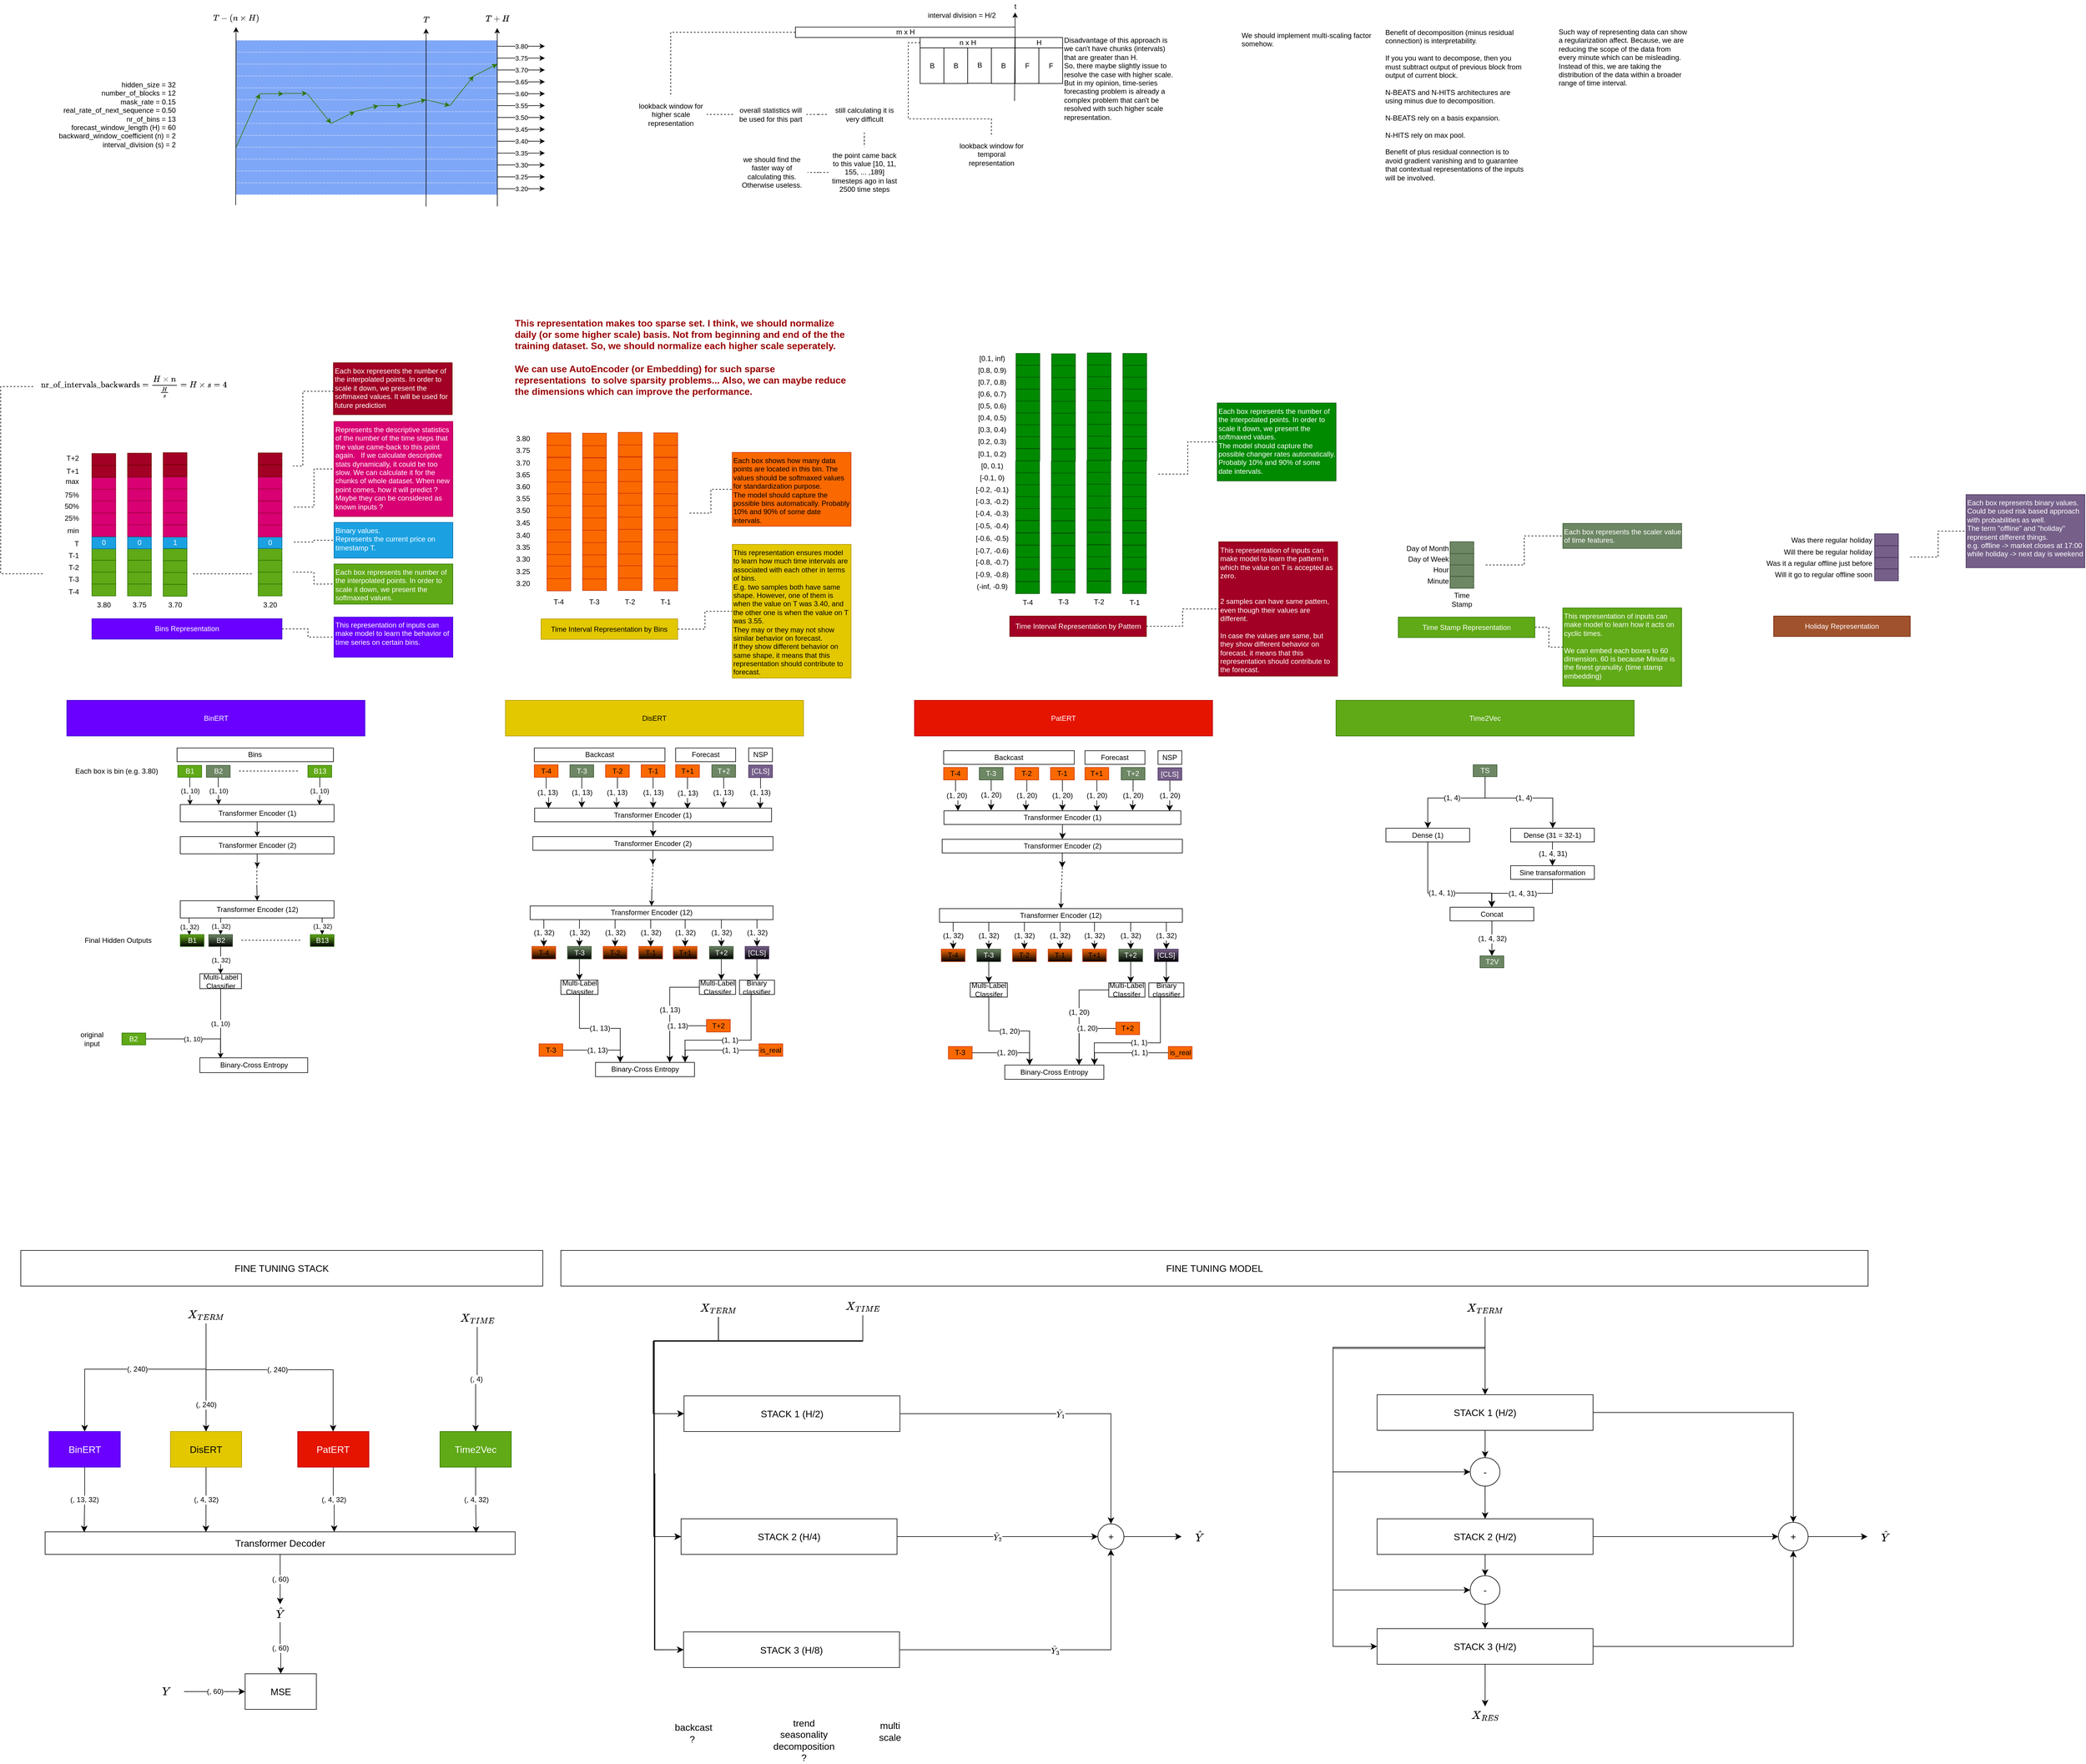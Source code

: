 <mxfile version="20.8.18" type="device" pages="5"><diagram id="W2gZ8Xs3_lSdWg2Mp8md" name="proposed_model"><mxGraphModel dx="1767" dy="872" grid="0" gridSize="10" guides="1" tooltips="1" connect="1" arrows="1" fold="1" page="1" pageScale="1" pageWidth="4681" pageHeight="3300" math="1" shadow="0"><root><mxCell id="0"/><mxCell id="1" parent="0"/><mxCell id="khtFpB3pFgNk0HwT1Ko_-74" value="3.20" style="edgeStyle=orthogonalEdgeStyle;rounded=0;orthogonalLoop=1;jettySize=auto;html=1;" parent="1" source="khtFpB3pFgNk0HwT1Ko_-40" edge="1"><mxGeometry relative="1" as="geometry"><mxPoint x="1008.57" y="571.93" as="targetPoint"/></mxGeometry></mxCell><mxCell id="khtFpB3pFgNk0HwT1Ko_-40" value="" style="whiteSpace=wrap;html=1;glass=0;opacity=50;fillColor=#0050ef;fontColor=#ffffff;strokeColor=#FFFFFF;fillStyle=solid;dashed=1;" parent="1" vertex="1"><mxGeometry x="488.57" y="561.93" width="440" height="20" as="geometry"/></mxCell><mxCell id="khtFpB3pFgNk0HwT1Ko_-73" value="3.25" style="edgeStyle=orthogonalEdgeStyle;rounded=0;orthogonalLoop=1;jettySize=auto;html=1;" parent="1" source="khtFpB3pFgNk0HwT1Ko_-47" edge="1"><mxGeometry relative="1" as="geometry"><mxPoint x="1008.57" y="551.93" as="targetPoint"/></mxGeometry></mxCell><mxCell id="khtFpB3pFgNk0HwT1Ko_-47" value="" style="whiteSpace=wrap;html=1;glass=0;opacity=50;fillColor=#0050ef;fontColor=#ffffff;strokeColor=#FFFFFF;fillStyle=solid;dashed=1;" parent="1" vertex="1"><mxGeometry x="488.57" y="541.93" width="440" height="20" as="geometry"/></mxCell><mxCell id="khtFpB3pFgNk0HwT1Ko_-72" value="3.30" style="edgeStyle=orthogonalEdgeStyle;rounded=0;orthogonalLoop=1;jettySize=auto;html=1;" parent="1" source="khtFpB3pFgNk0HwT1Ko_-48" edge="1"><mxGeometry relative="1" as="geometry"><mxPoint x="1008.57" y="531.93" as="targetPoint"/></mxGeometry></mxCell><mxCell id="khtFpB3pFgNk0HwT1Ko_-48" value="" style="whiteSpace=wrap;html=1;glass=0;opacity=50;fillColor=#0050ef;fontColor=#ffffff;strokeColor=#FFFFFF;fillStyle=solid;dashed=1;" parent="1" vertex="1"><mxGeometry x="488.57" y="521.93" width="440" height="20" as="geometry"/></mxCell><mxCell id="khtFpB3pFgNk0HwT1Ko_-71" value="3.35" style="edgeStyle=orthogonalEdgeStyle;rounded=0;orthogonalLoop=1;jettySize=auto;html=1;" parent="1" source="khtFpB3pFgNk0HwT1Ko_-49" edge="1"><mxGeometry relative="1" as="geometry"><mxPoint x="1008.57" y="511.93" as="targetPoint"/></mxGeometry></mxCell><mxCell id="khtFpB3pFgNk0HwT1Ko_-49" value="" style="whiteSpace=wrap;html=1;glass=0;opacity=50;fillColor=#0050ef;fontColor=#ffffff;strokeColor=#FFFFFF;fillStyle=solid;dashed=1;" parent="1" vertex="1"><mxGeometry x="488.57" y="501.93" width="440" height="20" as="geometry"/></mxCell><mxCell id="khtFpB3pFgNk0HwT1Ko_-70" value="3.40" style="edgeStyle=orthogonalEdgeStyle;rounded=0;orthogonalLoop=1;jettySize=auto;html=1;" parent="1" source="khtFpB3pFgNk0HwT1Ko_-50" edge="1"><mxGeometry relative="1" as="geometry"><mxPoint x="1008.57" y="491.93" as="targetPoint"/></mxGeometry></mxCell><mxCell id="khtFpB3pFgNk0HwT1Ko_-50" value="" style="whiteSpace=wrap;html=1;glass=0;opacity=50;fillColor=#0050ef;fontColor=#ffffff;strokeColor=#FFFFFF;fillStyle=solid;dashed=1;" parent="1" vertex="1"><mxGeometry x="488.57" y="481.93" width="440" height="20" as="geometry"/></mxCell><mxCell id="khtFpB3pFgNk0HwT1Ko_-69" value="3.45" style="edgeStyle=orthogonalEdgeStyle;rounded=0;orthogonalLoop=1;jettySize=auto;html=1;" parent="1" source="khtFpB3pFgNk0HwT1Ko_-51" edge="1"><mxGeometry relative="1" as="geometry"><mxPoint x="1008.57" y="471.93" as="targetPoint"/></mxGeometry></mxCell><mxCell id="khtFpB3pFgNk0HwT1Ko_-51" value="" style="whiteSpace=wrap;html=1;glass=0;opacity=50;fillColor=#0050ef;fontColor=#ffffff;strokeColor=#FFFFFF;fillStyle=solid;dashed=1;" parent="1" vertex="1"><mxGeometry x="488.57" y="461.93" width="440" height="20" as="geometry"/></mxCell><mxCell id="khtFpB3pFgNk0HwT1Ko_-68" value="3.50" style="edgeStyle=orthogonalEdgeStyle;rounded=0;orthogonalLoop=1;jettySize=auto;html=1;" parent="1" source="khtFpB3pFgNk0HwT1Ko_-52" edge="1"><mxGeometry relative="1" as="geometry"><mxPoint x="1008.57" y="451.93" as="targetPoint"/></mxGeometry></mxCell><mxCell id="khtFpB3pFgNk0HwT1Ko_-52" value="" style="whiteSpace=wrap;html=1;glass=0;opacity=50;fillColor=#0050ef;fontColor=#ffffff;strokeColor=#FFFFFF;fillStyle=solid;dashed=1;" parent="1" vertex="1"><mxGeometry x="488.57" y="441.93" width="440" height="20" as="geometry"/></mxCell><mxCell id="khtFpB3pFgNk0HwT1Ko_-67" value="3.55" style="edgeStyle=orthogonalEdgeStyle;rounded=0;orthogonalLoop=1;jettySize=auto;html=1;" parent="1" source="khtFpB3pFgNk0HwT1Ko_-53" edge="1"><mxGeometry relative="1" as="geometry"><mxPoint x="1008.57" y="431.93" as="targetPoint"/></mxGeometry></mxCell><mxCell id="khtFpB3pFgNk0HwT1Ko_-53" value="" style="whiteSpace=wrap;html=1;glass=0;opacity=50;fillColor=#0050ef;fontColor=#ffffff;strokeColor=#FFFFFF;fillStyle=solid;dashed=1;" parent="1" vertex="1"><mxGeometry x="488.57" y="421.93" width="440" height="20" as="geometry"/></mxCell><mxCell id="khtFpB3pFgNk0HwT1Ko_-66" value="3.60" style="edgeStyle=orthogonalEdgeStyle;rounded=0;orthogonalLoop=1;jettySize=auto;html=1;" parent="1" source="khtFpB3pFgNk0HwT1Ko_-55" edge="1"><mxGeometry relative="1" as="geometry"><mxPoint x="1008.57" y="411.93" as="targetPoint"/></mxGeometry></mxCell><mxCell id="khtFpB3pFgNk0HwT1Ko_-55" value="" style="whiteSpace=wrap;html=1;glass=0;opacity=50;fillColor=#0050ef;fontColor=#ffffff;strokeColor=#FFFFFF;fillStyle=solid;dashed=1;" parent="1" vertex="1"><mxGeometry x="488.57" y="401.93" width="440" height="20" as="geometry"/></mxCell><mxCell id="khtFpB3pFgNk0HwT1Ko_-65" value="3.65" style="edgeStyle=orthogonalEdgeStyle;rounded=0;orthogonalLoop=1;jettySize=auto;html=1;" parent="1" source="khtFpB3pFgNk0HwT1Ko_-56" edge="1"><mxGeometry relative="1" as="geometry"><mxPoint x="1008.57" y="391.93" as="targetPoint"/></mxGeometry></mxCell><mxCell id="khtFpB3pFgNk0HwT1Ko_-56" value="" style="whiteSpace=wrap;html=1;glass=0;opacity=50;fillColor=#0050ef;fontColor=#ffffff;strokeColor=#FFFFFF;fillStyle=solid;dashed=1;" parent="1" vertex="1"><mxGeometry x="488.57" y="381.93" width="440" height="20" as="geometry"/></mxCell><mxCell id="khtFpB3pFgNk0HwT1Ko_-64" value="3.70" style="edgeStyle=orthogonalEdgeStyle;rounded=0;orthogonalLoop=1;jettySize=auto;html=1;" parent="1" source="khtFpB3pFgNk0HwT1Ko_-57" edge="1"><mxGeometry relative="1" as="geometry"><mxPoint x="1008.57" y="371.93" as="targetPoint"/></mxGeometry></mxCell><mxCell id="khtFpB3pFgNk0HwT1Ko_-57" value="" style="whiteSpace=wrap;html=1;glass=0;opacity=50;fillColor=#0050ef;fontColor=#ffffff;strokeColor=#FFFFFF;fillStyle=solid;dashed=1;" parent="1" vertex="1"><mxGeometry x="488.57" y="361.93" width="440" height="20" as="geometry"/></mxCell><mxCell id="khtFpB3pFgNk0HwT1Ko_-63" value="3.75" style="edgeStyle=orthogonalEdgeStyle;rounded=0;orthogonalLoop=1;jettySize=auto;html=1;" parent="1" source="khtFpB3pFgNk0HwT1Ko_-58" edge="1"><mxGeometry relative="1" as="geometry"><mxPoint x="1008.57" y="351.93" as="targetPoint"/></mxGeometry></mxCell><mxCell id="khtFpB3pFgNk0HwT1Ko_-58" value="" style="whiteSpace=wrap;html=1;glass=0;opacity=50;fillColor=#0050ef;fontColor=#ffffff;strokeColor=#FFFFFF;fillStyle=solid;dashed=1;" parent="1" vertex="1"><mxGeometry x="488.57" y="341.93" width="440" height="20" as="geometry"/></mxCell><mxCell id="khtFpB3pFgNk0HwT1Ko_-62" value="3.80" style="edgeStyle=orthogonalEdgeStyle;rounded=0;orthogonalLoop=1;jettySize=auto;html=1;" parent="1" source="khtFpB3pFgNk0HwT1Ko_-59" edge="1"><mxGeometry relative="1" as="geometry"><mxPoint x="1008.57" y="331.93" as="targetPoint"/></mxGeometry></mxCell><mxCell id="khtFpB3pFgNk0HwT1Ko_-59" value="" style="whiteSpace=wrap;html=1;glass=0;opacity=50;fillColor=#0050ef;fontColor=#ffffff;strokeColor=#FFFFFF;fillStyle=solid;dashed=1;" parent="1" vertex="1"><mxGeometry x="488.57" y="321.93" width="440" height="20" as="geometry"/></mxCell><mxCell id="RayYBkihkZ72VmlHJ0c6-2" value="Benefit of decomposition (minus residual connection) is interpretability.&lt;br&gt;&lt;br&gt;If you you want to decompose, then you must subtract output of previous block from output of current block.&lt;br&gt;&lt;br&gt;N-BEATS and N-HITS architectures are using minus due to decomposition.&lt;br&gt;&lt;br&gt;N-BEATS rely on a basis expansion.&lt;br&gt;&lt;br&gt;N-HITS rely on max pool.&lt;br&gt;&lt;br&gt;Benefit of plus residual connection is to avoid gradient vanishing and to guarantee that contextual representations of the inputs will be involved." style="text;strokeColor=none;align=left;fillColor=none;html=1;verticalAlign=top;whiteSpace=wrap;rounded=0;" parent="1" vertex="1"><mxGeometry x="2422" y="294.93" width="240" height="260" as="geometry"/></mxCell><mxCell id="khtFpB3pFgNk0HwT1Ko_-24" value="" style="edgeStyle=none;orthogonalLoop=1;jettySize=auto;html=1;rounded=0;fillColor=#60a917;strokeColor=#2D7600;" parent="1" edge="1"><mxGeometry width="80" relative="1" as="geometry"><mxPoint x="568.57" y="411.22" as="sourcePoint"/><mxPoint x="608.57" y="411.22" as="targetPoint"/><Array as="points"/></mxGeometry></mxCell><mxCell id="khtFpB3pFgNk0HwT1Ko_-26" value="" style="edgeStyle=none;orthogonalLoop=1;jettySize=auto;html=1;rounded=0;fillColor=#60a917;strokeColor=#2D7600;" parent="1" edge="1"><mxGeometry width="80" relative="1" as="geometry"><mxPoint x="608.57" y="411.93" as="sourcePoint"/><mxPoint x="648.57" y="461.93" as="targetPoint"/><Array as="points"/></mxGeometry></mxCell><mxCell id="khtFpB3pFgNk0HwT1Ko_-27" value="" style="edgeStyle=none;orthogonalLoop=1;jettySize=auto;html=1;rounded=0;fillColor=#60a917;strokeColor=#2D7600;" parent="1" edge="1"><mxGeometry width="80" relative="1" as="geometry"><mxPoint x="648.57" y="461.93" as="sourcePoint"/><mxPoint x="688.57" y="441.93" as="targetPoint"/><Array as="points"/></mxGeometry></mxCell><mxCell id="khtFpB3pFgNk0HwT1Ko_-28" value="" style="edgeStyle=none;orthogonalLoop=1;jettySize=auto;html=1;rounded=0;fillColor=#60a917;strokeColor=#2D7600;" parent="1" edge="1"><mxGeometry width="80" relative="1" as="geometry"><mxPoint x="688.57" y="441.93" as="sourcePoint"/><mxPoint x="728.57" y="431.93" as="targetPoint"/><Array as="points"/></mxGeometry></mxCell><mxCell id="khtFpB3pFgNk0HwT1Ko_-30" value="" style="edgeStyle=none;orthogonalLoop=1;jettySize=auto;html=1;rounded=0;fillColor=#60a917;strokeColor=#2D7600;" parent="1" edge="1"><mxGeometry width="80" relative="1" as="geometry"><mxPoint x="768.57" y="431.93" as="sourcePoint"/><mxPoint x="808.57" y="421.93" as="targetPoint"/><Array as="points"/></mxGeometry></mxCell><mxCell id="khtFpB3pFgNk0HwT1Ko_-33" value="" style="edgeStyle=none;orthogonalLoop=1;jettySize=auto;html=1;rounded=0;entryX=0.5;entryY=1;entryDx=0;entryDy=0;" parent="1" target="khtFpB3pFgNk0HwT1Ko_-34" edge="1"><mxGeometry width="80" relative="1" as="geometry"><mxPoint x="808.57" y="601.93" as="sourcePoint"/><mxPoint x="808.57" y="351.93" as="targetPoint"/><Array as="points"/></mxGeometry></mxCell><mxCell id="khtFpB3pFgNk0HwT1Ko_-34" value="$$T$$" style="text;strokeColor=none;align=center;fillColor=none;html=1;verticalAlign=middle;whiteSpace=wrap;rounded=0;" parent="1" vertex="1"><mxGeometry x="778.57" y="271.93" width="60" height="30" as="geometry"/></mxCell><mxCell id="khtFpB3pFgNk0HwT1Ko_-35" value="" style="edgeStyle=none;orthogonalLoop=1;jettySize=auto;html=1;rounded=0;fillColor=#60a917;strokeColor=#2D7600;" parent="1" edge="1"><mxGeometry width="80" relative="1" as="geometry"><mxPoint x="808.57" y="421.93" as="sourcePoint"/><mxPoint x="848.57" y="431.93" as="targetPoint"/><Array as="points"/></mxGeometry></mxCell><mxCell id="khtFpB3pFgNk0HwT1Ko_-36" value="" style="edgeStyle=none;orthogonalLoop=1;jettySize=auto;html=1;rounded=0;fillColor=#60a917;strokeColor=#2D7600;" parent="1" edge="1"><mxGeometry width="80" relative="1" as="geometry"><mxPoint x="848.57" y="431.93" as="sourcePoint"/><mxPoint x="888.57" y="381.93" as="targetPoint"/><Array as="points"/></mxGeometry></mxCell><mxCell id="khtFpB3pFgNk0HwT1Ko_-37" value="" style="edgeStyle=none;orthogonalLoop=1;jettySize=auto;html=1;rounded=0;fillColor=#60a917;strokeColor=#2D7600;" parent="1" edge="1"><mxGeometry width="80" relative="1" as="geometry"><mxPoint x="528.57" y="411.93" as="sourcePoint"/><mxPoint x="568.57" y="411.93" as="targetPoint"/><Array as="points"/></mxGeometry></mxCell><mxCell id="khtFpB3pFgNk0HwT1Ko_-38" value="" style="edgeStyle=none;orthogonalLoop=1;jettySize=auto;html=1;rounded=0;fillColor=#60a917;strokeColor=#2D7600;" parent="1" edge="1"><mxGeometry width="80" relative="1" as="geometry"><mxPoint x="488.57" y="501.93" as="sourcePoint"/><mxPoint x="528.57" y="411.93" as="targetPoint"/><Array as="points"/></mxGeometry></mxCell><mxCell id="khtFpB3pFgNk0HwT1Ko_-60" value="" style="edgeStyle=none;orthogonalLoop=1;jettySize=auto;html=1;rounded=0;fillColor=#60a917;strokeColor=#2D7600;entryX=1;entryY=1;entryDx=0;entryDy=0;exitX=0.909;exitY=0.015;exitDx=0;exitDy=0;exitPerimeter=0;" parent="1" source="khtFpB3pFgNk0HwT1Ko_-56" target="khtFpB3pFgNk0HwT1Ko_-58" edge="1"><mxGeometry width="80" relative="1" as="geometry"><mxPoint x="858.57" y="441.93" as="sourcePoint"/><mxPoint x="898.57" y="391.93" as="targetPoint"/><Array as="points"/></mxGeometry></mxCell><mxCell id="khtFpB3pFgNk0HwT1Ko_-61" value="" style="edgeStyle=none;orthogonalLoop=1;jettySize=auto;html=1;rounded=0;fillColor=#60a917;strokeColor=#2D7600;" parent="1" edge="1"><mxGeometry width="80" relative="1" as="geometry"><mxPoint x="728.57" y="431.93" as="sourcePoint"/><mxPoint x="768.57" y="431.93" as="targetPoint"/><Array as="points"/></mxGeometry></mxCell><mxCell id="khtFpB3pFgNk0HwT1Ko_-79" value="" style="whiteSpace=wrap;html=1;glass=0;fillStyle=solid;strokeColor=#2D7600;fillColor=#60a917;fontColor=#ffffff;" parent="1" vertex="1"><mxGeometry x="245.87" y="1177.65" width="40" height="20" as="geometry"/></mxCell><mxCell id="khtFpB3pFgNk0HwT1Ko_-80" value="" style="whiteSpace=wrap;html=1;glass=0;fillStyle=solid;strokeColor=#2D7600;fillColor=#60a917;fontColor=#ffffff;" parent="1" vertex="1"><mxGeometry x="245.87" y="1197.65" width="40" height="20" as="geometry"/></mxCell><mxCell id="khtFpB3pFgNk0HwT1Ko_-81" value="" style="whiteSpace=wrap;html=1;glass=0;fillStyle=solid;strokeColor=#2D7600;fillColor=#60a917;fontColor=#ffffff;" parent="1" vertex="1"><mxGeometry x="245.87" y="1217.65" width="40" height="20" as="geometry"/></mxCell><mxCell id="khtFpB3pFgNk0HwT1Ko_-82" value="" style="whiteSpace=wrap;html=1;glass=0;fillStyle=solid;strokeColor=#2D7600;fillColor=#60a917;fontColor=#ffffff;" parent="1" vertex="1"><mxGeometry x="245.87" y="1237.65" width="40" height="20" as="geometry"/></mxCell><mxCell id="khtFpB3pFgNk0HwT1Ko_-89" value="3.80" style="text;strokeColor=none;align=center;fillColor=none;html=1;verticalAlign=middle;whiteSpace=wrap;rounded=0;" parent="1" vertex="1"><mxGeometry x="235.87" y="1257.65" width="60" height="30" as="geometry"/></mxCell><mxCell id="-jAqp_JUZhYyeeDA0jry-1" value="" style="whiteSpace=wrap;html=1;glass=0;fillStyle=solid;strokeColor=#2D7600;fillColor=#60a917;fontColor=#ffffff;" parent="1" vertex="1"><mxGeometry x="305.87" y="1177.65" width="40" height="20" as="geometry"/></mxCell><mxCell id="-jAqp_JUZhYyeeDA0jry-2" value="" style="whiteSpace=wrap;html=1;glass=0;fillStyle=solid;strokeColor=#2D7600;fillColor=#60a917;fontColor=#ffffff;" parent="1" vertex="1"><mxGeometry x="305.87" y="1197.65" width="40" height="20" as="geometry"/></mxCell><mxCell id="-jAqp_JUZhYyeeDA0jry-3" value="" style="whiteSpace=wrap;html=1;glass=0;fillStyle=solid;strokeColor=#2D7600;fillColor=#60a917;fontColor=#ffffff;" parent="1" vertex="1"><mxGeometry x="305.87" y="1217.65" width="40" height="20" as="geometry"/></mxCell><mxCell id="-jAqp_JUZhYyeeDA0jry-4" value="" style="whiteSpace=wrap;html=1;glass=0;fillStyle=solid;strokeColor=#2D7600;fillColor=#60a917;fontColor=#ffffff;" parent="1" vertex="1"><mxGeometry x="305.87" y="1237.65" width="40" height="20" as="geometry"/></mxCell><mxCell id="-jAqp_JUZhYyeeDA0jry-5" value="3.75" style="text;strokeColor=none;align=center;fillColor=none;html=1;verticalAlign=middle;whiteSpace=wrap;rounded=0;" parent="1" vertex="1"><mxGeometry x="295.87" y="1257.65" width="60" height="30" as="geometry"/></mxCell><mxCell id="-jAqp_JUZhYyeeDA0jry-6" value="" style="whiteSpace=wrap;html=1;glass=0;fillStyle=solid;strokeColor=#2D7600;fillColor=#60a917;fontColor=#ffffff;" parent="1" vertex="1"><mxGeometry x="365.87" y="1178.27" width="40" height="20" as="geometry"/></mxCell><mxCell id="-jAqp_JUZhYyeeDA0jry-7" value="" style="whiteSpace=wrap;html=1;glass=0;fillStyle=solid;strokeColor=#2D7600;fillColor=#60a917;fontColor=#ffffff;" parent="1" vertex="1"><mxGeometry x="365.87" y="1198.27" width="40" height="20" as="geometry"/></mxCell><mxCell id="-jAqp_JUZhYyeeDA0jry-8" value="" style="whiteSpace=wrap;html=1;glass=0;fillStyle=solid;strokeColor=#2D7600;fillColor=#60a917;fontColor=#ffffff;" parent="1" vertex="1"><mxGeometry x="365.87" y="1218.27" width="40" height="20" as="geometry"/></mxCell><mxCell id="-jAqp_JUZhYyeeDA0jry-9" value="" style="whiteSpace=wrap;html=1;glass=0;fillStyle=solid;strokeColor=#2D7600;fillColor=#60a917;fontColor=#ffffff;" parent="1" vertex="1"><mxGeometry x="365.87" y="1238.27" width="40" height="20" as="geometry"/></mxCell><mxCell id="-jAqp_JUZhYyeeDA0jry-10" value="3.70" style="text;strokeColor=none;align=center;fillColor=none;html=1;verticalAlign=middle;whiteSpace=wrap;rounded=0;" parent="1" vertex="1"><mxGeometry x="355.87" y="1258.27" width="60" height="30" as="geometry"/></mxCell><mxCell id="-jAqp_JUZhYyeeDA0jry-11" value="" style="whiteSpace=wrap;html=1;glass=0;fillStyle=solid;strokeColor=#2D7600;fillColor=#60a917;fontColor=#ffffff;" parent="1" vertex="1"><mxGeometry x="525.87" y="1177.65" width="40" height="20" as="geometry"/></mxCell><mxCell id="-jAqp_JUZhYyeeDA0jry-12" value="" style="whiteSpace=wrap;html=1;glass=0;fillStyle=solid;strokeColor=#2D7600;fillColor=#60a917;fontColor=#ffffff;" parent="1" vertex="1"><mxGeometry x="525.87" y="1197.65" width="40" height="20" as="geometry"/></mxCell><mxCell id="-jAqp_JUZhYyeeDA0jry-13" value="" style="whiteSpace=wrap;html=1;glass=0;fillStyle=solid;strokeColor=#2D7600;fillColor=#60a917;fontColor=#ffffff;" parent="1" vertex="1"><mxGeometry x="525.87" y="1217.65" width="40" height="20" as="geometry"/></mxCell><mxCell id="-jAqp_JUZhYyeeDA0jry-14" value="" style="whiteSpace=wrap;html=1;glass=0;fillStyle=solid;strokeColor=#2D7600;fillColor=#60a917;fontColor=#ffffff;" parent="1" vertex="1"><mxGeometry x="525.87" y="1237.65" width="40" height="20" as="geometry"/></mxCell><mxCell id="-jAqp_JUZhYyeeDA0jry-15" value="3.20" style="text;strokeColor=none;align=center;fillColor=none;html=1;verticalAlign=middle;whiteSpace=wrap;rounded=0;" parent="1" vertex="1"><mxGeometry x="515.87" y="1257.65" width="60" height="30" as="geometry"/></mxCell><mxCell id="-jAqp_JUZhYyeeDA0jry-16" value="0" style="whiteSpace=wrap;html=1;glass=0;fillStyle=solid;strokeColor=#006EAF;fillColor=#1ba1e2;fontColor=#ffffff;" parent="1" vertex="1"><mxGeometry x="245.87" y="1158.27" width="40" height="20" as="geometry"/></mxCell><mxCell id="-jAqp_JUZhYyeeDA0jry-17" value="0" style="whiteSpace=wrap;html=1;glass=0;fillStyle=solid;strokeColor=#006EAF;fillColor=#1ba1e2;fontColor=#ffffff;" parent="1" vertex="1"><mxGeometry x="305.87" y="1158.27" width="40" height="20" as="geometry"/></mxCell><mxCell id="-jAqp_JUZhYyeeDA0jry-18" value="1" style="whiteSpace=wrap;html=1;glass=0;fillStyle=solid;strokeColor=#006EAF;fillColor=#1ba1e2;fontColor=#ffffff;" parent="1" vertex="1"><mxGeometry x="365.87" y="1157.65" width="40" height="20" as="geometry"/></mxCell><mxCell id="-jAqp_JUZhYyeeDA0jry-19" value="0" style="whiteSpace=wrap;html=1;glass=0;fillStyle=solid;strokeColor=#006EAF;fillColor=#1ba1e2;fontColor=#ffffff;" parent="1" vertex="1"><mxGeometry x="525.87" y="1157.65" width="40" height="20" as="geometry"/></mxCell><mxCell id="-jAqp_JUZhYyeeDA0jry-21" value="T-1" style="text;strokeColor=none;align=right;fillColor=none;html=1;verticalAlign=middle;whiteSpace=wrap;rounded=0;" parent="1" vertex="1"><mxGeometry x="175.87" y="1180.46" width="50" height="20" as="geometry"/></mxCell><mxCell id="-jAqp_JUZhYyeeDA0jry-22" value="T-2" style="text;strokeColor=none;align=right;fillColor=none;html=1;verticalAlign=middle;whiteSpace=wrap;rounded=0;" parent="1" vertex="1"><mxGeometry x="175.87" y="1200.46" width="50" height="20" as="geometry"/></mxCell><mxCell id="-jAqp_JUZhYyeeDA0jry-23" value="T-3" style="text;strokeColor=none;align=right;fillColor=none;html=1;verticalAlign=middle;whiteSpace=wrap;rounded=0;" parent="1" vertex="1"><mxGeometry x="175.87" y="1220.46" width="50" height="20" as="geometry"/></mxCell><mxCell id="-jAqp_JUZhYyeeDA0jry-24" value="T-4" style="text;strokeColor=none;align=right;fillColor=none;html=1;verticalAlign=middle;whiteSpace=wrap;rounded=0;" parent="1" vertex="1"><mxGeometry x="175.87" y="1241.08" width="50" height="20" as="geometry"/></mxCell><mxCell id="-jAqp_JUZhYyeeDA0jry-26" value="" style="edgeStyle=none;orthogonalLoop=1;jettySize=auto;html=1;rounded=0;endArrow=none;endFill=0;dashed=1;" parent="1" edge="1"><mxGeometry width="80" relative="1" as="geometry"><mxPoint x="415.87" y="1220.46" as="sourcePoint"/><mxPoint x="515.87" y="1220.46" as="targetPoint"/><Array as="points"/></mxGeometry></mxCell><mxCell id="-jAqp_JUZhYyeeDA0jry-28" value="Each box represents the number of the interpolated points. In order to scale it down, we present the softmaxed values." style="whiteSpace=wrap;html=1;glass=0;fillStyle=solid;strokeColor=#2D7600;align=left;horizontal=1;verticalAlign=top;fillColor=#60a917;fontColor=#ffffff;" parent="1" vertex="1"><mxGeometry x="653.57" y="1203.93" width="200" height="67.5" as="geometry"/></mxCell><mxCell id="-jAqp_JUZhYyeeDA0jry-30" style="edgeStyle=orthogonalEdgeStyle;rounded=0;orthogonalLoop=1;jettySize=auto;html=1;exitX=0.1;exitY=0.5;exitDx=0;exitDy=0;exitPerimeter=0;entryX=0;entryY=0.5;entryDx=0;entryDy=0;dashed=1;endArrow=none;endFill=0;" parent="1" source="-jAqp_JUZhYyeeDA0jry-29" target="-jAqp_JUZhYyeeDA0jry-28" edge="1"><mxGeometry relative="1" as="geometry"/></mxCell><mxCell id="-jAqp_JUZhYyeeDA0jry-29" value="" style="shape=curlyBracket;whiteSpace=wrap;html=1;rounded=1;flipH=1;labelPosition=right;verticalLabelPosition=middle;align=left;verticalAlign=middle;glass=0;fillStyle=solid;strokeColor=#FFFFFF;" parent="1" vertex="1"><mxGeometry x="565.87" y="1182.96" width="20" height="69.38" as="geometry"/></mxCell><mxCell id="YHV1ifcwCKLKki3QUuPQ-3" style="edgeStyle=orthogonalEdgeStyle;rounded=0;orthogonalLoop=1;jettySize=auto;html=1;entryX=0;entryY=0.5;entryDx=0;entryDy=0;dashed=1;endArrow=none;endFill=0;" parent="1" source="YHV1ifcwCKLKki3QUuPQ-1" target="YHV1ifcwCKLKki3QUuPQ-2" edge="1"><mxGeometry relative="1" as="geometry"/></mxCell><mxCell id="YHV1ifcwCKLKki3QUuPQ-1" value="" style="shape=curlyBracket;whiteSpace=wrap;html=1;rounded=1;flipH=1;labelPosition=right;verticalLabelPosition=middle;align=left;verticalAlign=middle;glass=0;fillStyle=solid;strokeColor=#FFFFFF;size=0.5;" parent="1" vertex="1"><mxGeometry x="565.87" y="1158.27" width="20" height="17.5" as="geometry"/></mxCell><mxCell id="YHV1ifcwCKLKki3QUuPQ-2" value="Binary values.&lt;br&gt;Represents the current price on timestamp T." style="whiteSpace=wrap;html=1;glass=0;fillStyle=solid;strokeColor=#006EAF;align=left;verticalAlign=top;fillColor=#1ba1e2;fontColor=#ffffff;" parent="1" vertex="1"><mxGeometry x="653.57" y="1133.93" width="200" height="60" as="geometry"/></mxCell><mxCell id="YHV1ifcwCKLKki3QUuPQ-4" value="" style="whiteSpace=wrap;html=1;glass=0;fillStyle=solid;strokeColor=#A50040;fillColor=#d80073;fontColor=#ffffff;" parent="1" vertex="1"><mxGeometry x="245.87" y="1137.65" width="40" height="20" as="geometry"/></mxCell><mxCell id="YHV1ifcwCKLKki3QUuPQ-6" value="" style="whiteSpace=wrap;html=1;glass=0;fillStyle=solid;strokeColor=#A50040;fillColor=#d80073;fontColor=#ffffff;" parent="1" vertex="1"><mxGeometry x="305.87" y="1137.65" width="40" height="20" as="geometry"/></mxCell><mxCell id="YHV1ifcwCKLKki3QUuPQ-7" value="" style="whiteSpace=wrap;html=1;glass=0;fillStyle=solid;strokeColor=#A50040;fillColor=#d80073;fontColor=#ffffff;" parent="1" vertex="1"><mxGeometry x="365.87" y="1138.27" width="40" height="20" as="geometry"/></mxCell><mxCell id="YHV1ifcwCKLKki3QUuPQ-8" value="" style="whiteSpace=wrap;html=1;glass=0;fillStyle=solid;strokeColor=#A50040;fillColor=#d80073;fontColor=#ffffff;" parent="1" vertex="1"><mxGeometry x="525.87" y="1138.27" width="40" height="20" as="geometry"/></mxCell><mxCell id="YHV1ifcwCKLKki3QUuPQ-9" value="Represents the descriptive statistics of the number of the time steps that the value came-back to this point again.&amp;nbsp; &amp;nbsp;If we calculate descriptive stats dynamically, it could be too slow. We can calculate it for the chunks of whole dataset. When new point comes, how it will predict ? Maybe they can be considered as known inputs ?" style="whiteSpace=wrap;html=1;glass=0;fillStyle=solid;strokeColor=#A50040;align=left;verticalAlign=top;fillColor=#d80073;fontColor=#ffffff;" parent="1" vertex="1"><mxGeometry x="653.57" y="963.93" width="200" height="160" as="geometry"/></mxCell><mxCell id="3wDsXGzXQ3CL__MKz2wV-73" style="edgeStyle=orthogonalEdgeStyle;rounded=0;orthogonalLoop=1;jettySize=auto;html=1;dashed=1;endArrow=none;endFill=0;" parent="1" source="YHV1ifcwCKLKki3QUuPQ-11" target="3wDsXGzXQ3CL__MKz2wV-72" edge="1"><mxGeometry relative="1" as="geometry"/></mxCell><mxCell id="YHV1ifcwCKLKki3QUuPQ-11" value="Bins Representation" style="whiteSpace=wrap;html=1;glass=0;fillStyle=solid;strokeColor=#3700CC;fillColor=#6a00ff;fontColor=#ffffff;" parent="1" vertex="1"><mxGeometry x="245.87" y="1296.08" width="320" height="34.38" as="geometry"/></mxCell><mxCell id="YHV1ifcwCKLKki3QUuPQ-12" value="" style="whiteSpace=wrap;html=1;glass=0;fillStyle=solid;strokeColor=#A50040;fillColor=#d80073;fontColor=#ffffff;" parent="1" vertex="1"><mxGeometry x="525.87" y="1118.27" width="40" height="20" as="geometry"/></mxCell><mxCell id="YHV1ifcwCKLKki3QUuPQ-13" value="" style="whiteSpace=wrap;html=1;glass=0;fillStyle=solid;strokeColor=#A50040;fillColor=#d80073;fontColor=#ffffff;" parent="1" vertex="1"><mxGeometry x="525.87" y="1097.96" width="40" height="20" as="geometry"/></mxCell><mxCell id="YHV1ifcwCKLKki3QUuPQ-14" value="" style="whiteSpace=wrap;html=1;glass=0;fillStyle=solid;strokeColor=#A50040;fillColor=#d80073;fontColor=#ffffff;" parent="1" vertex="1"><mxGeometry x="365.87" y="1117.65" width="40" height="20" as="geometry"/></mxCell><mxCell id="YHV1ifcwCKLKki3QUuPQ-15" value="" style="whiteSpace=wrap;html=1;glass=0;fillStyle=solid;strokeColor=#A50040;fillColor=#d80073;fontColor=#ffffff;" parent="1" vertex="1"><mxGeometry x="365.87" y="1097.34" width="40" height="20" as="geometry"/></mxCell><mxCell id="YHV1ifcwCKLKki3QUuPQ-16" value="" style="whiteSpace=wrap;html=1;glass=0;fillStyle=solid;strokeColor=#A50040;fillColor=#d80073;fontColor=#ffffff;" parent="1" vertex="1"><mxGeometry x="305.87" y="1117.65" width="40" height="20" as="geometry"/></mxCell><mxCell id="YHV1ifcwCKLKki3QUuPQ-17" value="" style="whiteSpace=wrap;html=1;glass=0;fillStyle=solid;strokeColor=#A50040;fillColor=#d80073;fontColor=#ffffff;" parent="1" vertex="1"><mxGeometry x="305.87" y="1097.34" width="40" height="20" as="geometry"/></mxCell><mxCell id="YHV1ifcwCKLKki3QUuPQ-18" value="" style="whiteSpace=wrap;html=1;glass=0;fillStyle=solid;strokeColor=#A50040;fillColor=#d80073;fontColor=#ffffff;" parent="1" vertex="1"><mxGeometry x="245.87" y="1118.27" width="40" height="20" as="geometry"/></mxCell><mxCell id="YHV1ifcwCKLKki3QUuPQ-19" value="" style="whiteSpace=wrap;html=1;glass=0;fillStyle=solid;strokeColor=#A50040;fillColor=#d80073;fontColor=#ffffff;" parent="1" vertex="1"><mxGeometry x="245.87" y="1097.96" width="40" height="20" as="geometry"/></mxCell><mxCell id="YHV1ifcwCKLKki3QUuPQ-20" value="min" style="text;strokeColor=none;align=right;fillColor=none;html=1;verticalAlign=middle;whiteSpace=wrap;rounded=0;" parent="1" vertex="1"><mxGeometry x="175.87" y="1138.27" width="50" height="20" as="geometry"/></mxCell><mxCell id="YHV1ifcwCKLKki3QUuPQ-21" value="25%" style="text;strokeColor=none;align=right;fillColor=none;html=1;verticalAlign=middle;whiteSpace=wrap;rounded=0;" parent="1" vertex="1"><mxGeometry x="175.87" y="1117.34" width="50" height="20" as="geometry"/></mxCell><mxCell id="YHV1ifcwCKLKki3QUuPQ-23" value="max" style="text;strokeColor=none;align=right;fillColor=none;html=1;verticalAlign=middle;whiteSpace=wrap;rounded=0;" parent="1" vertex="1"><mxGeometry x="175.87" y="1055.46" width="50" height="20" as="geometry"/></mxCell><mxCell id="YHV1ifcwCKLKki3QUuPQ-24" value="T" style="text;strokeColor=none;align=right;fillColor=none;html=1;verticalAlign=middle;whiteSpace=wrap;rounded=0;" parent="1" vertex="1"><mxGeometry x="175.87" y="1160.46" width="50" height="20" as="geometry"/></mxCell><mxCell id="YHV1ifcwCKLKki3QUuPQ-26" value="50%" style="text;strokeColor=none;align=right;fillColor=none;html=1;verticalAlign=middle;whiteSpace=wrap;rounded=0;" parent="1" vertex="1"><mxGeometry x="175.87" y="1097.34" width="50" height="20" as="geometry"/></mxCell><mxCell id="YHV1ifcwCKLKki3QUuPQ-27" value="75%" style="text;strokeColor=none;align=right;fillColor=none;html=1;verticalAlign=middle;whiteSpace=wrap;rounded=0;" parent="1" vertex="1"><mxGeometry x="175.87" y="1077.96" width="50" height="20" as="geometry"/></mxCell><mxCell id="YHV1ifcwCKLKki3QUuPQ-28" value="" style="whiteSpace=wrap;html=1;glass=0;fillStyle=solid;strokeColor=#A50040;fillColor=#d80073;fontColor=#ffffff;" parent="1" vertex="1"><mxGeometry x="245.87" y="1077.96" width="40" height="20" as="geometry"/></mxCell><mxCell id="YHV1ifcwCKLKki3QUuPQ-29" value="" style="whiteSpace=wrap;html=1;glass=0;fillStyle=solid;strokeColor=#A50040;fillColor=#d80073;fontColor=#ffffff;" parent="1" vertex="1"><mxGeometry x="245.87" y="1057.96" width="40" height="20" as="geometry"/></mxCell><mxCell id="YHV1ifcwCKLKki3QUuPQ-30" value="" style="whiteSpace=wrap;html=1;glass=0;fillStyle=solid;strokeColor=#A50040;fillColor=#d80073;fontColor=#ffffff;" parent="1" vertex="1"><mxGeometry x="305.87" y="1077.34" width="40" height="20" as="geometry"/></mxCell><mxCell id="YHV1ifcwCKLKki3QUuPQ-31" value="" style="whiteSpace=wrap;html=1;glass=0;fillStyle=solid;strokeColor=#A50040;fillColor=#d80073;fontColor=#ffffff;" parent="1" vertex="1"><mxGeometry x="305.87" y="1057.34" width="40" height="20" as="geometry"/></mxCell><mxCell id="YHV1ifcwCKLKki3QUuPQ-32" value="" style="whiteSpace=wrap;html=1;glass=0;fillStyle=solid;strokeColor=#A50040;fillColor=#d80073;fontColor=#ffffff;" parent="1" vertex="1"><mxGeometry x="365.87" y="1077.34" width="40" height="20" as="geometry"/></mxCell><mxCell id="YHV1ifcwCKLKki3QUuPQ-33" value="" style="whiteSpace=wrap;html=1;glass=0;fillStyle=solid;strokeColor=#A50040;fillColor=#d80073;fontColor=#ffffff;" parent="1" vertex="1"><mxGeometry x="365.87" y="1057.34" width="40" height="20" as="geometry"/></mxCell><mxCell id="YHV1ifcwCKLKki3QUuPQ-34" value="" style="whiteSpace=wrap;html=1;glass=0;fillStyle=solid;strokeColor=#A50040;fillColor=#d80073;fontColor=#ffffff;" parent="1" vertex="1"><mxGeometry x="525.87" y="1077.34" width="40" height="20" as="geometry"/></mxCell><mxCell id="YHV1ifcwCKLKki3QUuPQ-35" value="" style="whiteSpace=wrap;html=1;glass=0;fillStyle=solid;strokeColor=#A50040;fillColor=#d80073;fontColor=#ffffff;" parent="1" vertex="1"><mxGeometry x="525.87" y="1057.34" width="40" height="20" as="geometry"/></mxCell><mxCell id="YHV1ifcwCKLKki3QUuPQ-37" style="edgeStyle=orthogonalEdgeStyle;rounded=0;orthogonalLoop=1;jettySize=auto;html=1;entryX=0;entryY=0.5;entryDx=0;entryDy=0;dashed=1;endArrow=none;endFill=0;" parent="1" source="YHV1ifcwCKLKki3QUuPQ-36" target="YHV1ifcwCKLKki3QUuPQ-9" edge="1"><mxGeometry relative="1" as="geometry"/></mxCell><mxCell id="YHV1ifcwCKLKki3QUuPQ-36" value="" style="shape=curlyBracket;whiteSpace=wrap;html=1;rounded=1;flipH=1;labelPosition=right;verticalLabelPosition=middle;align=left;verticalAlign=middle;glass=0;fillStyle=solid;strokeColor=#FFFFFF;" parent="1" vertex="1"><mxGeometry x="565.87" y="1065.77" width="20" height="84.69" as="geometry"/></mxCell><mxCell id="YHV1ifcwCKLKki3QUuPQ-39" value="B" style="whiteSpace=wrap;html=1;" parent="1" vertex="1"><mxGeometry x="1720.57" y="334.31" width="40" height="60" as="geometry"/></mxCell><mxCell id="YHV1ifcwCKLKki3QUuPQ-40" value="B" style="whiteSpace=wrap;html=1;" parent="1" vertex="1"><mxGeometry x="1760.57" y="334.62" width="40" height="60" as="geometry"/></mxCell><mxCell id="YHV1ifcwCKLKki3QUuPQ-41" value="F" style="whiteSpace=wrap;html=1;" parent="1" vertex="1"><mxGeometry x="1800.57" y="334.62" width="40" height="60" as="geometry"/></mxCell><mxCell id="YHV1ifcwCKLKki3QUuPQ-43" value="H" style="whiteSpace=wrap;html=1;" parent="1" vertex="1"><mxGeometry x="1800.57" y="317.12" width="80" height="17.5" as="geometry"/></mxCell><mxCell id="YHV1ifcwCKLKki3QUuPQ-44" value="n x H" style="whiteSpace=wrap;html=1;" parent="1" vertex="1"><mxGeometry x="1640.57" y="317.12" width="160" height="17.5" as="geometry"/></mxCell><mxCell id="YHV1ifcwCKLKki3QUuPQ-45" value="t" style="text;strokeColor=none;align=center;fillColor=none;html=1;verticalAlign=middle;whiteSpace=wrap;rounded=0;" parent="1" vertex="1"><mxGeometry x="1780.57" y="254.93" width="40" height="20" as="geometry"/></mxCell><mxCell id="Ajs6UUEEbq6Yeaib0bqh-2" value="" style="edgeStyle=none;orthogonalLoop=1;jettySize=auto;html=1;rounded=0;entryX=0.5;entryY=1;entryDx=0;entryDy=0;" parent="1" target="YHV1ifcwCKLKki3QUuPQ-45" edge="1"><mxGeometry width="80" relative="1" as="geometry"><mxPoint x="1799.57" y="424.0" as="sourcePoint"/><mxPoint x="1799.39" y="297.75" as="targetPoint"/><Array as="points"/></mxGeometry></mxCell><mxCell id="Ajs6UUEEbq6Yeaib0bqh-5" value="B" style="whiteSpace=wrap;html=1;" parent="1" vertex="1"><mxGeometry x="1680.57" y="334.62" width="40" height="60" as="geometry"/></mxCell><mxCell id="Ajs6UUEEbq6Yeaib0bqh-6" value="B" style="whiteSpace=wrap;html=1;" parent="1" vertex="1"><mxGeometry x="1640.57" y="334.62" width="40" height="60" as="geometry"/></mxCell><mxCell id="Ajs6UUEEbq6Yeaib0bqh-7" value="F" style="whiteSpace=wrap;html=1;" parent="1" vertex="1"><mxGeometry x="1840.57" y="334.62" width="40" height="60" as="geometry"/></mxCell><mxCell id="Ajs6UUEEbq6Yeaib0bqh-10" value="interval division = H/2" style="text;strokeColor=none;align=center;fillColor=none;html=1;verticalAlign=middle;whiteSpace=wrap;rounded=0;" parent="1" vertex="1"><mxGeometry x="1630.57" y="264.93" width="160" height="30" as="geometry"/></mxCell><mxCell id="Ajs6UUEEbq6Yeaib0bqh-20" style="edgeStyle=orthogonalEdgeStyle;rounded=0;orthogonalLoop=1;jettySize=auto;html=1;entryX=0.5;entryY=0;entryDx=0;entryDy=0;dashed=1;endArrow=none;endFill=0;exitX=0;exitY=0.5;exitDx=0;exitDy=0;" parent="1" source="Ajs6UUEEbq6Yeaib0bqh-12" target="Ajs6UUEEbq6Yeaib0bqh-19" edge="1"><mxGeometry relative="1" as="geometry"/></mxCell><mxCell id="Ajs6UUEEbq6Yeaib0bqh-12" value="m x H" style="whiteSpace=wrap;html=1;" parent="1" vertex="1"><mxGeometry x="1430.57" y="299.62" width="370" height="17.5" as="geometry"/></mxCell><mxCell id="Ajs6UUEEbq6Yeaib0bqh-17" style="edgeStyle=orthogonalEdgeStyle;rounded=0;orthogonalLoop=1;jettySize=auto;html=1;exitX=0;exitY=0.5;exitDx=0;exitDy=0;entryX=0.5;entryY=0;entryDx=0;entryDy=0;dashed=1;endArrow=none;endFill=0;" parent="1" source="YHV1ifcwCKLKki3QUuPQ-44" target="Ajs6UUEEbq6Yeaib0bqh-16" edge="1"><mxGeometry relative="1" as="geometry"><mxPoint x="1720.57" y="414.81" as="sourcePoint"/><Array as="points"><mxPoint x="1620.57" y="326.31"/><mxPoint x="1620.57" y="454.31"/><mxPoint x="1760.57" y="454.31"/></Array></mxGeometry></mxCell><mxCell id="Ajs6UUEEbq6Yeaib0bqh-16" value="lookback window for temporal representation" style="whiteSpace=wrap;html=1;glass=0;fillStyle=solid;strokeColor=#FFFFFF;" parent="1" vertex="1"><mxGeometry x="1700.57" y="484.31" width="120" height="60" as="geometry"/></mxCell><mxCell id="Ajs6UUEEbq6Yeaib0bqh-22" value="" style="edgeStyle=orthogonalEdgeStyle;rounded=0;orthogonalLoop=1;jettySize=auto;html=1;dashed=1;endArrow=none;endFill=0;" parent="1" source="Ajs6UUEEbq6Yeaib0bqh-19" target="Ajs6UUEEbq6Yeaib0bqh-21" edge="1"><mxGeometry relative="1" as="geometry"/></mxCell><mxCell id="Ajs6UUEEbq6Yeaib0bqh-19" value="lookback window for higher scale representation" style="whiteSpace=wrap;html=1;glass=0;fillStyle=solid;strokeColor=#FFFFFF;" parent="1" vertex="1"><mxGeometry x="1160.57" y="416.81" width="120" height="60" as="geometry"/></mxCell><mxCell id="Ajs6UUEEbq6Yeaib0bqh-25" style="edgeStyle=orthogonalEdgeStyle;rounded=0;orthogonalLoop=1;jettySize=auto;html=1;dashed=1;endArrow=none;endFill=0;" parent="1" source="Ajs6UUEEbq6Yeaib0bqh-21" target="Ajs6UUEEbq6Yeaib0bqh-24" edge="1"><mxGeometry relative="1" as="geometry"/></mxCell><mxCell id="Ajs6UUEEbq6Yeaib0bqh-21" value="overall statistics will be used for this part" style="whiteSpace=wrap;html=1;glass=0;fillStyle=solid;strokeColor=#FFFFFF;" parent="1" vertex="1"><mxGeometry x="1328.57" y="416.81" width="120" height="60" as="geometry"/></mxCell><mxCell id="Ajs6UUEEbq6Yeaib0bqh-28" style="edgeStyle=orthogonalEdgeStyle;rounded=0;orthogonalLoop=1;jettySize=auto;html=1;entryX=0.5;entryY=0;entryDx=0;entryDy=0;dashed=1;endArrow=none;endFill=0;" parent="1" source="Ajs6UUEEbq6Yeaib0bqh-24" target="Ajs6UUEEbq6Yeaib0bqh-26" edge="1"><mxGeometry relative="1" as="geometry"/></mxCell><mxCell id="Ajs6UUEEbq6Yeaib0bqh-24" value="still calculating it is very difficult" style="whiteSpace=wrap;html=1;glass=0;fillStyle=solid;strokeColor=#FFFFFF;" parent="1" vertex="1"><mxGeometry x="1486.57" y="416.81" width="120" height="60" as="geometry"/></mxCell><mxCell id="Ajs6UUEEbq6Yeaib0bqh-30" style="edgeStyle=orthogonalEdgeStyle;rounded=0;orthogonalLoop=1;jettySize=auto;html=1;dashed=1;endArrow=none;endFill=0;" parent="1" source="Ajs6UUEEbq6Yeaib0bqh-26" target="Ajs6UUEEbq6Yeaib0bqh-29" edge="1"><mxGeometry relative="1" as="geometry"><mxPoint x="1520.57" y="864.31" as="targetPoint"/></mxGeometry></mxCell><mxCell id="Ajs6UUEEbq6Yeaib0bqh-26" value="the point came back to this value [10, 11, 155, ... ,189] timesteps ago in last 2500 time steps" style="whiteSpace=wrap;html=1;glass=0;fillStyle=solid;strokeColor=#FFFFFF;" parent="1" vertex="1"><mxGeometry x="1486.57" y="501.93" width="120" height="85" as="geometry"/></mxCell><mxCell id="Ajs6UUEEbq6Yeaib0bqh-29" value="we should find the faster way of calculating this. Otherwise useless." style="whiteSpace=wrap;html=1;glass=0;fillStyle=solid;strokeColor=#FFFFFF;" parent="1" vertex="1"><mxGeometry x="1330.57" y="514.43" width="120" height="60" as="geometry"/></mxCell><mxCell id="3wDsXGzXQ3CL__MKz2wV-2" value="" style="whiteSpace=wrap;html=1;glass=0;fillStyle=solid;strokeColor=#005700;fillColor=#008a00;fontColor=#ffffff;" parent="1" vertex="1"><mxGeometry x="1801.57" y="1233.78" width="40" height="20" as="geometry"/></mxCell><mxCell id="3wDsXGzXQ3CL__MKz2wV-4" value="T-4" style="text;strokeColor=none;align=center;fillColor=none;html=1;verticalAlign=middle;whiteSpace=wrap;rounded=0;" parent="1" vertex="1"><mxGeometry x="1791.57" y="1253.78" width="60" height="30" as="geometry"/></mxCell><mxCell id="3wDsXGzXQ3CL__MKz2wV-5" value="T-3" style="text;strokeColor=none;align=center;fillColor=none;html=1;verticalAlign=middle;whiteSpace=wrap;rounded=0;" parent="1" vertex="1"><mxGeometry x="1851.57" y="1253.16" width="60" height="30" as="geometry"/></mxCell><mxCell id="3wDsXGzXQ3CL__MKz2wV-6" value="" style="whiteSpace=wrap;html=1;glass=0;fillStyle=solid;strokeColor=#005700;fillColor=#008a00;fontColor=#ffffff;" parent="1" vertex="1"><mxGeometry x="1861.57" y="1233.16" width="40" height="20" as="geometry"/></mxCell><mxCell id="3wDsXGzXQ3CL__MKz2wV-7" value="T-2" style="text;strokeColor=none;align=center;fillColor=none;html=1;verticalAlign=middle;whiteSpace=wrap;rounded=0;" parent="1" vertex="1"><mxGeometry x="1911.57" y="1253.16" width="60" height="30" as="geometry"/></mxCell><mxCell id="3wDsXGzXQ3CL__MKz2wV-8" value="" style="whiteSpace=wrap;html=1;glass=0;fillStyle=solid;strokeColor=#005700;fillColor=#008a00;fontColor=#ffffff;" parent="1" vertex="1"><mxGeometry x="1921.57" y="1233.16" width="40" height="20" as="geometry"/></mxCell><mxCell id="3wDsXGzXQ3CL__MKz2wV-10" value="T-1" style="text;strokeColor=none;align=center;fillColor=none;html=1;verticalAlign=middle;whiteSpace=wrap;rounded=0;" parent="1" vertex="1"><mxGeometry x="1971.57" y="1253.78" width="60" height="30" as="geometry"/></mxCell><mxCell id="3wDsXGzXQ3CL__MKz2wV-11" value="" style="whiteSpace=wrap;html=1;glass=0;fillStyle=solid;strokeColor=#005700;fillColor=#008a00;fontColor=#ffffff;" parent="1" vertex="1"><mxGeometry x="1981.57" y="1233.78" width="40" height="20" as="geometry"/></mxCell><mxCell id="3wDsXGzXQ3CL__MKz2wV-12" value="(-inf, -0.9)" style="text;strokeColor=none;align=center;fillColor=none;html=1;verticalAlign=middle;whiteSpace=wrap;rounded=0;" parent="1" vertex="1"><mxGeometry x="1731.57" y="1227.14" width="60" height="30" as="geometry"/></mxCell><mxCell id="3wDsXGzXQ3CL__MKz2wV-13" value="" style="whiteSpace=wrap;html=1;glass=0;fillStyle=solid;strokeColor=#005700;fillColor=#008a00;fontColor=#ffffff;" parent="1" vertex="1"><mxGeometry x="1801.57" y="1213.16" width="40" height="20" as="geometry"/></mxCell><mxCell id="3wDsXGzXQ3CL__MKz2wV-14" value="[-0.9, -0.8)" style="text;strokeColor=none;align=center;fillColor=none;html=1;verticalAlign=middle;whiteSpace=wrap;rounded=0;" parent="1" vertex="1"><mxGeometry x="1731.57" y="1207.14" width="60" height="30" as="geometry"/></mxCell><mxCell id="3wDsXGzXQ3CL__MKz2wV-15" value="" style="whiteSpace=wrap;html=1;glass=0;fillStyle=solid;strokeColor=#005700;fillColor=#008a00;fontColor=#ffffff;" parent="1" vertex="1"><mxGeometry x="1801.57" y="1192.22" width="40" height="20" as="geometry"/></mxCell><mxCell id="3wDsXGzXQ3CL__MKz2wV-16" value="[-0.8, -0.7)" style="text;strokeColor=none;align=center;fillColor=none;html=1;verticalAlign=middle;whiteSpace=wrap;rounded=0;" parent="1" vertex="1"><mxGeometry x="1731.57" y="1186.2" width="60" height="30" as="geometry"/></mxCell><mxCell id="3wDsXGzXQ3CL__MKz2wV-17" value="" style="whiteSpace=wrap;html=1;glass=0;fillStyle=solid;strokeColor=#005700;fillColor=#008a00;fontColor=#ffffff;" parent="1" vertex="1"><mxGeometry x="1801.57" y="1172.54" width="40" height="20" as="geometry"/></mxCell><mxCell id="3wDsXGzXQ3CL__MKz2wV-18" value="[-0.7, -0.6)" style="text;strokeColor=none;align=center;fillColor=none;html=1;verticalAlign=middle;whiteSpace=wrap;rounded=0;" parent="1" vertex="1"><mxGeometry x="1731.57" y="1166.52" width="60" height="30" as="geometry"/></mxCell><mxCell id="3wDsXGzXQ3CL__MKz2wV-19" value="" style="whiteSpace=wrap;html=1;glass=0;fillStyle=solid;strokeColor=#005700;fillColor=#008a00;fontColor=#ffffff;" parent="1" vertex="1"><mxGeometry x="1801.57" y="1151.91" width="40" height="20" as="geometry"/></mxCell><mxCell id="3wDsXGzXQ3CL__MKz2wV-20" value="[-0.6, -0.5)" style="text;strokeColor=none;align=center;fillColor=none;html=1;verticalAlign=middle;whiteSpace=wrap;rounded=0;" parent="1" vertex="1"><mxGeometry x="1731.57" y="1145.89" width="60" height="30" as="geometry"/></mxCell><mxCell id="3wDsXGzXQ3CL__MKz2wV-21" value="" style="whiteSpace=wrap;html=1;glass=0;fillStyle=solid;strokeColor=#005700;fillColor=#008a00;fontColor=#ffffff;" parent="1" vertex="1"><mxGeometry x="1801.57" y="1130.97" width="40" height="20" as="geometry"/></mxCell><mxCell id="3wDsXGzXQ3CL__MKz2wV-22" value="[-0.5, -0.4)" style="text;strokeColor=none;align=center;fillColor=none;html=1;verticalAlign=middle;whiteSpace=wrap;rounded=0;" parent="1" vertex="1"><mxGeometry x="1731.57" y="1124.95" width="60" height="30" as="geometry"/></mxCell><mxCell id="3wDsXGzXQ3CL__MKz2wV-23" value="" style="whiteSpace=wrap;html=1;glass=0;fillStyle=solid;strokeColor=#005700;fillColor=#008a00;fontColor=#ffffff;" parent="1" vertex="1"><mxGeometry x="1801.57" y="1110.35" width="40" height="20" as="geometry"/></mxCell><mxCell id="3wDsXGzXQ3CL__MKz2wV-24" value="[-0.4, -0.3)" style="text;strokeColor=none;align=center;fillColor=none;html=1;verticalAlign=middle;whiteSpace=wrap;rounded=0;" parent="1" vertex="1"><mxGeometry x="1731.57" y="1104.33" width="60" height="30" as="geometry"/></mxCell><mxCell id="3wDsXGzXQ3CL__MKz2wV-25" value="" style="whiteSpace=wrap;html=1;glass=0;fillStyle=solid;strokeColor=#005700;fillColor=#008a00;fontColor=#ffffff;" parent="1" vertex="1"><mxGeometry x="1801.57" y="1090.35" width="40" height="20" as="geometry"/></mxCell><mxCell id="3wDsXGzXQ3CL__MKz2wV-26" value="[-0.3, -0.2)" style="text;strokeColor=none;align=center;fillColor=none;html=1;verticalAlign=middle;whiteSpace=wrap;rounded=0;" parent="1" vertex="1"><mxGeometry x="1731.57" y="1084.33" width="60" height="30" as="geometry"/></mxCell><mxCell id="3wDsXGzXQ3CL__MKz2wV-27" value="" style="whiteSpace=wrap;html=1;glass=0;fillStyle=solid;strokeColor=#005700;fillColor=#008a00;fontColor=#ffffff;" parent="1" vertex="1"><mxGeometry x="1801.57" y="1070.35" width="40" height="20" as="geometry"/></mxCell><mxCell id="3wDsXGzXQ3CL__MKz2wV-28" value="[-0.2, -0.1)" style="text;strokeColor=none;align=center;fillColor=none;html=1;verticalAlign=middle;whiteSpace=wrap;rounded=0;" parent="1" vertex="1"><mxGeometry x="1731.57" y="1064.33" width="60" height="30" as="geometry"/></mxCell><mxCell id="3wDsXGzXQ3CL__MKz2wV-29" value="" style="whiteSpace=wrap;html=1;glass=0;fillStyle=solid;strokeColor=#005700;fillColor=#008a00;fontColor=#ffffff;" parent="1" vertex="1"><mxGeometry x="1801.57" y="1050.35" width="40" height="20" as="geometry"/></mxCell><mxCell id="3wDsXGzXQ3CL__MKz2wV-30" value="[-0.1, 0)" style="text;strokeColor=none;align=center;fillColor=none;html=1;verticalAlign=middle;whiteSpace=wrap;rounded=0;" parent="1" vertex="1"><mxGeometry x="1731.57" y="1044.33" width="60" height="30" as="geometry"/></mxCell><mxCell id="3wDsXGzXQ3CL__MKz2wV-31" value="" style="whiteSpace=wrap;html=1;glass=0;fillStyle=solid;strokeColor=#005700;fillColor=#008a00;fontColor=#ffffff;" parent="1" vertex="1"><mxGeometry x="1801.57" y="1030.35" width="40" height="20" as="geometry"/></mxCell><mxCell id="3wDsXGzXQ3CL__MKz2wV-32" value="[0, 0.1)" style="text;strokeColor=none;align=center;fillColor=none;html=1;verticalAlign=middle;whiteSpace=wrap;rounded=0;" parent="1" vertex="1"><mxGeometry x="1731.57" y="1024.33" width="60" height="30" as="geometry"/></mxCell><mxCell id="3wDsXGzXQ3CL__MKz2wV-33" value="" style="whiteSpace=wrap;html=1;glass=0;fillStyle=solid;strokeColor=#005700;fillColor=#008a00;fontColor=#ffffff;" parent="1" vertex="1"><mxGeometry x="1861.57" y="1213.78" width="40" height="20" as="geometry"/></mxCell><mxCell id="3wDsXGzXQ3CL__MKz2wV-34" value="" style="whiteSpace=wrap;html=1;glass=0;fillStyle=solid;strokeColor=#005700;fillColor=#008a00;fontColor=#ffffff;" parent="1" vertex="1"><mxGeometry x="1861.57" y="1192.84" width="40" height="20" as="geometry"/></mxCell><mxCell id="3wDsXGzXQ3CL__MKz2wV-35" value="" style="whiteSpace=wrap;html=1;glass=0;fillStyle=solid;strokeColor=#005700;fillColor=#008a00;fontColor=#ffffff;" parent="1" vertex="1"><mxGeometry x="1861.57" y="1173.16" width="40" height="20" as="geometry"/></mxCell><mxCell id="3wDsXGzXQ3CL__MKz2wV-36" value="" style="whiteSpace=wrap;html=1;glass=0;fillStyle=solid;strokeColor=#005700;fillColor=#008a00;fontColor=#ffffff;" parent="1" vertex="1"><mxGeometry x="1861.57" y="1152.53" width="40" height="20" as="geometry"/></mxCell><mxCell id="3wDsXGzXQ3CL__MKz2wV-37" value="" style="whiteSpace=wrap;html=1;glass=0;fillStyle=solid;strokeColor=#005700;fillColor=#008a00;fontColor=#ffffff;" parent="1" vertex="1"><mxGeometry x="1861.57" y="1131.59" width="40" height="20" as="geometry"/></mxCell><mxCell id="3wDsXGzXQ3CL__MKz2wV-38" value="" style="whiteSpace=wrap;html=1;glass=0;fillStyle=solid;strokeColor=#005700;fillColor=#008a00;fontColor=#ffffff;" parent="1" vertex="1"><mxGeometry x="1861.57" y="1110.97" width="40" height="20" as="geometry"/></mxCell><mxCell id="3wDsXGzXQ3CL__MKz2wV-39" value="" style="whiteSpace=wrap;html=1;glass=0;fillStyle=solid;strokeColor=#005700;fillColor=#008a00;fontColor=#ffffff;" parent="1" vertex="1"><mxGeometry x="1861.57" y="1090.97" width="40" height="20" as="geometry"/></mxCell><mxCell id="3wDsXGzXQ3CL__MKz2wV-40" value="" style="whiteSpace=wrap;html=1;glass=0;fillStyle=solid;strokeColor=#005700;fillColor=#008a00;fontColor=#ffffff;" parent="1" vertex="1"><mxGeometry x="1861.57" y="1070.97" width="40" height="20" as="geometry"/></mxCell><mxCell id="3wDsXGzXQ3CL__MKz2wV-41" value="" style="whiteSpace=wrap;html=1;glass=0;fillStyle=solid;strokeColor=#005700;fillColor=#008a00;fontColor=#ffffff;" parent="1" vertex="1"><mxGeometry x="1861.57" y="1050.97" width="40" height="20" as="geometry"/></mxCell><mxCell id="3wDsXGzXQ3CL__MKz2wV-42" value="" style="whiteSpace=wrap;html=1;glass=0;fillStyle=solid;strokeColor=#005700;fillColor=#008a00;fontColor=#ffffff;" parent="1" vertex="1"><mxGeometry x="1861.57" y="1030.97" width="40" height="20" as="geometry"/></mxCell><mxCell id="3wDsXGzXQ3CL__MKz2wV-43" value="" style="whiteSpace=wrap;html=1;glass=0;fillStyle=solid;strokeColor=#005700;fillColor=#008a00;fontColor=#ffffff;" parent="1" vertex="1"><mxGeometry x="1921.57" y="1212.38" width="40" height="20" as="geometry"/></mxCell><mxCell id="3wDsXGzXQ3CL__MKz2wV-44" value="" style="whiteSpace=wrap;html=1;glass=0;fillStyle=solid;strokeColor=#005700;fillColor=#008a00;fontColor=#ffffff;" parent="1" vertex="1"><mxGeometry x="1921.57" y="1191.44" width="40" height="20" as="geometry"/></mxCell><mxCell id="3wDsXGzXQ3CL__MKz2wV-45" value="" style="whiteSpace=wrap;html=1;glass=0;fillStyle=solid;strokeColor=#005700;fillColor=#008a00;fontColor=#ffffff;" parent="1" vertex="1"><mxGeometry x="1921.57" y="1171.76" width="40" height="20" as="geometry"/></mxCell><mxCell id="3wDsXGzXQ3CL__MKz2wV-46" value="" style="whiteSpace=wrap;html=1;glass=0;fillStyle=solid;strokeColor=#005700;fillColor=#008a00;fontColor=#ffffff;" parent="1" vertex="1"><mxGeometry x="1921.57" y="1151.13" width="40" height="20" as="geometry"/></mxCell><mxCell id="3wDsXGzXQ3CL__MKz2wV-47" value="" style="whiteSpace=wrap;html=1;glass=0;fillStyle=solid;strokeColor=#005700;fillColor=#008a00;fontColor=#ffffff;" parent="1" vertex="1"><mxGeometry x="1921.57" y="1130.19" width="40" height="20" as="geometry"/></mxCell><mxCell id="3wDsXGzXQ3CL__MKz2wV-48" value="" style="whiteSpace=wrap;html=1;glass=0;fillStyle=solid;strokeColor=#005700;fillColor=#008a00;fontColor=#ffffff;" parent="1" vertex="1"><mxGeometry x="1921.57" y="1109.57" width="40" height="20" as="geometry"/></mxCell><mxCell id="3wDsXGzXQ3CL__MKz2wV-49" value="" style="whiteSpace=wrap;html=1;glass=0;fillStyle=solid;strokeColor=#005700;fillColor=#008a00;fontColor=#ffffff;" parent="1" vertex="1"><mxGeometry x="1921.57" y="1089.57" width="40" height="20" as="geometry"/></mxCell><mxCell id="3wDsXGzXQ3CL__MKz2wV-50" value="" style="whiteSpace=wrap;html=1;glass=0;fillStyle=solid;strokeColor=#005700;fillColor=#008a00;fontColor=#ffffff;" parent="1" vertex="1"><mxGeometry x="1921.57" y="1069.57" width="40" height="20" as="geometry"/></mxCell><mxCell id="3wDsXGzXQ3CL__MKz2wV-51" value="" style="whiteSpace=wrap;html=1;glass=0;fillStyle=solid;strokeColor=#005700;fillColor=#008a00;fontColor=#ffffff;" parent="1" vertex="1"><mxGeometry x="1921.57" y="1049.57" width="40" height="20" as="geometry"/></mxCell><mxCell id="3wDsXGzXQ3CL__MKz2wV-52" value="" style="whiteSpace=wrap;html=1;glass=0;fillStyle=solid;strokeColor=#005700;fillColor=#008a00;fontColor=#ffffff;" parent="1" vertex="1"><mxGeometry x="1921.57" y="1029.57" width="40" height="20" as="geometry"/></mxCell><mxCell id="3wDsXGzXQ3CL__MKz2wV-53" value="" style="whiteSpace=wrap;html=1;glass=0;fillStyle=solid;strokeColor=#005700;fillColor=#008a00;fontColor=#ffffff;" parent="1" vertex="1"><mxGeometry x="1981.57" y="1213.16" width="40" height="20" as="geometry"/></mxCell><mxCell id="3wDsXGzXQ3CL__MKz2wV-54" value="" style="whiteSpace=wrap;html=1;glass=0;fillStyle=solid;strokeColor=#005700;fillColor=#008a00;fontColor=#ffffff;" parent="1" vertex="1"><mxGeometry x="1981.57" y="1192.22" width="40" height="20" as="geometry"/></mxCell><mxCell id="3wDsXGzXQ3CL__MKz2wV-55" value="" style="whiteSpace=wrap;html=1;glass=0;fillStyle=solid;strokeColor=#005700;fillColor=#008a00;fontColor=#ffffff;" parent="1" vertex="1"><mxGeometry x="1981.57" y="1172.54" width="40" height="20" as="geometry"/></mxCell><mxCell id="3wDsXGzXQ3CL__MKz2wV-56" value="" style="whiteSpace=wrap;html=1;glass=0;fillStyle=solid;strokeColor=#005700;fillColor=#008a00;fontColor=#ffffff;" parent="1" vertex="1"><mxGeometry x="1981.57" y="1151.91" width="40" height="20" as="geometry"/></mxCell><mxCell id="3wDsXGzXQ3CL__MKz2wV-57" value="" style="whiteSpace=wrap;html=1;glass=0;fillStyle=solid;strokeColor=#005700;fillColor=#008a00;fontColor=#ffffff;" parent="1" vertex="1"><mxGeometry x="1981.57" y="1130.97" width="40" height="20" as="geometry"/></mxCell><mxCell id="3wDsXGzXQ3CL__MKz2wV-58" value="" style="whiteSpace=wrap;html=1;glass=0;fillStyle=solid;strokeColor=#005700;fillColor=#008a00;fontColor=#ffffff;" parent="1" vertex="1"><mxGeometry x="1981.57" y="1110.35" width="40" height="20" as="geometry"/></mxCell><mxCell id="3wDsXGzXQ3CL__MKz2wV-59" value="" style="whiteSpace=wrap;html=1;glass=0;fillStyle=solid;strokeColor=#005700;fillColor=#008a00;fontColor=#ffffff;" parent="1" vertex="1"><mxGeometry x="1981.57" y="1090.35" width="40" height="20" as="geometry"/></mxCell><mxCell id="3wDsXGzXQ3CL__MKz2wV-60" value="" style="whiteSpace=wrap;html=1;glass=0;fillStyle=solid;strokeColor=#005700;fillColor=#008a00;fontColor=#ffffff;" parent="1" vertex="1"><mxGeometry x="1981.57" y="1070.35" width="40" height="20" as="geometry"/></mxCell><mxCell id="3wDsXGzXQ3CL__MKz2wV-61" value="" style="whiteSpace=wrap;html=1;glass=0;fillStyle=solid;strokeColor=#005700;fillColor=#008a00;fontColor=#ffffff;" parent="1" vertex="1"><mxGeometry x="1981.57" y="1050.35" width="40" height="20" as="geometry"/></mxCell><mxCell id="3wDsXGzXQ3CL__MKz2wV-62" value="" style="whiteSpace=wrap;html=1;glass=0;fillStyle=solid;strokeColor=#005700;fillColor=#008a00;fontColor=#ffffff;" parent="1" vertex="1"><mxGeometry x="1981.57" y="1030.35" width="40" height="20" as="geometry"/></mxCell><mxCell id="3wDsXGzXQ3CL__MKz2wV-71" style="edgeStyle=orthogonalEdgeStyle;rounded=0;orthogonalLoop=1;jettySize=auto;html=1;dashed=1;endArrow=none;endFill=0;" parent="1" source="3wDsXGzXQ3CL__MKz2wV-63" target="3wDsXGzXQ3CL__MKz2wV-70" edge="1"><mxGeometry relative="1" as="geometry"/></mxCell><mxCell id="3wDsXGzXQ3CL__MKz2wV-63" value="Time Interval Representation by Pattern" style="whiteSpace=wrap;html=1;fillColor=#a20025;fontColor=#ffffff;strokeColor=#6F0000;" parent="1" vertex="1"><mxGeometry x="1791.57" y="1291.59" width="230" height="34.38" as="geometry"/></mxCell><mxCell id="3wDsXGzXQ3CL__MKz2wV-68" style="edgeStyle=orthogonalEdgeStyle;rounded=0;orthogonalLoop=1;jettySize=auto;html=1;entryX=0;entryY=0.5;entryDx=0;entryDy=0;endArrow=none;endFill=0;dashed=1;" parent="1" source="3wDsXGzXQ3CL__MKz2wV-64" target="3wDsXGzXQ3CL__MKz2wV-67" edge="1"><mxGeometry relative="1" as="geometry"/></mxCell><mxCell id="3wDsXGzXQ3CL__MKz2wV-64" value="" style="shape=curlyBracket;whiteSpace=wrap;html=1;rounded=1;flipH=1;labelPosition=right;verticalLabelPosition=middle;align=left;verticalAlign=middle;glass=0;fillStyle=solid;strokeColor=#FFFFFF;fillColor=default;fontColor=default;" parent="1" vertex="1"><mxGeometry x="2021.57" y="859.03" width="20" height="386.94" as="geometry"/></mxCell><mxCell id="3wDsXGzXQ3CL__MKz2wV-67" value="Each box represents the number of the interpolated points. In order to scale it down, we present the softmaxed values.&lt;br&gt;The model should capture the possible changer rates automatically. Probably 10% and 90% of some date intervals." style="whiteSpace=wrap;html=1;glass=0;fillStyle=solid;strokeColor=#005700;align=left;horizontal=1;verticalAlign=top;fillColor=#008a00;fontColor=#ffffff;" parent="1" vertex="1"><mxGeometry x="2141" y="932.78" width="200" height="131.14" as="geometry"/></mxCell><mxCell id="3wDsXGzXQ3CL__MKz2wV-70" value="This representation of inputs can make model to learn the pattern in which the value on T is accepted as zero.&lt;br&gt;&lt;br&gt;&lt;br&gt;2 samples can have same pattern, even though their values are different.&lt;br&gt;&lt;br&gt;In case the values are same, but they show different behavior on forecast, it means that this representation should contribute to the forecast." style="whiteSpace=wrap;html=1;glass=0;fillStyle=solid;strokeColor=#6F0000;align=left;horizontal=1;verticalAlign=top;fillColor=#a20025;fontColor=#ffffff;" parent="1" vertex="1"><mxGeometry x="2143.57" y="1166.52" width="200" height="226.18" as="geometry"/></mxCell><mxCell id="3wDsXGzXQ3CL__MKz2wV-72" value="This representation of inputs can make model to learn the behavior of time series on certain bins." style="whiteSpace=wrap;html=1;glass=0;fillStyle=solid;strokeColor=#3700CC;align=left;horizontal=1;verticalAlign=top;fillColor=#6a00ff;fontColor=#ffffff;" parent="1" vertex="1"><mxGeometry x="653.57" y="1293.38" width="200" height="67.5" as="geometry"/></mxCell><mxCell id="3wDsXGzXQ3CL__MKz2wV-74" value="" style="whiteSpace=wrap;html=1;glass=0;fillStyle=solid;strokeColor=#3A5431;fillColor=#6d8764;fontColor=#ffffff;" parent="1" vertex="1"><mxGeometry x="2533" y="1224.78" width="40" height="20" as="geometry"/></mxCell><mxCell id="3wDsXGzXQ3CL__MKz2wV-76" value="Time Stamp" style="text;strokeColor=none;align=center;fillColor=none;html=1;verticalAlign=middle;whiteSpace=wrap;rounded=0;" parent="1" vertex="1"><mxGeometry x="2522.996" y="1249.163" width="60" height="30" as="geometry"/></mxCell><mxCell id="3wDsXGzXQ3CL__MKz2wV-78" value="Hour" style="text;strokeColor=none;align=right;fillColor=none;html=1;verticalAlign=middle;whiteSpace=wrap;rounded=0;" parent="1" vertex="1"><mxGeometry x="2472.996" y="1199.063" width="60" height="30" as="geometry"/></mxCell><mxCell id="3wDsXGzXQ3CL__MKz2wV-79" value="" style="whiteSpace=wrap;html=1;glass=0;fillStyle=solid;strokeColor=#3A5431;fillColor=#6d8764;fontColor=#ffffff;" parent="1" vertex="1"><mxGeometry x="2533" y="1204.68" width="40" height="20" as="geometry"/></mxCell><mxCell id="3wDsXGzXQ3CL__MKz2wV-81" value="" style="whiteSpace=wrap;html=1;glass=0;fillStyle=solid;strokeColor=#3A5431;fillColor=#6d8764;fontColor=#ffffff;" parent="1" vertex="1"><mxGeometry x="2533" y="1185.38" width="40" height="20" as="geometry"/></mxCell><mxCell id="3wDsXGzXQ3CL__MKz2wV-83" value="" style="whiteSpace=wrap;html=1;glass=0;fillStyle=solid;strokeColor=#3A5431;fillColor=#6d8764;fontColor=#ffffff;" parent="1" vertex="1"><mxGeometry x="2533" y="1166.4" width="40" height="20" as="geometry"/></mxCell><mxCell id="3wDsXGzXQ3CL__MKz2wV-87" style="edgeStyle=orthogonalEdgeStyle;rounded=0;orthogonalLoop=1;jettySize=auto;html=1;dashed=1;endArrow=none;endFill=0;entryX=0;entryY=0.5;entryDx=0;entryDy=0;" parent="1" source="3wDsXGzXQ3CL__MKz2wV-85" target="3wDsXGzXQ3CL__MKz2wV-86" edge="1"><mxGeometry relative="1" as="geometry"/></mxCell><mxCell id="3wDsXGzXQ3CL__MKz2wV-85" value="" style="shape=curlyBracket;whiteSpace=wrap;html=1;rounded=1;flipH=1;labelPosition=right;verticalLabelPosition=middle;align=left;verticalAlign=middle;glass=0;fillStyle=solid;strokeColor=#FFFFFF;" parent="1" vertex="1"><mxGeometry x="2573" y="1174" width="20" height="63.14" as="geometry"/></mxCell><mxCell id="3wDsXGzXQ3CL__MKz2wV-86" value="Each box represents the scaler value of time features." style="whiteSpace=wrap;html=1;glass=0;fillStyle=solid;strokeColor=#3A5431;align=left;horizontal=1;verticalAlign=top;fillColor=#6d8764;fontColor=#ffffff;" parent="1" vertex="1"><mxGeometry x="2723" y="1135.6" width="200" height="42.05" as="geometry"/></mxCell><mxCell id="3wDsXGzXQ3CL__MKz2wV-88" value="" style="whiteSpace=wrap;html=1;glass=0;fillStyle=solid;strokeColor=#432D57;fillColor=#76608a;fontColor=#ffffff;" parent="1" vertex="1"><mxGeometry x="3248" y="1212.14" width="40" height="20" as="geometry"/></mxCell><mxCell id="3wDsXGzXQ3CL__MKz2wV-89" value="Will it go to regular offline soon" style="text;strokeColor=none;align=right;fillColor=none;html=1;verticalAlign=middle;whiteSpace=wrap;rounded=0;" parent="1" vertex="1"><mxGeometry x="3075" y="1207.14" width="171" height="30" as="geometry"/></mxCell><mxCell id="3wDsXGzXQ3CL__MKz2wV-90" value="" style="whiteSpace=wrap;html=1;glass=0;fillStyle=solid;strokeColor=#432D57;fillColor=#76608a;fontColor=#ffffff;" parent="1" vertex="1"><mxGeometry x="3248" y="1192.14" width="40" height="20" as="geometry"/></mxCell><mxCell id="3wDsXGzXQ3CL__MKz2wV-91" value="Was it a regular offline just before" style="text;strokeColor=none;align=right;fillColor=none;html=1;verticalAlign=middle;whiteSpace=wrap;rounded=0;" parent="1" vertex="1"><mxGeometry x="3052.63" y="1188.38" width="193.37" height="30" as="geometry"/></mxCell><mxCell id="3wDsXGzXQ3CL__MKz2wV-92" value="" style="whiteSpace=wrap;html=1;glass=0;fillStyle=solid;strokeColor=#432D57;fillColor=#76608a;fontColor=#ffffff;" parent="1" vertex="1"><mxGeometry x="3248" y="1173" width="40" height="20" as="geometry"/></mxCell><mxCell id="3wDsXGzXQ3CL__MKz2wV-93" value="Will there be regular holiday" style="text;strokeColor=none;align=right;fillColor=none;html=1;verticalAlign=middle;whiteSpace=wrap;rounded=0;" parent="1" vertex="1"><mxGeometry x="3040" y="1169.24" width="206" height="30" as="geometry"/></mxCell><mxCell id="3wDsXGzXQ3CL__MKz2wV-100" style="edgeStyle=orthogonalEdgeStyle;rounded=0;orthogonalLoop=1;jettySize=auto;html=1;dashed=1;endArrow=none;endFill=0;" parent="1" source="3wDsXGzXQ3CL__MKz2wV-98" target="3wDsXGzXQ3CL__MKz2wV-99" edge="1"><mxGeometry relative="1" as="geometry"/></mxCell><mxCell id="3wDsXGzXQ3CL__MKz2wV-98" value="Time Stamp Representation" style="whiteSpace=wrap;html=1;fillColor=#60a917;fontColor=#ffffff;strokeColor=#2D7600;" parent="1" vertex="1"><mxGeometry x="2445.83" y="1293.38" width="230" height="34.38" as="geometry"/></mxCell><mxCell id="3wDsXGzXQ3CL__MKz2wV-99" value="This representation of inputs can make model to learn how it acts on cyclic times.&lt;br&gt;&lt;br&gt;We can embed each boxes to 60 dimension. 60 is because Minute is the finest granulity. (time stamp embedding)" style="whiteSpace=wrap;html=1;glass=0;fillStyle=solid;strokeColor=#2D7600;align=left;horizontal=1;verticalAlign=top;fillColor=#60a917;fontColor=#ffffff;" parent="1" vertex="1"><mxGeometry x="2723" y="1278" width="200" height="131.87" as="geometry"/></mxCell><mxCell id="3wDsXGzXQ3CL__MKz2wV-103" style="edgeStyle=orthogonalEdgeStyle;rounded=0;orthogonalLoop=1;jettySize=auto;html=1;dashed=1;endArrow=none;endFill=0;" parent="1" source="3wDsXGzXQ3CL__MKz2wV-101" target="3wDsXGzXQ3CL__MKz2wV-102" edge="1"><mxGeometry relative="1" as="geometry"/></mxCell><mxCell id="3wDsXGzXQ3CL__MKz2wV-101" value="" style="shape=curlyBracket;whiteSpace=wrap;html=1;rounded=1;flipH=1;labelPosition=right;verticalLabelPosition=middle;align=left;verticalAlign=middle;glass=0;fillStyle=solid;strokeColor=#FFFFFF;" parent="1" vertex="1"><mxGeometry x="3288" y="1162.33" width="20" height="60" as="geometry"/></mxCell><mxCell id="3wDsXGzXQ3CL__MKz2wV-102" value="Each box represents binary values. Could be used risk based approach with probabilities as well.&amp;nbsp;&lt;br&gt;The term &quot;offline&quot; and &quot;holiday&quot; represent different things.&lt;br&gt;e.g. offline -&amp;gt; market closes at 17:00&lt;br&gt;while holiday -&amp;gt; next day is weekend" style="whiteSpace=wrap;html=1;glass=0;fillStyle=solid;strokeColor=#432D57;align=left;horizontal=1;verticalAlign=top;fillColor=#76608a;fontColor=#ffffff;" parent="1" vertex="1"><mxGeometry x="3402" y="1087.08" width="200" height="123" as="geometry"/></mxCell><mxCell id="3wDsXGzXQ3CL__MKz2wV-104" value="" style="whiteSpace=wrap;html=1;glass=0;fillStyle=solid;strokeColor=#432D57;fillColor=#76608a;fontColor=#ffffff;" parent="1" vertex="1"><mxGeometry x="3248" y="1153.09" width="40" height="20" as="geometry"/></mxCell><mxCell id="3wDsXGzXQ3CL__MKz2wV-105" value="Was there regular holiday" style="text;strokeColor=none;align=right;fillColor=none;html=1;verticalAlign=middle;whiteSpace=wrap;rounded=0;" parent="1" vertex="1"><mxGeometry x="3040" y="1149.33" width="206" height="30" as="geometry"/></mxCell><mxCell id="3wDsXGzXQ3CL__MKz2wV-118" value="(1, 10)" style="edgeStyle=orthogonalEdgeStyle;rounded=0;orthogonalLoop=1;jettySize=auto;html=1;entryX=0.064;entryY=0.029;entryDx=0;entryDy=0;entryPerimeter=0;endArrow=classic;endFill=1;" parent="1" source="3wDsXGzXQ3CL__MKz2wV-106" target="3wDsXGzXQ3CL__MKz2wV-111" edge="1"><mxGeometry relative="1" as="geometry"/></mxCell><mxCell id="3wDsXGzXQ3CL__MKz2wV-106" value="B1" style="whiteSpace=wrap;html=1;glass=0;fillStyle=solid;strokeColor=#2D7600;fillColor=#60a917;fontColor=#ffffff;" parent="1" vertex="1"><mxGeometry x="390.57" y="1543.09" width="40" height="20" as="geometry"/></mxCell><mxCell id="3wDsXGzXQ3CL__MKz2wV-117" value="(1, 10)" style="edgeStyle=orthogonalEdgeStyle;rounded=0;orthogonalLoop=1;jettySize=auto;html=1;entryX=0.25;entryY=0;entryDx=0;entryDy=0;endArrow=classic;endFill=1;" parent="1" source="3wDsXGzXQ3CL__MKz2wV-107" target="3wDsXGzXQ3CL__MKz2wV-111" edge="1"><mxGeometry relative="1" as="geometry"/></mxCell><mxCell id="3wDsXGzXQ3CL__MKz2wV-107" value="B2" style="whiteSpace=wrap;html=1;glass=0;fillStyle=solid;strokeColor=#3A5431;fillColor=#6d8764;fontColor=#ffffff;" parent="1" vertex="1"><mxGeometry x="438.57" y="1543.09" width="40" height="20" as="geometry"/></mxCell><mxCell id="3wDsXGzXQ3CL__MKz2wV-119" value="(1, 10)" style="edgeStyle=orthogonalEdgeStyle;rounded=0;orthogonalLoop=1;jettySize=auto;html=1;entryX=0.905;entryY=0.03;entryDx=0;entryDy=0;entryPerimeter=0;endArrow=classic;endFill=1;" parent="1" source="3wDsXGzXQ3CL__MKz2wV-108" target="3wDsXGzXQ3CL__MKz2wV-111" edge="1"><mxGeometry x="-0.004" relative="1" as="geometry"><mxPoint as="offset"/></mxGeometry></mxCell><mxCell id="3wDsXGzXQ3CL__MKz2wV-108" value="B13" style="whiteSpace=wrap;html=1;glass=0;fillStyle=solid;strokeColor=#2D7600;fillColor=#60a917;fontColor=#ffffff;" parent="1" vertex="1"><mxGeometry x="609.57" y="1543.09" width="40" height="20" as="geometry"/></mxCell><mxCell id="3wDsXGzXQ3CL__MKz2wV-109" value="" style="edgeStyle=none;orthogonalLoop=1;jettySize=auto;html=1;rounded=0;endArrow=none;endFill=0;dashed=1;" parent="1" edge="1"><mxGeometry width="80" relative="1" as="geometry"><mxPoint x="493.57" y="1552.67" as="sourcePoint"/><mxPoint x="593.57" y="1552.67" as="targetPoint"/><Array as="points"/></mxGeometry></mxCell><mxCell id="3wDsXGzXQ3CL__MKz2wV-110" value="Each box is bin (e.g. 3.80)" style="text;strokeColor=none;align=center;fillColor=none;html=1;verticalAlign=middle;whiteSpace=wrap;rounded=0;" parent="1" vertex="1"><mxGeometry x="206.57" y="1538.09" width="161" height="30" as="geometry"/></mxCell><mxCell id="3wDsXGzXQ3CL__MKz2wV-121" style="edgeStyle=orthogonalEdgeStyle;rounded=0;orthogonalLoop=1;jettySize=auto;html=1;endArrow=classic;endFill=1;" parent="1" source="3wDsXGzXQ3CL__MKz2wV-111" target="3wDsXGzXQ3CL__MKz2wV-120" edge="1"><mxGeometry relative="1" as="geometry"/></mxCell><mxCell id="3wDsXGzXQ3CL__MKz2wV-111" value="Transformer Encoder (1)" style="whiteSpace=wrap;html=1;" parent="1" vertex="1"><mxGeometry x="394.57" y="1609.09" width="259" height="29" as="geometry"/></mxCell><mxCell id="3wDsXGzXQ3CL__MKz2wV-123" style="edgeStyle=orthogonalEdgeStyle;rounded=0;orthogonalLoop=1;jettySize=auto;html=1;endArrow=classic;endFill=1;" parent="1" source="3wDsXGzXQ3CL__MKz2wV-120" edge="1"><mxGeometry relative="1" as="geometry"><mxPoint x="524.07" y="1715.09" as="targetPoint"/></mxGeometry></mxCell><mxCell id="3wDsXGzXQ3CL__MKz2wV-120" value="Transformer Encoder (2)" style="whiteSpace=wrap;html=1;" parent="1" vertex="1"><mxGeometry x="394.57" y="1663.09" width="259" height="29" as="geometry"/></mxCell><mxCell id="3wDsXGzXQ3CL__MKz2wV-131" value="(1, 32)" style="edgeStyle=orthogonalEdgeStyle;rounded=0;orthogonalLoop=1;jettySize=auto;html=1;entryX=0.386;entryY=0.031;entryDx=0;entryDy=0;entryPerimeter=0;endArrow=classic;endFill=1;" parent="1" source="3wDsXGzXQ3CL__MKz2wV-122" target="3wDsXGzXQ3CL__MKz2wV-127" edge="1"><mxGeometry relative="1" as="geometry"><Array as="points"><mxPoint x="409.57" y="1820.09"/><mxPoint x="409.57" y="1820.09"/></Array></mxGeometry></mxCell><mxCell id="3wDsXGzXQ3CL__MKz2wV-132" value="(1, 32)" style="edgeStyle=orthogonalEdgeStyle;rounded=0;orthogonalLoop=1;jettySize=auto;html=1;endArrow=classic;endFill=1;" parent="1" source="3wDsXGzXQ3CL__MKz2wV-122" target="3wDsXGzXQ3CL__MKz2wV-128" edge="1"><mxGeometry relative="1" as="geometry"><Array as="points"><mxPoint x="462.57" y="1809.09"/><mxPoint x="462.57" y="1809.09"/></Array></mxGeometry></mxCell><mxCell id="3wDsXGzXQ3CL__MKz2wV-133" value="(1, 32)" style="edgeStyle=orthogonalEdgeStyle;rounded=0;orthogonalLoop=1;jettySize=auto;html=1;endArrow=classic;endFill=1;" parent="1" source="3wDsXGzXQ3CL__MKz2wV-122" target="3wDsXGzXQ3CL__MKz2wV-129" edge="1"><mxGeometry relative="1" as="geometry"><Array as="points"><mxPoint x="633.57" y="1813.09"/><mxPoint x="633.57" y="1813.09"/></Array></mxGeometry></mxCell><mxCell id="3wDsXGzXQ3CL__MKz2wV-122" value="Transformer Encoder (12)" style="whiteSpace=wrap;html=1;" parent="1" vertex="1"><mxGeometry x="394.57" y="1771.09" width="259" height="29" as="geometry"/></mxCell><mxCell id="3wDsXGzXQ3CL__MKz2wV-124" value="" style="edgeStyle=none;orthogonalLoop=1;jettySize=auto;html=1;rounded=0;endArrow=none;endFill=0;dashed=1;" parent="1" edge="1"><mxGeometry width="80" relative="1" as="geometry"><mxPoint x="523.57" y="1714.09" as="sourcePoint"/><mxPoint x="523.57" y="1749.09" as="targetPoint"/><Array as="points"/></mxGeometry></mxCell><mxCell id="3wDsXGzXQ3CL__MKz2wV-125" value="" style="edgeStyle=none;orthogonalLoop=1;jettySize=auto;html=1;rounded=0;endArrow=classic;endFill=1;entryX=0.5;entryY=0;entryDx=0;entryDy=0;" parent="1" target="3wDsXGzXQ3CL__MKz2wV-122" edge="1"><mxGeometry width="80" relative="1" as="geometry"><mxPoint x="523.57" y="1746.09" as="sourcePoint"/><mxPoint x="681.427" y="1734.869" as="targetPoint"/><Array as="points"/></mxGeometry></mxCell><mxCell id="3wDsXGzXQ3CL__MKz2wV-127" value="B1" style="whiteSpace=wrap;html=1;glass=0;fillStyle=solid;strokeColor=#2D7600;fillColor=#60a917;fontColor=#ffffff;gradientColor=default;" parent="1" vertex="1"><mxGeometry x="394.57" y="1828.09" width="40" height="20" as="geometry"/></mxCell><mxCell id="3wDsXGzXQ3CL__MKz2wV-144" value="(1, 32)" style="edgeStyle=orthogonalEdgeStyle;rounded=0;orthogonalLoop=1;jettySize=auto;html=1;endArrow=classic;endFill=1;" parent="1" source="3wDsXGzXQ3CL__MKz2wV-128" target="3wDsXGzXQ3CL__MKz2wV-143" edge="1"><mxGeometry relative="1" as="geometry"/></mxCell><mxCell id="3wDsXGzXQ3CL__MKz2wV-128" value="B2" style="whiteSpace=wrap;html=1;glass=0;fillStyle=solid;strokeColor=#3A5431;fillColor=#6d8764;fontColor=#ffffff;gradientColor=default;" parent="1" vertex="1"><mxGeometry x="442.57" y="1828.09" width="40" height="20" as="geometry"/></mxCell><mxCell id="3wDsXGzXQ3CL__MKz2wV-129" value="B13" style="whiteSpace=wrap;html=1;glass=0;fillStyle=solid;strokeColor=#2D7600;fillColor=#60a917;fontColor=#ffffff;gradientColor=default;" parent="1" vertex="1"><mxGeometry x="613.57" y="1828.09" width="40" height="20" as="geometry"/></mxCell><mxCell id="3wDsXGzXQ3CL__MKz2wV-130" value="" style="edgeStyle=none;orthogonalLoop=1;jettySize=auto;html=1;rounded=0;endArrow=none;endFill=0;dashed=1;" parent="1" edge="1"><mxGeometry width="80" relative="1" as="geometry"><mxPoint x="497.57" y="1837.67" as="sourcePoint"/><mxPoint x="597.57" y="1837.67" as="targetPoint"/><Array as="points"/></mxGeometry></mxCell><mxCell id="3wDsXGzXQ3CL__MKz2wV-134" value="hidden_size = 32&lt;br&gt;number_of_blocks = 12&lt;br&gt;mask_rate = 0.15&lt;br&gt;real_rate_of_next_sequence = 0.50&lt;br&gt;nr_of_bins = 13&lt;br&gt;forecast_window_length (H) = 60&lt;br&gt;backward_window_coefficient (n) = 2&lt;br&gt;interval_division (s) = 2" style="text;strokeColor=none;align=right;fillColor=none;html=1;verticalAlign=top;whiteSpace=wrap;rounded=0;" parent="1" vertex="1"><mxGeometry x="162.57" y="382.93" width="226" height="137.25" as="geometry"/></mxCell><mxCell id="3wDsXGzXQ3CL__MKz2wV-135" value="Final Hidden Outputs" style="text;strokeColor=none;align=center;fillColor=none;html=1;verticalAlign=middle;whiteSpace=wrap;rounded=0;" parent="1" vertex="1"><mxGeometry x="222.57" y="1823.09" width="134.14" height="30" as="geometry"/></mxCell><mxCell id="3wDsXGzXQ3CL__MKz2wV-146" value="(1, 10)" style="edgeStyle=orthogonalEdgeStyle;rounded=0;orthogonalLoop=1;jettySize=auto;html=1;endArrow=classic;endFill=1;entryX=0.191;entryY=0.032;entryDx=0;entryDy=0;entryPerimeter=0;" parent="1" source="3wDsXGzXQ3CL__MKz2wV-143" target="3wDsXGzXQ3CL__MKz2wV-149" edge="1"><mxGeometry relative="1" as="geometry"><mxPoint x="462.57" y="1971.086" as="targetPoint"/></mxGeometry></mxCell><mxCell id="3wDsXGzXQ3CL__MKz2wV-143" value="Multi-Label Classifier" style="whiteSpace=wrap;html=1;gradientColor=none;" parent="1" vertex="1"><mxGeometry x="427.57" y="1894.09" width="70" height="25" as="geometry"/></mxCell><mxCell id="3wDsXGzXQ3CL__MKz2wV-150" value="(1, 10)" style="edgeStyle=orthogonalEdgeStyle;rounded=0;orthogonalLoop=1;jettySize=auto;html=1;endArrow=classic;endFill=1;startArrow=none;entryX=0.192;entryY=0.039;entryDx=0;entryDy=0;entryPerimeter=0;" parent="1" source="zjM7z28DxY-P0zcMKreH-21" target="3wDsXGzXQ3CL__MKz2wV-149" edge="1"><mxGeometry x="0.001" relative="1" as="geometry"><mxPoint x="463.2" y="2033.84" as="targetPoint"/><mxPoint as="offset"/></mxGeometry></mxCell><mxCell id="3wDsXGzXQ3CL__MKz2wV-147" value="original input" style="text;strokeColor=none;align=center;fillColor=none;html=1;verticalAlign=middle;whiteSpace=wrap;rounded=0;" parent="1" vertex="1"><mxGeometry x="216.018" y="1988.836" width="60" height="30" as="geometry"/></mxCell><mxCell id="3wDsXGzXQ3CL__MKz2wV-149" value="Binary-Cross Entropy" style="whiteSpace=wrap;html=1;gradientColor=none;" parent="1" vertex="1"><mxGeometry x="427.57" y="2035.59" width="181.63" height="25" as="geometry"/></mxCell><mxCell id="Ni02f_0zK-J8-FXI-wnA-1" value="" style="whiteSpace=wrap;html=1;glass=0;fillStyle=solid;strokeColor=#C73500;fillColor=#fa6800;fontColor=#000000;" parent="1" vertex="1"><mxGeometry x="1012.2" y="1228.16" width="40" height="21" as="geometry"/></mxCell><mxCell id="Ni02f_0zK-J8-FXI-wnA-2" value="" style="whiteSpace=wrap;html=1;glass=0;fillStyle=solid;strokeColor=#C73500;fillColor=#fa6800;fontColor=#000000;" parent="1" vertex="1"><mxGeometry x="1072.2" y="1227.54" width="40" height="21" as="geometry"/></mxCell><mxCell id="Ni02f_0zK-J8-FXI-wnA-3" value="" style="whiteSpace=wrap;html=1;glass=0;fillStyle=solid;strokeColor=#C73500;fillColor=#fa6800;fontColor=#000000;" parent="1" vertex="1"><mxGeometry x="1132.2" y="1227.54" width="40" height="21" as="geometry"/></mxCell><mxCell id="Ni02f_0zK-J8-FXI-wnA-4" value="" style="whiteSpace=wrap;html=1;glass=0;fillStyle=solid;strokeColor=#C73500;fillColor=#fa6800;fontColor=#000000;" parent="1" vertex="1"><mxGeometry x="1192.2" y="1228.16" width="40" height="21" as="geometry"/></mxCell><mxCell id="Ni02f_0zK-J8-FXI-wnA-5" value="3.20" style="text;strokeColor=none;align=center;fillColor=none;html=1;verticalAlign=middle;whiteSpace=wrap;rounded=0;" parent="1" vertex="1"><mxGeometry x="942.2" y="1221.52" width="60" height="31" as="geometry"/></mxCell><mxCell id="Ni02f_0zK-J8-FXI-wnA-6" value="" style="whiteSpace=wrap;html=1;glass=0;fillStyle=solid;strokeColor=#C73500;fillColor=#fa6800;fontColor=#000000;" parent="1" vertex="1"><mxGeometry x="1012.2" y="1207.54" width="40" height="21" as="geometry"/></mxCell><mxCell id="Ni02f_0zK-J8-FXI-wnA-7" value="3.25" style="text;strokeColor=none;align=center;fillColor=none;html=1;verticalAlign=middle;whiteSpace=wrap;rounded=0;" parent="1" vertex="1"><mxGeometry x="942.2" y="1201.52" width="60" height="31" as="geometry"/></mxCell><mxCell id="Ni02f_0zK-J8-FXI-wnA-8" value="" style="whiteSpace=wrap;html=1;glass=0;fillStyle=solid;strokeColor=#C73500;fillColor=#fa6800;fontColor=#000000;" parent="1" vertex="1"><mxGeometry x="1012.2" y="1186.6" width="40" height="21" as="geometry"/></mxCell><mxCell id="Ni02f_0zK-J8-FXI-wnA-9" value="3.30" style="text;strokeColor=none;align=center;fillColor=none;html=1;verticalAlign=middle;whiteSpace=wrap;rounded=0;" parent="1" vertex="1"><mxGeometry x="942.2" y="1180.58" width="60" height="31" as="geometry"/></mxCell><mxCell id="Ni02f_0zK-J8-FXI-wnA-10" value="" style="whiteSpace=wrap;html=1;glass=0;fillStyle=solid;strokeColor=#C73500;fillColor=#fa6800;fontColor=#000000;" parent="1" vertex="1"><mxGeometry x="1012.2" y="1166.92" width="40" height="21" as="geometry"/></mxCell><mxCell id="Ni02f_0zK-J8-FXI-wnA-11" value="3.35" style="text;strokeColor=none;align=center;fillColor=none;html=1;verticalAlign=middle;whiteSpace=wrap;rounded=0;" parent="1" vertex="1"><mxGeometry x="942.2" y="1160.9" width="60" height="31" as="geometry"/></mxCell><mxCell id="Ni02f_0zK-J8-FXI-wnA-12" value="" style="whiteSpace=wrap;html=1;glass=0;fillStyle=solid;strokeColor=#C73500;fillColor=#fa6800;fontColor=#000000;" parent="1" vertex="1"><mxGeometry x="1012.2" y="1146.29" width="40" height="21" as="geometry"/></mxCell><mxCell id="Ni02f_0zK-J8-FXI-wnA-13" value="3.40" style="text;strokeColor=none;align=center;fillColor=none;html=1;verticalAlign=middle;whiteSpace=wrap;rounded=0;" parent="1" vertex="1"><mxGeometry x="942.2" y="1140.27" width="60" height="31" as="geometry"/></mxCell><mxCell id="Ni02f_0zK-J8-FXI-wnA-14" value="" style="whiteSpace=wrap;html=1;glass=0;fillStyle=solid;strokeColor=#C73500;fillColor=#fa6800;fontColor=#000000;" parent="1" vertex="1"><mxGeometry x="1012.2" y="1125.35" width="40" height="21" as="geometry"/></mxCell><mxCell id="Ni02f_0zK-J8-FXI-wnA-15" value="3.45" style="text;strokeColor=none;align=center;fillColor=none;html=1;verticalAlign=middle;whiteSpace=wrap;rounded=0;" parent="1" vertex="1"><mxGeometry x="942.2" y="1119.33" width="60" height="31" as="geometry"/></mxCell><mxCell id="Ni02f_0zK-J8-FXI-wnA-16" value="" style="whiteSpace=wrap;html=1;glass=0;fillStyle=solid;strokeColor=#C73500;fillColor=#fa6800;fontColor=#000000;" parent="1" vertex="1"><mxGeometry x="1012.2" y="1104.73" width="40" height="21" as="geometry"/></mxCell><mxCell id="Ni02f_0zK-J8-FXI-wnA-17" value="3.50" style="text;strokeColor=none;align=center;fillColor=none;html=1;verticalAlign=middle;whiteSpace=wrap;rounded=0;" parent="1" vertex="1"><mxGeometry x="942.2" y="1098.71" width="60" height="31" as="geometry"/></mxCell><mxCell id="Ni02f_0zK-J8-FXI-wnA-18" value="" style="whiteSpace=wrap;html=1;glass=0;fillStyle=solid;strokeColor=#C73500;fillColor=#fa6800;fontColor=#000000;" parent="1" vertex="1"><mxGeometry x="1012.2" y="1084.73" width="40" height="21" as="geometry"/></mxCell><mxCell id="Ni02f_0zK-J8-FXI-wnA-19" value="3.55" style="text;strokeColor=none;align=center;fillColor=none;html=1;verticalAlign=middle;whiteSpace=wrap;rounded=0;" parent="1" vertex="1"><mxGeometry x="942.2" y="1078.71" width="60" height="31" as="geometry"/></mxCell><mxCell id="Ni02f_0zK-J8-FXI-wnA-20" value="" style="whiteSpace=wrap;html=1;glass=0;fillStyle=solid;strokeColor=#C73500;fillColor=#fa6800;fontColor=#000000;" parent="1" vertex="1"><mxGeometry x="1012.2" y="1064.73" width="40" height="21" as="geometry"/></mxCell><mxCell id="Ni02f_0zK-J8-FXI-wnA-21" value="3.60" style="text;strokeColor=none;align=center;fillColor=none;html=1;verticalAlign=middle;whiteSpace=wrap;rounded=0;" parent="1" vertex="1"><mxGeometry x="942.2" y="1058.71" width="60" height="31" as="geometry"/></mxCell><mxCell id="Ni02f_0zK-J8-FXI-wnA-22" value="" style="whiteSpace=wrap;html=1;glass=0;fillStyle=solid;strokeColor=#C73500;fillColor=#fa6800;fontColor=#000000;" parent="1" vertex="1"><mxGeometry x="1012.2" y="1044.73" width="40" height="21" as="geometry"/></mxCell><mxCell id="Ni02f_0zK-J8-FXI-wnA-23" value="3.65" style="text;strokeColor=none;align=center;fillColor=none;html=1;verticalAlign=middle;whiteSpace=wrap;rounded=0;" parent="1" vertex="1"><mxGeometry x="942.2" y="1038.71" width="60" height="31" as="geometry"/></mxCell><mxCell id="Ni02f_0zK-J8-FXI-wnA-24" value="" style="whiteSpace=wrap;html=1;glass=0;fillStyle=solid;strokeColor=#C73500;fillColor=#fa6800;fontColor=#000000;" parent="1" vertex="1"><mxGeometry x="1012.2" y="1024.73" width="40" height="21" as="geometry"/></mxCell><mxCell id="Ni02f_0zK-J8-FXI-wnA-25" value="3.70" style="text;strokeColor=none;align=center;fillColor=none;html=1;verticalAlign=middle;whiteSpace=wrap;rounded=0;" parent="1" vertex="1"><mxGeometry x="942.2" y="1018.71" width="60" height="31" as="geometry"/></mxCell><mxCell id="Ni02f_0zK-J8-FXI-wnA-26" value="" style="whiteSpace=wrap;html=1;glass=0;fillStyle=solid;strokeColor=#C73500;fillColor=#fa6800;fontColor=#000000;" parent="1" vertex="1"><mxGeometry x="1072.2" y="1208.16" width="40" height="21" as="geometry"/></mxCell><mxCell id="Ni02f_0zK-J8-FXI-wnA-27" value="" style="whiteSpace=wrap;html=1;glass=0;fillStyle=solid;strokeColor=#C73500;fillColor=#fa6800;fontColor=#000000;" parent="1" vertex="1"><mxGeometry x="1072.2" y="1187.22" width="40" height="21" as="geometry"/></mxCell><mxCell id="Ni02f_0zK-J8-FXI-wnA-28" value="" style="whiteSpace=wrap;html=1;glass=0;fillStyle=solid;strokeColor=#C73500;fillColor=#fa6800;fontColor=#000000;" parent="1" vertex="1"><mxGeometry x="1072.2" y="1167.54" width="40" height="21" as="geometry"/></mxCell><mxCell id="Ni02f_0zK-J8-FXI-wnA-29" value="" style="whiteSpace=wrap;html=1;glass=0;fillStyle=solid;strokeColor=#C73500;fillColor=#fa6800;fontColor=#000000;" parent="1" vertex="1"><mxGeometry x="1072.2" y="1146.91" width="40" height="21" as="geometry"/></mxCell><mxCell id="Ni02f_0zK-J8-FXI-wnA-30" value="" style="whiteSpace=wrap;html=1;glass=0;fillStyle=solid;strokeColor=#C73500;fillColor=#fa6800;fontColor=#000000;" parent="1" vertex="1"><mxGeometry x="1072.2" y="1125.97" width="40" height="21" as="geometry"/></mxCell><mxCell id="Ni02f_0zK-J8-FXI-wnA-31" value="" style="whiteSpace=wrap;html=1;glass=0;fillStyle=solid;strokeColor=#C73500;fillColor=#fa6800;fontColor=#000000;" parent="1" vertex="1"><mxGeometry x="1072.2" y="1105.35" width="40" height="21" as="geometry"/></mxCell><mxCell id="Ni02f_0zK-J8-FXI-wnA-32" value="" style="whiteSpace=wrap;html=1;glass=0;fillStyle=solid;strokeColor=#C73500;fillColor=#fa6800;fontColor=#000000;" parent="1" vertex="1"><mxGeometry x="1072.2" y="1085.35" width="40" height="21" as="geometry"/></mxCell><mxCell id="Ni02f_0zK-J8-FXI-wnA-33" value="" style="whiteSpace=wrap;html=1;glass=0;fillStyle=solid;strokeColor=#C73500;fillColor=#fa6800;fontColor=#000000;" parent="1" vertex="1"><mxGeometry x="1072.2" y="1065.35" width="40" height="21" as="geometry"/></mxCell><mxCell id="Ni02f_0zK-J8-FXI-wnA-34" value="" style="whiteSpace=wrap;html=1;glass=0;fillStyle=solid;strokeColor=#C73500;fillColor=#fa6800;fontColor=#000000;" parent="1" vertex="1"><mxGeometry x="1072.2" y="1045.35" width="40" height="21" as="geometry"/></mxCell><mxCell id="Ni02f_0zK-J8-FXI-wnA-35" value="" style="whiteSpace=wrap;html=1;glass=0;fillStyle=solid;strokeColor=#C73500;fillColor=#fa6800;fontColor=#000000;" parent="1" vertex="1"><mxGeometry x="1072.2" y="1025.35" width="40" height="21" as="geometry"/></mxCell><mxCell id="Ni02f_0zK-J8-FXI-wnA-36" value="" style="whiteSpace=wrap;html=1;glass=0;fillStyle=solid;strokeColor=#C73500;fillColor=#fa6800;fontColor=#000000;" parent="1" vertex="1"><mxGeometry x="1132.2" y="1206.76" width="40" height="21" as="geometry"/></mxCell><mxCell id="Ni02f_0zK-J8-FXI-wnA-37" value="" style="whiteSpace=wrap;html=1;glass=0;fillStyle=solid;strokeColor=#C73500;fillColor=#fa6800;fontColor=#000000;" parent="1" vertex="1"><mxGeometry x="1132.2" y="1185.82" width="40" height="21" as="geometry"/></mxCell><mxCell id="Ni02f_0zK-J8-FXI-wnA-38" value="" style="whiteSpace=wrap;html=1;glass=0;fillStyle=solid;strokeColor=#C73500;fillColor=#fa6800;fontColor=#000000;" parent="1" vertex="1"><mxGeometry x="1132.2" y="1166.14" width="40" height="21" as="geometry"/></mxCell><mxCell id="Ni02f_0zK-J8-FXI-wnA-39" value="" style="whiteSpace=wrap;html=1;glass=0;fillStyle=solid;strokeColor=#C73500;fillColor=#fa6800;fontColor=#000000;" parent="1" vertex="1"><mxGeometry x="1132.2" y="1145.51" width="40" height="21" as="geometry"/></mxCell><mxCell id="Ni02f_0zK-J8-FXI-wnA-40" value="" style="whiteSpace=wrap;html=1;glass=0;fillStyle=solid;strokeColor=#C73500;fillColor=#fa6800;fontColor=#000000;" parent="1" vertex="1"><mxGeometry x="1132.2" y="1124.57" width="40" height="21" as="geometry"/></mxCell><mxCell id="Ni02f_0zK-J8-FXI-wnA-41" value="" style="whiteSpace=wrap;html=1;glass=0;fillStyle=solid;strokeColor=#C73500;fillColor=#fa6800;fontColor=#000000;" parent="1" vertex="1"><mxGeometry x="1132.2" y="1103.95" width="40" height="21" as="geometry"/></mxCell><mxCell id="Ni02f_0zK-J8-FXI-wnA-42" value="" style="whiteSpace=wrap;html=1;glass=0;fillStyle=solid;strokeColor=#C73500;fillColor=#fa6800;fontColor=#000000;" parent="1" vertex="1"><mxGeometry x="1132.2" y="1083.95" width="40" height="21" as="geometry"/></mxCell><mxCell id="Ni02f_0zK-J8-FXI-wnA-43" value="" style="whiteSpace=wrap;html=1;glass=0;fillStyle=solid;strokeColor=#C73500;fillColor=#fa6800;fontColor=#000000;" parent="1" vertex="1"><mxGeometry x="1132.2" y="1063.95" width="40" height="21" as="geometry"/></mxCell><mxCell id="Ni02f_0zK-J8-FXI-wnA-44" value="" style="whiteSpace=wrap;html=1;glass=0;fillStyle=solid;strokeColor=#C73500;fillColor=#fa6800;fontColor=#000000;" parent="1" vertex="1"><mxGeometry x="1132.2" y="1043.95" width="40" height="21" as="geometry"/></mxCell><mxCell id="Ni02f_0zK-J8-FXI-wnA-45" value="" style="whiteSpace=wrap;html=1;glass=0;fillStyle=solid;strokeColor=#C73500;fillColor=#fa6800;fontColor=#000000;" parent="1" vertex="1"><mxGeometry x="1132.2" y="1023.95" width="40" height="21" as="geometry"/></mxCell><mxCell id="Ni02f_0zK-J8-FXI-wnA-46" value="" style="whiteSpace=wrap;html=1;glass=0;fillStyle=solid;strokeColor=#C73500;fillColor=#fa6800;fontColor=#000000;" parent="1" vertex="1"><mxGeometry x="1192.2" y="1207.54" width="40" height="21" as="geometry"/></mxCell><mxCell id="Ni02f_0zK-J8-FXI-wnA-47" value="" style="whiteSpace=wrap;html=1;glass=0;fillStyle=solid;strokeColor=#C73500;fillColor=#fa6800;fontColor=#000000;" parent="1" vertex="1"><mxGeometry x="1192.2" y="1186.6" width="40" height="21" as="geometry"/></mxCell><mxCell id="Ni02f_0zK-J8-FXI-wnA-48" value="" style="whiteSpace=wrap;html=1;glass=0;fillStyle=solid;strokeColor=#C73500;fillColor=#fa6800;fontColor=#000000;" parent="1" vertex="1"><mxGeometry x="1192.2" y="1166.92" width="40" height="21" as="geometry"/></mxCell><mxCell id="Ni02f_0zK-J8-FXI-wnA-49" value="" style="whiteSpace=wrap;html=1;glass=0;fillStyle=solid;strokeColor=#C73500;fillColor=#fa6800;fontColor=#000000;" parent="1" vertex="1"><mxGeometry x="1192.2" y="1146.29" width="40" height="21" as="geometry"/></mxCell><mxCell id="Ni02f_0zK-J8-FXI-wnA-50" value="" style="whiteSpace=wrap;html=1;glass=0;fillStyle=solid;strokeColor=#C73500;fillColor=#fa6800;fontColor=#000000;" parent="1" vertex="1"><mxGeometry x="1192.2" y="1125.35" width="40" height="21" as="geometry"/></mxCell><mxCell id="Ni02f_0zK-J8-FXI-wnA-51" value="" style="whiteSpace=wrap;html=1;glass=0;fillStyle=solid;strokeColor=#C73500;fillColor=#fa6800;fontColor=#000000;" parent="1" vertex="1"><mxGeometry x="1192.2" y="1104.73" width="40" height="21" as="geometry"/></mxCell><mxCell id="Ni02f_0zK-J8-FXI-wnA-52" value="" style="whiteSpace=wrap;html=1;glass=0;fillStyle=solid;strokeColor=#C73500;fillColor=#fa6800;fontColor=#000000;" parent="1" vertex="1"><mxGeometry x="1192.2" y="1084.73" width="40" height="21" as="geometry"/></mxCell><mxCell id="Ni02f_0zK-J8-FXI-wnA-53" value="" style="whiteSpace=wrap;html=1;glass=0;fillStyle=solid;strokeColor=#C73500;fillColor=#fa6800;fontColor=#000000;" parent="1" vertex="1"><mxGeometry x="1192.2" y="1064.73" width="40" height="21" as="geometry"/></mxCell><mxCell id="Ni02f_0zK-J8-FXI-wnA-54" value="" style="whiteSpace=wrap;html=1;glass=0;fillStyle=solid;strokeColor=#C73500;fillColor=#fa6800;fontColor=#000000;" parent="1" vertex="1"><mxGeometry x="1192.2" y="1044.73" width="40" height="21" as="geometry"/></mxCell><mxCell id="Ni02f_0zK-J8-FXI-wnA-55" value="" style="whiteSpace=wrap;html=1;glass=0;fillStyle=solid;strokeColor=#C73500;fillColor=#fa6800;fontColor=#000000;" parent="1" vertex="1"><mxGeometry x="1192.2" y="1024.73" width="40" height="21" as="geometry"/></mxCell><mxCell id="Ni02f_0zK-J8-FXI-wnA-58" value="T-4" style="text;strokeColor=none;align=center;fillColor=none;html=1;verticalAlign=middle;whiteSpace=wrap;rounded=0;" parent="1" vertex="1"><mxGeometry x="1002.2" y="1252.89" width="60" height="31" as="geometry"/></mxCell><mxCell id="Ni02f_0zK-J8-FXI-wnA-59" value="T-3" style="text;strokeColor=none;align=center;fillColor=none;html=1;verticalAlign=middle;whiteSpace=wrap;rounded=0;" parent="1" vertex="1"><mxGeometry x="1062.2" y="1252.27" width="60" height="31" as="geometry"/></mxCell><mxCell id="Ni02f_0zK-J8-FXI-wnA-60" value="T-2" style="text;strokeColor=none;align=center;fillColor=none;html=1;verticalAlign=middle;whiteSpace=wrap;rounded=0;" parent="1" vertex="1"><mxGeometry x="1122.2" y="1252.27" width="60" height="31" as="geometry"/></mxCell><mxCell id="Ni02f_0zK-J8-FXI-wnA-61" value="T-1" style="text;strokeColor=none;align=center;fillColor=none;html=1;verticalAlign=middle;whiteSpace=wrap;rounded=0;" parent="1" vertex="1"><mxGeometry x="1182.2" y="1252.89" width="60" height="31" as="geometry"/></mxCell><mxCell id="Ni02f_0zK-J8-FXI-wnA-65" style="edgeStyle=orthogonalEdgeStyle;rounded=0;orthogonalLoop=1;jettySize=auto;html=1;entryX=0;entryY=0.5;entryDx=0;entryDy=0;fontSize=12;startSize=8;endSize=8;endArrow=none;endFill=0;dashed=1;" parent="1" source="Ni02f_0zK-J8-FXI-wnA-62" target="Ni02f_0zK-J8-FXI-wnA-63" edge="1"><mxGeometry relative="1" as="geometry"/></mxCell><mxCell id="Ni02f_0zK-J8-FXI-wnA-62" value="Time Interval Representation by Bins" style="whiteSpace=wrap;html=1;fillColor=#e3c800;strokeColor=#B09500;fontColor=#000000;" parent="1" vertex="1"><mxGeometry x="1002.2" y="1296.39" width="230" height="34.38" as="geometry"/></mxCell><mxCell id="Ni02f_0zK-J8-FXI-wnA-63" value="This representation ensures model to learn how much time intervals are associated with each other in terms of bins.&amp;nbsp;&lt;br&gt;E.g. two samples both have same shape. However, one of them is when the value on T was 3.40, and the other one is when the value on T was 3.55.&lt;br&gt;They may or they may not show similar behavior on forecast. &lt;br&gt;If they show different behavior on same shape, it means that this representation should contribute to forecast." style="whiteSpace=wrap;html=1;glass=0;fillStyle=solid;strokeColor=#B09500;align=left;horizontal=1;verticalAlign=top;fillColor=#e3c800;fontColor=#000000;" parent="1" vertex="1"><mxGeometry x="1324.2" y="1170.89" width="200" height="225.16" as="geometry"/></mxCell><mxCell id="Ni02f_0zK-J8-FXI-wnA-66" value="We should implement multi-scaling factor somehow." style="text;strokeColor=none;align=left;fillColor=none;html=1;verticalAlign=top;whiteSpace=wrap;rounded=0;fontSize=12;" parent="1" vertex="1"><mxGeometry x="2180.2" y="299.62" width="221.5" height="30" as="geometry"/></mxCell><mxCell id="Ni02f_0zK-J8-FXI-wnA-69" style="edgeStyle=orthogonalEdgeStyle;rounded=0;orthogonalLoop=1;jettySize=auto;html=1;dashed=1;fontSize=12;endArrow=none;endFill=0;startSize=8;endSize=8;" parent="1" source="Ni02f_0zK-J8-FXI-wnA-67" target="Ni02f_0zK-J8-FXI-wnA-68" edge="1"><mxGeometry relative="1" as="geometry"/></mxCell><mxCell id="Ni02f_0zK-J8-FXI-wnA-67" value="" style="shape=curlyBracket;whiteSpace=wrap;html=1;rounded=1;flipH=1;labelPosition=right;verticalLabelPosition=middle;align=left;verticalAlign=middle;glass=0;fillStyle=solid;strokeColor=#FFFFFF;fillColor=default;fontColor=default;" parent="1" vertex="1"><mxGeometry x="1232.2" y="994.18" width="20" height="247.95" as="geometry"/></mxCell><mxCell id="Ni02f_0zK-J8-FXI-wnA-68" value="Each box shows how many data points are located in this bin. The values should be softmaxed values for standardization purpose.&lt;br&gt;The model should capture the possible bins automatically. Probably 10% and 90% of some date intervals." style="whiteSpace=wrap;html=1;glass=0;fillStyle=solid;strokeColor=#C73500;align=left;horizontal=1;verticalAlign=top;fillColor=#fa6800;fontColor=#000000;" parent="1" vertex="1"><mxGeometry x="1324.2" y="1016" width="200" height="124.27" as="geometry"/></mxCell><mxCell id="_HSoBzwV1wAnscJUcstO-17" value="(1, 13)" style="edgeStyle=orthogonalEdgeStyle;rounded=0;orthogonalLoop=1;jettySize=auto;html=1;fontSize=12;endArrow=classic;endFill=1;startSize=8;endSize=8;entryX=0.059;entryY=0.009;entryDx=0;entryDy=0;entryPerimeter=0;" parent="1" source="_HSoBzwV1wAnscJUcstO-5" target="_HSoBzwV1wAnscJUcstO-14" edge="1"><mxGeometry relative="1" as="geometry"><mxPoint x="1010.83" y="1588.84" as="targetPoint"/></mxGeometry></mxCell><mxCell id="_HSoBzwV1wAnscJUcstO-5" value="T-4" style="whiteSpace=wrap;html=1;glass=0;fillStyle=solid;strokeColor=#C73500;fillColor=#fa6800;fontColor=#000000;" parent="1" vertex="1"><mxGeometry x="990.83" y="1542.09" width="40" height="21" as="geometry"/></mxCell><mxCell id="_HSoBzwV1wAnscJUcstO-18" value="(1, 13)" style="edgeStyle=orthogonalEdgeStyle;rounded=0;orthogonalLoop=1;jettySize=auto;html=1;entryX=0.199;entryY=-0.028;entryDx=0;entryDy=0;entryPerimeter=0;fontSize=12;endArrow=classic;endFill=1;startSize=8;endSize=8;" parent="1" source="_HSoBzwV1wAnscJUcstO-6" target="_HSoBzwV1wAnscJUcstO-14" edge="1"><mxGeometry relative="1" as="geometry"/></mxCell><mxCell id="_HSoBzwV1wAnscJUcstO-6" value="T-3" style="whiteSpace=wrap;html=1;glass=0;fillStyle=solid;strokeColor=#3A5431;fillColor=#6d8764;fontColor=#ffffff;" parent="1" vertex="1"><mxGeometry x="1050.83" y="1542.09" width="40" height="21" as="geometry"/></mxCell><mxCell id="_HSoBzwV1wAnscJUcstO-19" value="(1, 13)" style="edgeStyle=orthogonalEdgeStyle;rounded=0;orthogonalLoop=1;jettySize=auto;html=1;fontSize=12;endArrow=classic;endFill=1;startSize=8;endSize=8;entryX=0.346;entryY=-0.017;entryDx=0;entryDy=0;entryPerimeter=0;" parent="1" source="_HSoBzwV1wAnscJUcstO-7" target="_HSoBzwV1wAnscJUcstO-14" edge="1"><mxGeometry relative="1" as="geometry"><mxPoint x="1130.83" y="1599.84" as="targetPoint"/></mxGeometry></mxCell><mxCell id="_HSoBzwV1wAnscJUcstO-7" value="T-2" style="whiteSpace=wrap;html=1;glass=0;fillStyle=solid;strokeColor=#C73500;fillColor=#fa6800;fontColor=#000000;" parent="1" vertex="1"><mxGeometry x="1110.83" y="1542.09" width="40" height="21" as="geometry"/></mxCell><mxCell id="_HSoBzwV1wAnscJUcstO-20" value="(1, 13)" style="edgeStyle=orthogonalEdgeStyle;rounded=0;orthogonalLoop=1;jettySize=auto;html=1;entryX=0.5;entryY=0;entryDx=0;entryDy=0;fontSize=12;endArrow=classic;endFill=1;startSize=8;endSize=8;" parent="1" source="_HSoBzwV1wAnscJUcstO-8" target="_HSoBzwV1wAnscJUcstO-14" edge="1"><mxGeometry relative="1" as="geometry"/></mxCell><mxCell id="_HSoBzwV1wAnscJUcstO-8" value="T-1" style="whiteSpace=wrap;html=1;glass=0;fillStyle=solid;strokeColor=#C73500;fillColor=#fa6800;fontColor=#000000;" parent="1" vertex="1"><mxGeometry x="1170.83" y="1542.09" width="40" height="21" as="geometry"/></mxCell><mxCell id="_HSoBzwV1wAnscJUcstO-21" value="(1, 13)" style="edgeStyle=orthogonalEdgeStyle;rounded=0;orthogonalLoop=1;jettySize=auto;html=1;entryX=0.645;entryY=0.061;entryDx=0;entryDy=0;entryPerimeter=0;fontSize=12;endArrow=classic;endFill=1;startSize=8;endSize=8;" parent="1" source="_HSoBzwV1wAnscJUcstO-9" target="_HSoBzwV1wAnscJUcstO-14" edge="1"><mxGeometry relative="1" as="geometry"/></mxCell><mxCell id="_HSoBzwV1wAnscJUcstO-9" value="T+1" style="whiteSpace=wrap;html=1;glass=0;fillStyle=solid;strokeColor=#C73500;fillColor=#fa6800;fontColor=#000000;" parent="1" vertex="1"><mxGeometry x="1228.83" y="1542.09" width="40" height="21" as="geometry"/></mxCell><mxCell id="_HSoBzwV1wAnscJUcstO-22" value="(1, 13)" style="edgeStyle=orthogonalEdgeStyle;rounded=0;orthogonalLoop=1;jettySize=auto;html=1;entryX=0.796;entryY=-0.017;entryDx=0;entryDy=0;entryPerimeter=0;fontSize=12;endArrow=classic;endFill=1;startSize=8;endSize=8;" parent="1" source="_HSoBzwV1wAnscJUcstO-11" target="_HSoBzwV1wAnscJUcstO-14" edge="1"><mxGeometry relative="1" as="geometry"/></mxCell><mxCell id="_HSoBzwV1wAnscJUcstO-11" value="T+2" style="whiteSpace=wrap;html=1;glass=0;fillStyle=solid;strokeColor=#3A5431;fillColor=#6d8764;fontColor=#ffffff;" parent="1" vertex="1"><mxGeometry x="1289.83" y="1542.09" width="40" height="21" as="geometry"/></mxCell><mxCell id="_HSoBzwV1wAnscJUcstO-12" value="Forecast" style="whiteSpace=wrap;html=1;fontSize=12;" parent="1" vertex="1"><mxGeometry x="1228.83" y="1513.84" width="101" height="23" as="geometry"/></mxCell><mxCell id="_HSoBzwV1wAnscJUcstO-13" value="Backcast" style="whiteSpace=wrap;html=1;fontSize=12;" parent="1" vertex="1"><mxGeometry x="990.83" y="1513.84" width="220" height="23" as="geometry"/></mxCell><mxCell id="zjM7z28DxY-P0zcMKreH-5" style="edgeStyle=orthogonalEdgeStyle;rounded=0;orthogonalLoop=1;jettySize=auto;html=1;fontSize=12;endArrow=classic;endFill=1;startSize=8;endSize=8;" parent="1" source="_HSoBzwV1wAnscJUcstO-14" target="Dxgz1bNRKX-aMxVOerK8-4" edge="1"><mxGeometry relative="1" as="geometry"/></mxCell><mxCell id="_HSoBzwV1wAnscJUcstO-14" value="Transformer Encoder (1)" style="whiteSpace=wrap;html=1;fontSize=12;" parent="1" vertex="1"><mxGeometry x="991.33" y="1615.09" width="399" height="23" as="geometry"/></mxCell><mxCell id="_HSoBzwV1wAnscJUcstO-23" value="" style="whiteSpace=wrap;html=1;glass=0;fillStyle=solid;strokeColor=#C73500;fillColor=#fa6800;fontColor=#000000;" parent="1" vertex="1"><mxGeometry x="1012.2" y="1003.07" width="40" height="21" as="geometry"/></mxCell><mxCell id="_HSoBzwV1wAnscJUcstO-24" value="3.75" style="text;strokeColor=none;align=center;fillColor=none;html=1;verticalAlign=middle;whiteSpace=wrap;rounded=0;" parent="1" vertex="1"><mxGeometry x="942.2" y="997.05" width="60" height="31" as="geometry"/></mxCell><mxCell id="_HSoBzwV1wAnscJUcstO-25" value="" style="whiteSpace=wrap;html=1;glass=0;fillStyle=solid;strokeColor=#C73500;fillColor=#fa6800;fontColor=#000000;" parent="1" vertex="1"><mxGeometry x="1072.2" y="1003.69" width="40" height="21" as="geometry"/></mxCell><mxCell id="_HSoBzwV1wAnscJUcstO-26" value="" style="whiteSpace=wrap;html=1;glass=0;fillStyle=solid;strokeColor=#C73500;fillColor=#fa6800;fontColor=#000000;" parent="1" vertex="1"><mxGeometry x="1132.2" y="1002.29" width="40" height="21" as="geometry"/></mxCell><mxCell id="_HSoBzwV1wAnscJUcstO-27" value="" style="whiteSpace=wrap;html=1;glass=0;fillStyle=solid;strokeColor=#C73500;fillColor=#fa6800;fontColor=#000000;" parent="1" vertex="1"><mxGeometry x="1192.2" y="1003.07" width="40" height="21" as="geometry"/></mxCell><mxCell id="_HSoBzwV1wAnscJUcstO-28" value="" style="whiteSpace=wrap;html=1;glass=0;fillStyle=solid;strokeColor=#C73500;fillColor=#fa6800;fontColor=#000000;" parent="1" vertex="1"><mxGeometry x="1012.2" y="983.07" width="40" height="21" as="geometry"/></mxCell><mxCell id="_HSoBzwV1wAnscJUcstO-29" value="3.80" style="text;strokeColor=none;align=center;fillColor=none;html=1;verticalAlign=middle;whiteSpace=wrap;rounded=0;" parent="1" vertex="1"><mxGeometry x="942.2" y="977.05" width="60" height="31" as="geometry"/></mxCell><mxCell id="_HSoBzwV1wAnscJUcstO-30" value="" style="whiteSpace=wrap;html=1;glass=0;fillStyle=solid;strokeColor=#C73500;fillColor=#fa6800;fontColor=#000000;" parent="1" vertex="1"><mxGeometry x="1072.2" y="983.69" width="40" height="21" as="geometry"/></mxCell><mxCell id="_HSoBzwV1wAnscJUcstO-31" value="" style="whiteSpace=wrap;html=1;glass=0;fillStyle=solid;strokeColor=#C73500;fillColor=#fa6800;fontColor=#000000;" parent="1" vertex="1"><mxGeometry x="1132.2" y="982.29" width="40" height="21" as="geometry"/></mxCell><mxCell id="_HSoBzwV1wAnscJUcstO-32" value="" style="whiteSpace=wrap;html=1;glass=0;fillStyle=solid;strokeColor=#C73500;fillColor=#fa6800;fontColor=#000000;" parent="1" vertex="1"><mxGeometry x="1192.2" y="983.07" width="40" height="21" as="geometry"/></mxCell><mxCell id="_HSoBzwV1wAnscJUcstO-33" value="$$\text{nr_of_intervals_backwards}&amp;nbsp;&lt;br&gt;&amp;nbsp;= \frac{H \times n }{\frac{H}{s}} = H \times s = 4$$" style="text;strokeColor=none;align=center;fillColor=none;html=1;verticalAlign=middle;whiteSpace=wrap;rounded=0;fontSize=12;" parent="1" vertex="1"><mxGeometry x="150.13" y="874.29" width="334" height="62.25" as="geometry"/></mxCell><mxCell id="Dxgz1bNRKX-aMxVOerK8-3" style="edgeStyle=orthogonalEdgeStyle;rounded=0;orthogonalLoop=1;jettySize=auto;html=1;entryX=0;entryY=0.5;entryDx=0;entryDy=0;fontSize=12;startSize=8;endSize=8;endArrow=none;endFill=0;dashed=1;" parent="1" source="Dxgz1bNRKX-aMxVOerK8-2" target="_HSoBzwV1wAnscJUcstO-33" edge="1"><mxGeometry relative="1" as="geometry"><Array as="points"><mxPoint x="92.13" y="1219.96"/><mxPoint x="92.13" y="904.96"/><mxPoint x="150.13" y="904.96"/></Array></mxGeometry></mxCell><mxCell id="Dxgz1bNRKX-aMxVOerK8-2" value="" style="shape=curlyBracket;whiteSpace=wrap;html=1;rounded=1;flipH=1;labelPosition=right;verticalLabelPosition=middle;align=right;verticalAlign=middle;glass=0;fillStyle=solid;strokeColor=#FFFFFF;rotation=-180;" parent="1" vertex="1"><mxGeometry x="163" y="1187.83" width="20" height="65.06" as="geometry"/></mxCell><mxCell id="zjM7z28DxY-P0zcMKreH-6" style="edgeStyle=orthogonalEdgeStyle;rounded=0;orthogonalLoop=1;jettySize=auto;html=1;fontSize=12;endArrow=classic;endFill=1;startSize=8;endSize=8;" parent="1" source="Dxgz1bNRKX-aMxVOerK8-4" edge="1"><mxGeometry relative="1" as="geometry"><mxPoint x="1190.58" y="1710.935" as="targetPoint"/></mxGeometry></mxCell><mxCell id="Dxgz1bNRKX-aMxVOerK8-4" value="Transformer Encoder (2)" style="whiteSpace=wrap;html=1;fontSize=12;" parent="1" vertex="1"><mxGeometry x="988.33" y="1663.09" width="404.5" height="23" as="geometry"/></mxCell><mxCell id="Dxgz1bNRKX-aMxVOerK8-17" value="(1, 32)" style="edgeStyle=orthogonalEdgeStyle;rounded=0;orthogonalLoop=1;jettySize=auto;html=1;entryX=0.5;entryY=0;entryDx=0;entryDy=0;fontSize=12;endArrow=classic;endFill=1;startSize=8;endSize=8;" parent="1" source="Dxgz1bNRKX-aMxVOerK8-6" target="Dxgz1bNRKX-aMxVOerK8-11" edge="1"><mxGeometry relative="1" as="geometry"><Array as="points"><mxPoint x="1006.83" y="1813.84"/><mxPoint x="1006.83" y="1813.84"/></Array></mxGeometry></mxCell><mxCell id="Dxgz1bNRKX-aMxVOerK8-18" value="(1, 32)" style="edgeStyle=orthogonalEdgeStyle;rounded=0;orthogonalLoop=1;jettySize=auto;html=1;entryX=0.5;entryY=0;entryDx=0;entryDy=0;fontSize=12;endArrow=classic;endFill=1;startSize=8;endSize=8;" parent="1" source="Dxgz1bNRKX-aMxVOerK8-6" target="Dxgz1bNRKX-aMxVOerK8-12" edge="1"><mxGeometry relative="1" as="geometry"><Array as="points"><mxPoint x="1066.83" y="1814.84"/><mxPoint x="1066.83" y="1814.84"/></Array></mxGeometry></mxCell><mxCell id="Dxgz1bNRKX-aMxVOerK8-19" value="(1, 32)" style="edgeStyle=orthogonalEdgeStyle;rounded=0;orthogonalLoop=1;jettySize=auto;html=1;fontSize=12;endArrow=classic;endFill=1;startSize=8;endSize=8;" parent="1" source="Dxgz1bNRKX-aMxVOerK8-6" target="Dxgz1bNRKX-aMxVOerK8-13" edge="1"><mxGeometry relative="1" as="geometry"><Array as="points"><mxPoint x="1126.83" y="1814.84"/><mxPoint x="1126.83" y="1814.84"/></Array></mxGeometry></mxCell><mxCell id="Dxgz1bNRKX-aMxVOerK8-20" value="(1, 32)" style="edgeStyle=orthogonalEdgeStyle;rounded=0;orthogonalLoop=1;jettySize=auto;html=1;fontSize=12;endArrow=classic;endFill=1;startSize=8;endSize=8;" parent="1" source="Dxgz1bNRKX-aMxVOerK8-6" target="Dxgz1bNRKX-aMxVOerK8-14" edge="1"><mxGeometry relative="1" as="geometry"><Array as="points"><mxPoint x="1186.83" y="1814.84"/><mxPoint x="1186.83" y="1814.84"/></Array></mxGeometry></mxCell><mxCell id="Dxgz1bNRKX-aMxVOerK8-21" value="(1, 32)" style="edgeStyle=orthogonalEdgeStyle;rounded=0;orthogonalLoop=1;jettySize=auto;html=1;fontSize=12;endArrow=classic;endFill=1;startSize=8;endSize=8;" parent="1" source="Dxgz1bNRKX-aMxVOerK8-6" target="Dxgz1bNRKX-aMxVOerK8-15" edge="1"><mxGeometry relative="1" as="geometry"><Array as="points"><mxPoint x="1244.83" y="1815.84"/><mxPoint x="1244.83" y="1815.84"/></Array></mxGeometry></mxCell><mxCell id="Dxgz1bNRKX-aMxVOerK8-22" value="(1, 32)" style="edgeStyle=orthogonalEdgeStyle;rounded=0;orthogonalLoop=1;jettySize=auto;html=1;fontSize=12;endArrow=classic;endFill=1;startSize=8;endSize=8;" parent="1" source="Dxgz1bNRKX-aMxVOerK8-6" target="Dxgz1bNRKX-aMxVOerK8-16" edge="1"><mxGeometry relative="1" as="geometry"><Array as="points"><mxPoint x="1305.83" y="1813.84"/><mxPoint x="1305.83" y="1813.84"/></Array></mxGeometry></mxCell><mxCell id="zjM7z28DxY-P0zcMKreH-8" value="(1, 32)" style="edgeStyle=orthogonalEdgeStyle;rounded=0;orthogonalLoop=1;jettySize=auto;html=1;fontSize=12;endArrow=classic;endFill=1;startSize=8;endSize=8;" parent="1" source="Dxgz1bNRKX-aMxVOerK8-6" target="zjM7z28DxY-P0zcMKreH-7" edge="1"><mxGeometry relative="1" as="geometry"><Array as="points"><mxPoint x="1365.83" y="1813.84"/><mxPoint x="1365.83" y="1813.84"/></Array></mxGeometry></mxCell><mxCell id="Dxgz1bNRKX-aMxVOerK8-6" value="Transformer Encoder (12)" style="whiteSpace=wrap;html=1;fontSize=12;" parent="1" vertex="1"><mxGeometry x="983.83" y="1779.84" width="409" height="23" as="geometry"/></mxCell><mxCell id="Dxgz1bNRKX-aMxVOerK8-9" value="" style="edgeStyle=none;orthogonalLoop=1;jettySize=auto;html=1;rounded=0;endArrow=none;endFill=0;dashed=1;" parent="1" edge="1"><mxGeometry width="80" relative="1" as="geometry"><mxPoint x="1190.83" y="1710.84" as="sourcePoint"/><mxPoint x="1188.83" y="1750.84" as="targetPoint"/><Array as="points"/></mxGeometry></mxCell><mxCell id="Dxgz1bNRKX-aMxVOerK8-10" value="" style="edgeStyle=none;orthogonalLoop=1;jettySize=auto;html=1;rounded=0;endArrow=classic;endFill=1;entryX=0.5;entryY=0;entryDx=0;entryDy=0;" parent="1" target="Dxgz1bNRKX-aMxVOerK8-6" edge="1"><mxGeometry width="80" relative="1" as="geometry"><mxPoint x="1188.83" y="1750.84" as="sourcePoint"/><mxPoint x="1160.34" y="1752.84" as="targetPoint"/><Array as="points"/></mxGeometry></mxCell><mxCell id="Dxgz1bNRKX-aMxVOerK8-11" value="T-4" style="whiteSpace=wrap;html=1;glass=0;fillStyle=solid;strokeColor=#C73500;fillColor=#fa6800;fontColor=#000000;gradientColor=default;" parent="1" vertex="1"><mxGeometry x="986.83" y="1848.09" width="40" height="21" as="geometry"/></mxCell><mxCell id="Dxgz1bNRKX-aMxVOerK8-25" value="" style="edgeStyle=orthogonalEdgeStyle;rounded=0;orthogonalLoop=1;jettySize=auto;html=1;fontSize=12;endArrow=classic;endFill=1;startSize=8;endSize=8;" parent="1" source="Dxgz1bNRKX-aMxVOerK8-12" target="Dxgz1bNRKX-aMxVOerK8-24" edge="1"><mxGeometry relative="1" as="geometry"/></mxCell><mxCell id="Dxgz1bNRKX-aMxVOerK8-12" value="T-3" style="whiteSpace=wrap;html=1;glass=0;fillStyle=solid;strokeColor=#3A5431;fillColor=#6d8764;fontColor=#ffffff;gradientColor=default;" parent="1" vertex="1"><mxGeometry x="1046.83" y="1848.09" width="40" height="21" as="geometry"/></mxCell><mxCell id="Dxgz1bNRKX-aMxVOerK8-13" value="T-2" style="whiteSpace=wrap;html=1;glass=0;fillStyle=solid;strokeColor=#C73500;fillColor=#fa6800;fontColor=#000000;gradientColor=default;" parent="1" vertex="1"><mxGeometry x="1106.83" y="1848.09" width="40" height="21" as="geometry"/></mxCell><mxCell id="Dxgz1bNRKX-aMxVOerK8-14" value="T-1" style="whiteSpace=wrap;html=1;glass=0;fillStyle=solid;strokeColor=#C73500;fillColor=#fa6800;fontColor=#000000;gradientColor=default;" parent="1" vertex="1"><mxGeometry x="1166.83" y="1848.09" width="40" height="21" as="geometry"/></mxCell><mxCell id="Dxgz1bNRKX-aMxVOerK8-15" value="T+1" style="whiteSpace=wrap;html=1;glass=0;fillStyle=solid;strokeColor=#C73500;fillColor=#fa6800;fontColor=#000000;gradientColor=default;" parent="1" vertex="1"><mxGeometry x="1224.83" y="1848.09" width="40" height="21" as="geometry"/></mxCell><mxCell id="Dxgz1bNRKX-aMxVOerK8-35" style="edgeStyle=orthogonalEdgeStyle;rounded=0;orthogonalLoop=1;jettySize=auto;html=1;fontSize=12;endArrow=classic;endFill=1;startSize=8;endSize=8;" parent="1" source="Dxgz1bNRKX-aMxVOerK8-16" target="Dxgz1bNRKX-aMxVOerK8-31" edge="1"><mxGeometry relative="1" as="geometry"><Array as="points"><mxPoint x="1305.83" y="1896.84"/><mxPoint x="1305.83" y="1896.84"/></Array></mxGeometry></mxCell><mxCell id="Dxgz1bNRKX-aMxVOerK8-16" value="T+2" style="whiteSpace=wrap;html=1;glass=0;fillStyle=solid;strokeColor=#3A5431;fillColor=#6d8764;fontColor=#ffffff;gradientColor=default;" parent="1" vertex="1"><mxGeometry x="1285.83" y="1848.09" width="40" height="21" as="geometry"/></mxCell><mxCell id="Dxgz1bNRKX-aMxVOerK8-29" value="(1, 13)" style="edgeStyle=orthogonalEdgeStyle;rounded=0;orthogonalLoop=1;jettySize=auto;html=1;fontSize=12;endArrow=classic;endFill=1;startSize=8;endSize=8;entryX=0.25;entryY=0;entryDx=0;entryDy=0;" parent="1" source="Dxgz1bNRKX-aMxVOerK8-24" target="zjM7z28DxY-P0zcMKreH-10" edge="1"><mxGeometry relative="1" as="geometry"><mxPoint x="1066.83" y="1984.09" as="targetPoint"/></mxGeometry></mxCell><mxCell id="Dxgz1bNRKX-aMxVOerK8-24" value="Multi-Label Classifer" style="whiteSpace=wrap;html=1;fillStyle=solid;fontSize=12;fillColor=none;gradientColor=none;" parent="1" vertex="1"><mxGeometry x="1035.58" y="1904.84" width="62.5" height="24" as="geometry"/></mxCell><mxCell id="Dxgz1bNRKX-aMxVOerK8-28" value="(1, 13)" style="edgeStyle=orthogonalEdgeStyle;rounded=0;orthogonalLoop=1;jettySize=auto;html=1;fontSize=12;endArrow=classic;endFill=1;startSize=8;endSize=8;entryX=0.25;entryY=0;entryDx=0;entryDy=0;" parent="1" source="Dxgz1bNRKX-aMxVOerK8-26" target="zjM7z28DxY-P0zcMKreH-10" edge="1"><mxGeometry relative="1" as="geometry"><mxPoint x="1006.83" y="1996.383" as="targetPoint"/></mxGeometry></mxCell><mxCell id="Dxgz1bNRKX-aMxVOerK8-26" value="T-3" style="whiteSpace=wrap;html=1;glass=0;fillStyle=solid;strokeColor=#C73500;fillColor=#fa6800;fontColor=#000000;" parent="1" vertex="1"><mxGeometry x="998.83" y="2012.09" width="40" height="21" as="geometry"/></mxCell><mxCell id="Dxgz1bNRKX-aMxVOerK8-30" value="(1, 13)" style="edgeStyle=orthogonalEdgeStyle;rounded=0;orthogonalLoop=1;jettySize=auto;html=1;fontSize=12;endArrow=classic;endFill=1;startSize=8;endSize=8;entryX=0.75;entryY=0;entryDx=0;entryDy=0;" parent="1" source="Dxgz1bNRKX-aMxVOerK8-31" target="zjM7z28DxY-P0zcMKreH-10" edge="1"><mxGeometry relative="1" as="geometry"><mxPoint x="1305.83" y="1980.84" as="targetPoint"/></mxGeometry></mxCell><mxCell id="Dxgz1bNRKX-aMxVOerK8-31" value="Multi-Label Classifer" style="whiteSpace=wrap;html=1;fillStyle=solid;fontSize=12;fillColor=none;gradientColor=none;" parent="1" vertex="1"><mxGeometry x="1268.83" y="1904.84" width="61" height="24" as="geometry"/></mxCell><mxCell id="Dxgz1bNRKX-aMxVOerK8-32" value="(1, 13)" style="edgeStyle=orthogonalEdgeStyle;rounded=0;orthogonalLoop=1;jettySize=auto;html=1;fontSize=12;endArrow=classic;endFill=1;startSize=8;endSize=8;entryX=0.75;entryY=0;entryDx=0;entryDy=0;" parent="1" source="Dxgz1bNRKX-aMxVOerK8-33" target="zjM7z28DxY-P0zcMKreH-10" edge="1"><mxGeometry x="-0.217" relative="1" as="geometry"><mxPoint x="1345.83" y="1993.069" as="targetPoint"/><mxPoint as="offset"/></mxGeometry></mxCell><mxCell id="Dxgz1bNRKX-aMxVOerK8-33" value="T+2" style="whiteSpace=wrap;html=1;glass=0;fillStyle=solid;strokeColor=#C73500;fillColor=#fa6800;fontColor=#000000;" parent="1" vertex="1"><mxGeometry x="1280.83" y="1971.09" width="40" height="21" as="geometry"/></mxCell><mxCell id="zjM7z28DxY-P0zcMKreH-3" value="(1, 13)" style="edgeStyle=orthogonalEdgeStyle;rounded=0;orthogonalLoop=1;jettySize=auto;html=1;fontSize=12;endArrow=classic;endFill=1;startSize=8;endSize=8;entryX=0.952;entryY=0.038;entryDx=0;entryDy=0;entryPerimeter=0;" parent="1" source="zjM7z28DxY-P0zcMKreH-1" target="_HSoBzwV1wAnscJUcstO-14" edge="1"><mxGeometry relative="1" as="geometry"><mxPoint x="1371.83" y="1608.84" as="targetPoint"/></mxGeometry></mxCell><mxCell id="zjM7z28DxY-P0zcMKreH-1" value="[CLS]" style="whiteSpace=wrap;html=1;glass=0;fillStyle=solid;strokeColor=#432D57;fillColor=#76608a;fontColor=#ffffff;" parent="1" vertex="1"><mxGeometry x="1351.83" y="1542.59" width="40" height="21" as="geometry"/></mxCell><mxCell id="zjM7z28DxY-P0zcMKreH-2" value="NSP" style="whiteSpace=wrap;html=1;fontSize=12;" parent="1" vertex="1"><mxGeometry x="1351.83" y="1513.84" width="40" height="23" as="geometry"/></mxCell><mxCell id="zjM7z28DxY-P0zcMKreH-13" style="edgeStyle=orthogonalEdgeStyle;rounded=0;orthogonalLoop=1;jettySize=auto;html=1;fontSize=12;endArrow=classic;endFill=1;startSize=8;endSize=8;" parent="1" source="zjM7z28DxY-P0zcMKreH-7" target="zjM7z28DxY-P0zcMKreH-12" edge="1"><mxGeometry relative="1" as="geometry"/></mxCell><mxCell id="zjM7z28DxY-P0zcMKreH-7" value="[CLS]" style="whiteSpace=wrap;html=1;glass=0;fillStyle=solid;strokeColor=#432D57;fillColor=#76608a;fontColor=#ffffff;gradientColor=default;" parent="1" vertex="1"><mxGeometry x="1345.83" y="1848.09" width="40" height="21" as="geometry"/></mxCell><mxCell id="zjM7z28DxY-P0zcMKreH-10" value="Binary-Cross Entropy" style="whiteSpace=wrap;html=1;fillStyle=solid;fontSize=12;fillColor=none;gradientColor=none;" parent="1" vertex="1"><mxGeometry x="1093.83" y="2043.34" width="166.75" height="24" as="geometry"/></mxCell><mxCell id="zjM7z28DxY-P0zcMKreH-17" value="(1, 1)" style="edgeStyle=orthogonalEdgeStyle;rounded=0;orthogonalLoop=1;jettySize=auto;html=1;entryX=0.904;entryY=-0.011;entryDx=0;entryDy=0;entryPerimeter=0;fontSize=12;endArrow=classic;endFill=1;startSize=8;endSize=8;" parent="1" source="zjM7z28DxY-P0zcMKreH-12" target="zjM7z28DxY-P0zcMKreH-10" edge="1"><mxGeometry relative="1" as="geometry"><Array as="points"><mxPoint x="1355.83" y="2005.84"/><mxPoint x="1244.83" y="2005.84"/></Array></mxGeometry></mxCell><mxCell id="zjM7z28DxY-P0zcMKreH-12" value="Binary classifier" style="whiteSpace=wrap;html=1;fillStyle=solid;fontSize=12;fillColor=none;gradientColor=none;" parent="1" vertex="1"><mxGeometry x="1336.33" y="1904.84" width="59" height="24" as="geometry"/></mxCell><mxCell id="zjM7z28DxY-P0zcMKreH-18" value="(1, 1)" style="edgeStyle=orthogonalEdgeStyle;rounded=0;orthogonalLoop=1;jettySize=auto;html=1;entryX=0.906;entryY=-0.011;entryDx=0;entryDy=0;entryPerimeter=0;fontSize=12;endArrow=classic;endFill=1;startSize=8;endSize=8;" parent="1" source="zjM7z28DxY-P0zcMKreH-14" target="zjM7z28DxY-P0zcMKreH-10" edge="1"><mxGeometry x="-0.331" relative="1" as="geometry"><mxPoint as="offset"/></mxGeometry></mxCell><mxCell id="zjM7z28DxY-P0zcMKreH-14" value="is_real" style="whiteSpace=wrap;html=1;glass=0;fillStyle=solid;strokeColor=#C73500;fillColor=#fa6800;fontColor=#000000;" parent="1" vertex="1"><mxGeometry x="1369.2" y="2012.09" width="40" height="21" as="geometry"/></mxCell><mxCell id="zjM7z28DxY-P0zcMKreH-20" value="Disadvantage of this approach is we can't have chunks (intervals) that are greater than H.&lt;br&gt;So, there maybe slightly issue to resolve the case with higher scale.&lt;br&gt;But in my opinion, time-series forecasting problem is already a complex problem that can't be resolved with such higher scale representation." style="text;strokeColor=none;align=left;fillColor=none;html=1;verticalAlign=top;whiteSpace=wrap;rounded=0;fontSize=12;" parent="1" vertex="1"><mxGeometry x="1880.57" y="308" width="192" height="185" as="geometry"/></mxCell><mxCell id="zjM7z28DxY-P0zcMKreH-21" value="B2" style="whiteSpace=wrap;html=1;glass=0;fillStyle=solid;strokeColor=#2D7600;fillColor=#60a917;fontColor=#ffffff;" parent="1" vertex="1"><mxGeometry x="296.39" y="1993.84" width="40" height="20" as="geometry"/></mxCell><mxCell id="zjM7z28DxY-P0zcMKreH-27" value="BinERT" style="whiteSpace=wrap;html=1;fillStyle=solid;fontSize=12;fillColor=#6a00ff;fontColor=#ffffff;strokeColor=#3700CC;" parent="1" vertex="1"><mxGeometry x="203.57" y="1433.55" width="502" height="60" as="geometry"/></mxCell><mxCell id="zjM7z28DxY-P0zcMKreH-28" value="Bins" style="whiteSpace=wrap;html=1;fontSize=12;" parent="1" vertex="1"><mxGeometry x="389.2" y="1513.84" width="263.37" height="23" as="geometry"/></mxCell><mxCell id="zjM7z28DxY-P0zcMKreH-29" value="DisERT" style="whiteSpace=wrap;html=1;fillStyle=solid;fontSize=12;fillColor=#e3c800;fontColor=#000000;strokeColor=#B09500;" parent="1" vertex="1"><mxGeometry x="942.2" y="1433.55" width="502" height="60" as="geometry"/></mxCell><mxCell id="zjM7z28DxY-P0zcMKreH-30" value="PatERT" style="whiteSpace=wrap;html=1;fillStyle=solid;fontSize=12;fillColor=#e51400;fontColor=#ffffff;strokeColor=#B20000;" parent="1" vertex="1"><mxGeometry x="1631.07" y="1433.55" width="502" height="60" as="geometry"/></mxCell><mxCell id="zjM7z28DxY-P0zcMKreH-31" value="(1, 20)" style="edgeStyle=orthogonalEdgeStyle;rounded=0;orthogonalLoop=1;jettySize=auto;html=1;fontSize=12;endArrow=classic;endFill=1;startSize=8;endSize=8;entryX=0.059;entryY=0.009;entryDx=0;entryDy=0;entryPerimeter=0;" parent="1" source="zjM7z28DxY-P0zcMKreH-32" target="zjM7z28DxY-P0zcMKreH-46" edge="1"><mxGeometry relative="1" as="geometry"><mxPoint x="1700.2" y="1593.34" as="targetPoint"/></mxGeometry></mxCell><mxCell id="zjM7z28DxY-P0zcMKreH-32" value="T-4" style="whiteSpace=wrap;html=1;glass=0;fillStyle=solid;strokeColor=#C73500;fillColor=#fa6800;fontColor=#000000;" parent="1" vertex="1"><mxGeometry x="1680.2" y="1546.59" width="40" height="21" as="geometry"/></mxCell><mxCell id="zjM7z28DxY-P0zcMKreH-33" value="(1, 20)" style="edgeStyle=orthogonalEdgeStyle;rounded=0;orthogonalLoop=1;jettySize=auto;html=1;entryX=0.199;entryY=-0.028;entryDx=0;entryDy=0;entryPerimeter=0;fontSize=12;endArrow=classic;endFill=1;startSize=8;endSize=8;" parent="1" source="zjM7z28DxY-P0zcMKreH-34" target="zjM7z28DxY-P0zcMKreH-46" edge="1"><mxGeometry relative="1" as="geometry"/></mxCell><mxCell id="zjM7z28DxY-P0zcMKreH-34" value="T-3" style="whiteSpace=wrap;html=1;glass=0;fillStyle=solid;strokeColor=#3A5431;fillColor=#6d8764;fontColor=#ffffff;" parent="1" vertex="1"><mxGeometry x="1740.2" y="1546.59" width="40" height="21" as="geometry"/></mxCell><mxCell id="zjM7z28DxY-P0zcMKreH-35" value="(1, 20)" style="edgeStyle=orthogonalEdgeStyle;rounded=0;orthogonalLoop=1;jettySize=auto;html=1;fontSize=12;endArrow=classic;endFill=1;startSize=8;endSize=8;entryX=0.346;entryY=-0.017;entryDx=0;entryDy=0;entryPerimeter=0;" parent="1" source="zjM7z28DxY-P0zcMKreH-36" target="zjM7z28DxY-P0zcMKreH-46" edge="1"><mxGeometry relative="1" as="geometry"><mxPoint x="1820.2" y="1604.34" as="targetPoint"/></mxGeometry></mxCell><mxCell id="zjM7z28DxY-P0zcMKreH-36" value="T-2" style="whiteSpace=wrap;html=1;glass=0;fillStyle=solid;strokeColor=#C73500;fillColor=#fa6800;fontColor=#000000;" parent="1" vertex="1"><mxGeometry x="1800.2" y="1546.59" width="40" height="21" as="geometry"/></mxCell><mxCell id="zjM7z28DxY-P0zcMKreH-37" value="(1, 20)" style="edgeStyle=orthogonalEdgeStyle;rounded=0;orthogonalLoop=1;jettySize=auto;html=1;entryX=0.5;entryY=0;entryDx=0;entryDy=0;fontSize=12;endArrow=classic;endFill=1;startSize=8;endSize=8;" parent="1" source="zjM7z28DxY-P0zcMKreH-38" target="zjM7z28DxY-P0zcMKreH-46" edge="1"><mxGeometry relative="1" as="geometry"/></mxCell><mxCell id="zjM7z28DxY-P0zcMKreH-38" value="T-1" style="whiteSpace=wrap;html=1;glass=0;fillStyle=solid;strokeColor=#C73500;fillColor=#fa6800;fontColor=#000000;" parent="1" vertex="1"><mxGeometry x="1860.2" y="1546.59" width="40" height="21" as="geometry"/></mxCell><mxCell id="zjM7z28DxY-P0zcMKreH-39" value="(1, 20)" style="edgeStyle=orthogonalEdgeStyle;rounded=0;orthogonalLoop=1;jettySize=auto;html=1;entryX=0.645;entryY=0.061;entryDx=0;entryDy=0;entryPerimeter=0;fontSize=12;endArrow=classic;endFill=1;startSize=8;endSize=8;" parent="1" source="zjM7z28DxY-P0zcMKreH-40" target="zjM7z28DxY-P0zcMKreH-46" edge="1"><mxGeometry relative="1" as="geometry"/></mxCell><mxCell id="zjM7z28DxY-P0zcMKreH-40" value="T+1" style="whiteSpace=wrap;html=1;glass=0;fillStyle=solid;strokeColor=#C73500;fillColor=#fa6800;fontColor=#000000;" parent="1" vertex="1"><mxGeometry x="1918.2" y="1546.59" width="40" height="21" as="geometry"/></mxCell><mxCell id="zjM7z28DxY-P0zcMKreH-41" value="(1, 20)" style="edgeStyle=orthogonalEdgeStyle;rounded=0;orthogonalLoop=1;jettySize=auto;html=1;entryX=0.796;entryY=-0.017;entryDx=0;entryDy=0;entryPerimeter=0;fontSize=12;endArrow=classic;endFill=1;startSize=8;endSize=8;" parent="1" source="zjM7z28DxY-P0zcMKreH-42" target="zjM7z28DxY-P0zcMKreH-46" edge="1"><mxGeometry relative="1" as="geometry"/></mxCell><mxCell id="zjM7z28DxY-P0zcMKreH-42" value="T+2" style="whiteSpace=wrap;html=1;glass=0;fillStyle=solid;strokeColor=#3A5431;fillColor=#6d8764;fontColor=#ffffff;" parent="1" vertex="1"><mxGeometry x="1979.2" y="1546.59" width="40" height="21" as="geometry"/></mxCell><mxCell id="zjM7z28DxY-P0zcMKreH-43" value="Forecast" style="whiteSpace=wrap;html=1;fontSize=12;" parent="1" vertex="1"><mxGeometry x="1918.2" y="1518.34" width="101" height="23" as="geometry"/></mxCell><mxCell id="zjM7z28DxY-P0zcMKreH-44" value="Backcast" style="whiteSpace=wrap;html=1;fontSize=12;" parent="1" vertex="1"><mxGeometry x="1680.2" y="1518.34" width="220" height="23" as="geometry"/></mxCell><mxCell id="zjM7z28DxY-P0zcMKreH-45" style="edgeStyle=orthogonalEdgeStyle;rounded=0;orthogonalLoop=1;jettySize=auto;html=1;fontSize=12;endArrow=classic;endFill=1;startSize=8;endSize=8;" parent="1" source="zjM7z28DxY-P0zcMKreH-46" target="zjM7z28DxY-P0zcMKreH-48" edge="1"><mxGeometry relative="1" as="geometry"/></mxCell><mxCell id="zjM7z28DxY-P0zcMKreH-46" value="Transformer Encoder (1)" style="whiteSpace=wrap;html=1;fontSize=12;" parent="1" vertex="1"><mxGeometry x="1680.7" y="1619.59" width="399" height="23" as="geometry"/></mxCell><mxCell id="zjM7z28DxY-P0zcMKreH-47" style="edgeStyle=orthogonalEdgeStyle;rounded=0;orthogonalLoop=1;jettySize=auto;html=1;fontSize=12;endArrow=classic;endFill=1;startSize=8;endSize=8;" parent="1" source="zjM7z28DxY-P0zcMKreH-48" edge="1"><mxGeometry relative="1" as="geometry"><mxPoint x="1879.95" y="1715.435" as="targetPoint"/></mxGeometry></mxCell><mxCell id="zjM7z28DxY-P0zcMKreH-48" value="Transformer Encoder (2)" style="whiteSpace=wrap;html=1;fontSize=12;" parent="1" vertex="1"><mxGeometry x="1677.7" y="1667.59" width="404.5" height="23" as="geometry"/></mxCell><mxCell id="zjM7z28DxY-P0zcMKreH-49" value="(1, 32)" style="edgeStyle=orthogonalEdgeStyle;rounded=0;orthogonalLoop=1;jettySize=auto;html=1;entryX=0.5;entryY=0;entryDx=0;entryDy=0;fontSize=12;endArrow=classic;endFill=1;startSize=8;endSize=8;" parent="1" source="zjM7z28DxY-P0zcMKreH-56" target="zjM7z28DxY-P0zcMKreH-59" edge="1"><mxGeometry relative="1" as="geometry"><Array as="points"><mxPoint x="1696.2" y="1818.34"/><mxPoint x="1696.2" y="1818.34"/></Array></mxGeometry></mxCell><mxCell id="zjM7z28DxY-P0zcMKreH-50" value="(1, 32)" style="edgeStyle=orthogonalEdgeStyle;rounded=0;orthogonalLoop=1;jettySize=auto;html=1;entryX=0.5;entryY=0;entryDx=0;entryDy=0;fontSize=12;endArrow=classic;endFill=1;startSize=8;endSize=8;" parent="1" source="zjM7z28DxY-P0zcMKreH-56" target="zjM7z28DxY-P0zcMKreH-61" edge="1"><mxGeometry relative="1" as="geometry"><Array as="points"><mxPoint x="1756.2" y="1819.34"/><mxPoint x="1756.2" y="1819.34"/></Array></mxGeometry></mxCell><mxCell id="zjM7z28DxY-P0zcMKreH-51" value="(1, 32)" style="edgeStyle=orthogonalEdgeStyle;rounded=0;orthogonalLoop=1;jettySize=auto;html=1;fontSize=12;endArrow=classic;endFill=1;startSize=8;endSize=8;" parent="1" source="zjM7z28DxY-P0zcMKreH-56" target="zjM7z28DxY-P0zcMKreH-62" edge="1"><mxGeometry relative="1" as="geometry"><Array as="points"><mxPoint x="1816.2" y="1819.34"/><mxPoint x="1816.2" y="1819.34"/></Array></mxGeometry></mxCell><mxCell id="zjM7z28DxY-P0zcMKreH-52" value="(1, 32)" style="edgeStyle=orthogonalEdgeStyle;rounded=0;orthogonalLoop=1;jettySize=auto;html=1;fontSize=12;endArrow=classic;endFill=1;startSize=8;endSize=8;" parent="1" source="zjM7z28DxY-P0zcMKreH-56" target="zjM7z28DxY-P0zcMKreH-63" edge="1"><mxGeometry relative="1" as="geometry"><Array as="points"><mxPoint x="1876.2" y="1819.34"/><mxPoint x="1876.2" y="1819.34"/></Array></mxGeometry></mxCell><mxCell id="zjM7z28DxY-P0zcMKreH-53" value="(1, 32)" style="edgeStyle=orthogonalEdgeStyle;rounded=0;orthogonalLoop=1;jettySize=auto;html=1;fontSize=12;endArrow=classic;endFill=1;startSize=8;endSize=8;" parent="1" source="zjM7z28DxY-P0zcMKreH-56" target="zjM7z28DxY-P0zcMKreH-64" edge="1"><mxGeometry relative="1" as="geometry"><Array as="points"><mxPoint x="1934.2" y="1820.34"/><mxPoint x="1934.2" y="1820.34"/></Array></mxGeometry></mxCell><mxCell id="zjM7z28DxY-P0zcMKreH-54" value="(1, 32)" style="edgeStyle=orthogonalEdgeStyle;rounded=0;orthogonalLoop=1;jettySize=auto;html=1;fontSize=12;endArrow=classic;endFill=1;startSize=8;endSize=8;" parent="1" source="zjM7z28DxY-P0zcMKreH-56" target="zjM7z28DxY-P0zcMKreH-66" edge="1"><mxGeometry relative="1" as="geometry"><Array as="points"><mxPoint x="1995.2" y="1818.34"/><mxPoint x="1995.2" y="1818.34"/></Array></mxGeometry></mxCell><mxCell id="zjM7z28DxY-P0zcMKreH-55" value="(1, 32)" style="edgeStyle=orthogonalEdgeStyle;rounded=0;orthogonalLoop=1;jettySize=auto;html=1;fontSize=12;endArrow=classic;endFill=1;startSize=8;endSize=8;" parent="1" source="zjM7z28DxY-P0zcMKreH-56" target="zjM7z28DxY-P0zcMKreH-79" edge="1"><mxGeometry relative="1" as="geometry"><Array as="points"><mxPoint x="2055.2" y="1818.34"/><mxPoint x="2055.2" y="1818.34"/></Array></mxGeometry></mxCell><mxCell id="zjM7z28DxY-P0zcMKreH-56" value="Transformer Encoder (12)" style="whiteSpace=wrap;html=1;fontSize=12;" parent="1" vertex="1"><mxGeometry x="1673.2" y="1784.34" width="409" height="23" as="geometry"/></mxCell><mxCell id="zjM7z28DxY-P0zcMKreH-57" value="" style="edgeStyle=none;orthogonalLoop=1;jettySize=auto;html=1;rounded=0;endArrow=none;endFill=0;dashed=1;" parent="1" edge="1"><mxGeometry width="80" relative="1" as="geometry"><mxPoint x="1880.2" y="1715.34" as="sourcePoint"/><mxPoint x="1878.2" y="1755.34" as="targetPoint"/><Array as="points"/></mxGeometry></mxCell><mxCell id="zjM7z28DxY-P0zcMKreH-58" value="" style="edgeStyle=none;orthogonalLoop=1;jettySize=auto;html=1;rounded=0;endArrow=classic;endFill=1;entryX=0.5;entryY=0;entryDx=0;entryDy=0;" parent="1" target="zjM7z28DxY-P0zcMKreH-56" edge="1"><mxGeometry width="80" relative="1" as="geometry"><mxPoint x="1878.2" y="1755.34" as="sourcePoint"/><mxPoint x="1849.71" y="1757.34" as="targetPoint"/><Array as="points"/></mxGeometry></mxCell><mxCell id="zjM7z28DxY-P0zcMKreH-59" value="T-4" style="whiteSpace=wrap;html=1;glass=0;fillStyle=solid;strokeColor=#C73500;fillColor=#fa6800;fontColor=#000000;gradientColor=default;" parent="1" vertex="1"><mxGeometry x="1676.2" y="1852.59" width="40" height="21" as="geometry"/></mxCell><mxCell id="zjM7z28DxY-P0zcMKreH-60" value="" style="edgeStyle=orthogonalEdgeStyle;rounded=0;orthogonalLoop=1;jettySize=auto;html=1;fontSize=12;endArrow=classic;endFill=1;startSize=8;endSize=8;" parent="1" source="zjM7z28DxY-P0zcMKreH-61" target="zjM7z28DxY-P0zcMKreH-68" edge="1"><mxGeometry relative="1" as="geometry"/></mxCell><mxCell id="zjM7z28DxY-P0zcMKreH-61" value="T-3" style="whiteSpace=wrap;html=1;glass=0;fillStyle=solid;strokeColor=#3A5431;fillColor=#6d8764;fontColor=#ffffff;gradientColor=default;" parent="1" vertex="1"><mxGeometry x="1736.2" y="1852.59" width="40" height="21" as="geometry"/></mxCell><mxCell id="zjM7z28DxY-P0zcMKreH-62" value="T-2" style="whiteSpace=wrap;html=1;glass=0;fillStyle=solid;strokeColor=#C73500;fillColor=#fa6800;fontColor=#000000;gradientColor=default;" parent="1" vertex="1"><mxGeometry x="1796.2" y="1852.59" width="40" height="21" as="geometry"/></mxCell><mxCell id="zjM7z28DxY-P0zcMKreH-63" value="T-1" style="whiteSpace=wrap;html=1;glass=0;fillStyle=solid;strokeColor=#C73500;fillColor=#fa6800;fontColor=#000000;gradientColor=default;" parent="1" vertex="1"><mxGeometry x="1856.2" y="1852.59" width="40" height="21" as="geometry"/></mxCell><mxCell id="zjM7z28DxY-P0zcMKreH-64" value="T+1" style="whiteSpace=wrap;html=1;glass=0;fillStyle=solid;strokeColor=#C73500;fillColor=#fa6800;fontColor=#000000;gradientColor=default;" parent="1" vertex="1"><mxGeometry x="1914.2" y="1852.59" width="40" height="21" as="geometry"/></mxCell><mxCell id="zjM7z28DxY-P0zcMKreH-65" style="edgeStyle=orthogonalEdgeStyle;rounded=0;orthogonalLoop=1;jettySize=auto;html=1;fontSize=12;endArrow=classic;endFill=1;startSize=8;endSize=8;" parent="1" source="zjM7z28DxY-P0zcMKreH-66" target="zjM7z28DxY-P0zcMKreH-72" edge="1"><mxGeometry relative="1" as="geometry"><Array as="points"><mxPoint x="1995.2" y="1901.34"/><mxPoint x="1995.2" y="1901.34"/></Array></mxGeometry></mxCell><mxCell id="zjM7z28DxY-P0zcMKreH-66" value="T+2" style="whiteSpace=wrap;html=1;glass=0;fillStyle=solid;strokeColor=#3A5431;fillColor=#6d8764;fontColor=#ffffff;gradientColor=default;" parent="1" vertex="1"><mxGeometry x="1975.2" y="1852.59" width="40" height="21" as="geometry"/></mxCell><mxCell id="zjM7z28DxY-P0zcMKreH-67" value="(1, 20)" style="edgeStyle=orthogonalEdgeStyle;rounded=0;orthogonalLoop=1;jettySize=auto;html=1;fontSize=12;endArrow=classic;endFill=1;startSize=8;endSize=8;entryX=0.25;entryY=0;entryDx=0;entryDy=0;" parent="1" source="zjM7z28DxY-P0zcMKreH-68" target="zjM7z28DxY-P0zcMKreH-80" edge="1"><mxGeometry x="0.0" relative="1" as="geometry"><mxPoint x="1756.2" y="1988.59" as="targetPoint"/><mxPoint as="offset"/></mxGeometry></mxCell><mxCell id="zjM7z28DxY-P0zcMKreH-68" value="Multi-Label Classifer" style="whiteSpace=wrap;html=1;fillStyle=solid;fontSize=12;fillColor=none;gradientColor=none;" parent="1" vertex="1"><mxGeometry x="1724.95" y="1909.34" width="62.5" height="24" as="geometry"/></mxCell><mxCell id="zjM7z28DxY-P0zcMKreH-69" value="(1, 20)" style="edgeStyle=orthogonalEdgeStyle;rounded=0;orthogonalLoop=1;jettySize=auto;html=1;fontSize=12;endArrow=classic;endFill=1;startSize=8;endSize=8;entryX=0.25;entryY=0;entryDx=0;entryDy=0;" parent="1" source="zjM7z28DxY-P0zcMKreH-70" target="zjM7z28DxY-P0zcMKreH-80" edge="1"><mxGeometry relative="1" as="geometry"><mxPoint x="1696.2" y="2000.883" as="targetPoint"/></mxGeometry></mxCell><mxCell id="zjM7z28DxY-P0zcMKreH-70" value="T-3" style="whiteSpace=wrap;html=1;glass=0;fillStyle=solid;strokeColor=#C73500;fillColor=#fa6800;fontColor=#000000;" parent="1" vertex="1"><mxGeometry x="1688.2" y="2016.59" width="40" height="21" as="geometry"/></mxCell><mxCell id="zjM7z28DxY-P0zcMKreH-71" value="(1, 20)" style="edgeStyle=orthogonalEdgeStyle;rounded=0;orthogonalLoop=1;jettySize=auto;html=1;fontSize=12;endArrow=classic;endFill=1;startSize=8;endSize=8;entryX=0.75;entryY=0;entryDx=0;entryDy=0;" parent="1" source="zjM7z28DxY-P0zcMKreH-72" target="zjM7z28DxY-P0zcMKreH-80" edge="1"><mxGeometry relative="1" as="geometry"><mxPoint x="1995.2" y="1985.34" as="targetPoint"/></mxGeometry></mxCell><mxCell id="zjM7z28DxY-P0zcMKreH-72" value="Multi-Label Classifer" style="whiteSpace=wrap;html=1;fillStyle=solid;fontSize=12;fillColor=none;gradientColor=none;" parent="1" vertex="1"><mxGeometry x="1958.2" y="1909.34" width="61" height="24" as="geometry"/></mxCell><mxCell id="zjM7z28DxY-P0zcMKreH-73" value="(1, 20)" style="edgeStyle=orthogonalEdgeStyle;rounded=0;orthogonalLoop=1;jettySize=auto;html=1;fontSize=12;endArrow=classic;endFill=1;startSize=8;endSize=8;entryX=0.75;entryY=0;entryDx=0;entryDy=0;" parent="1" source="zjM7z28DxY-P0zcMKreH-74" target="zjM7z28DxY-P0zcMKreH-80" edge="1"><mxGeometry x="-0.217" relative="1" as="geometry"><mxPoint x="2035.2" y="1997.569" as="targetPoint"/><mxPoint as="offset"/></mxGeometry></mxCell><mxCell id="zjM7z28DxY-P0zcMKreH-74" value="T+2" style="whiteSpace=wrap;html=1;glass=0;fillStyle=solid;strokeColor=#C73500;fillColor=#fa6800;fontColor=#000000;" parent="1" vertex="1"><mxGeometry x="1970.2" y="1975.59" width="40" height="21" as="geometry"/></mxCell><mxCell id="zjM7z28DxY-P0zcMKreH-75" value="(1, 20)" style="edgeStyle=orthogonalEdgeStyle;rounded=0;orthogonalLoop=1;jettySize=auto;html=1;fontSize=12;endArrow=classic;endFill=1;startSize=8;endSize=8;entryX=0.952;entryY=0.038;entryDx=0;entryDy=0;entryPerimeter=0;" parent="1" source="zjM7z28DxY-P0zcMKreH-76" target="zjM7z28DxY-P0zcMKreH-46" edge="1"><mxGeometry relative="1" as="geometry"><mxPoint x="2061.2" y="1613.34" as="targetPoint"/></mxGeometry></mxCell><mxCell id="zjM7z28DxY-P0zcMKreH-76" value="[CLS]" style="whiteSpace=wrap;html=1;glass=0;fillStyle=solid;strokeColor=#432D57;fillColor=#76608a;fontColor=#ffffff;" parent="1" vertex="1"><mxGeometry x="2041.2" y="1547.09" width="40" height="21" as="geometry"/></mxCell><mxCell id="zjM7z28DxY-P0zcMKreH-77" value="NSP" style="whiteSpace=wrap;html=1;fontSize=12;" parent="1" vertex="1"><mxGeometry x="2041.2" y="1518.34" width="40" height="23" as="geometry"/></mxCell><mxCell id="zjM7z28DxY-P0zcMKreH-78" style="edgeStyle=orthogonalEdgeStyle;rounded=0;orthogonalLoop=1;jettySize=auto;html=1;fontSize=12;endArrow=classic;endFill=1;startSize=8;endSize=8;" parent="1" source="zjM7z28DxY-P0zcMKreH-79" target="zjM7z28DxY-P0zcMKreH-82" edge="1"><mxGeometry relative="1" as="geometry"/></mxCell><mxCell id="zjM7z28DxY-P0zcMKreH-79" value="[CLS]" style="whiteSpace=wrap;html=1;glass=0;fillStyle=solid;strokeColor=#432D57;fillColor=#76608a;fontColor=#ffffff;gradientColor=default;" parent="1" vertex="1"><mxGeometry x="2035.2" y="1852.59" width="40" height="21" as="geometry"/></mxCell><mxCell id="zjM7z28DxY-P0zcMKreH-80" value="Binary-Cross Entropy" style="whiteSpace=wrap;html=1;fillStyle=solid;fontSize=12;fillColor=none;gradientColor=none;" parent="1" vertex="1"><mxGeometry x="1783.2" y="2047.84" width="166.75" height="24" as="geometry"/></mxCell><mxCell id="zjM7z28DxY-P0zcMKreH-81" value="(1, 1)" style="edgeStyle=orthogonalEdgeStyle;rounded=0;orthogonalLoop=1;jettySize=auto;html=1;entryX=0.904;entryY=-0.011;entryDx=0;entryDy=0;entryPerimeter=0;fontSize=12;endArrow=classic;endFill=1;startSize=8;endSize=8;" parent="1" source="zjM7z28DxY-P0zcMKreH-82" target="zjM7z28DxY-P0zcMKreH-80" edge="1"><mxGeometry relative="1" as="geometry"><Array as="points"><mxPoint x="2045.2" y="2010.34"/><mxPoint x="1934.2" y="2010.34"/></Array></mxGeometry></mxCell><mxCell id="zjM7z28DxY-P0zcMKreH-82" value="Binary classifier" style="whiteSpace=wrap;html=1;fillStyle=solid;fontSize=12;fillColor=none;gradientColor=none;" parent="1" vertex="1"><mxGeometry x="2025.7" y="1909.34" width="59" height="24" as="geometry"/></mxCell><mxCell id="zjM7z28DxY-P0zcMKreH-83" value="(1, 1)" style="edgeStyle=orthogonalEdgeStyle;rounded=0;orthogonalLoop=1;jettySize=auto;html=1;entryX=0.906;entryY=-0.011;entryDx=0;entryDy=0;entryPerimeter=0;fontSize=12;endArrow=classic;endFill=1;startSize=8;endSize=8;" parent="1" source="zjM7z28DxY-P0zcMKreH-84" target="zjM7z28DxY-P0zcMKreH-80" edge="1"><mxGeometry x="-0.331" relative="1" as="geometry"><mxPoint as="offset"/></mxGeometry></mxCell><mxCell id="zjM7z28DxY-P0zcMKreH-84" value="is_real" style="whiteSpace=wrap;html=1;glass=0;fillStyle=solid;strokeColor=#C73500;fillColor=#fa6800;fontColor=#000000;" parent="1" vertex="1"><mxGeometry x="2058.57" y="2016.59" width="40" height="21" as="geometry"/></mxCell><mxCell id="RQwjQVDakdQPNR_dNk-A-2" value="" style="edgeStyle=none;orthogonalLoop=1;jettySize=auto;html=1;rounded=0;entryX=0.496;entryY=1.054;entryDx=0;entryDy=0;entryPerimeter=0;" parent="1" target="RQwjQVDakdQPNR_dNk-A-3" edge="1"><mxGeometry width="80" relative="1" as="geometry"><mxPoint x="928.57" y="601.55" as="sourcePoint"/><mxPoint x="928.57" y="301.55" as="targetPoint"/><Array as="points"/></mxGeometry></mxCell><mxCell id="RQwjQVDakdQPNR_dNk-A-3" value="$$T+H$$" style="text;strokeColor=none;align=center;fillColor=none;html=1;verticalAlign=middle;whiteSpace=wrap;rounded=0;" parent="1" vertex="1"><mxGeometry x="898.57" y="269.62" width="60" height="30" as="geometry"/></mxCell><mxCell id="RQwjQVDakdQPNR_dNk-A-4" value="" style="edgeStyle=none;orthogonalLoop=1;jettySize=auto;html=1;rounded=0;" parent="1" target="RQwjQVDakdQPNR_dNk-A-5" edge="1"><mxGeometry width="80" relative="1" as="geometry"><mxPoint x="487.92" y="599.62" as="sourcePoint"/><mxPoint x="487.92" y="299.62" as="targetPoint"/><Array as="points"/></mxGeometry></mxCell><mxCell id="RQwjQVDakdQPNR_dNk-A-5" value="$$T-(n \times H)$$" style="text;strokeColor=none;align=center;fillColor=none;html=1;verticalAlign=middle;whiteSpace=wrap;rounded=0;" parent="1" vertex="1"><mxGeometry x="458.57" y="269.62" width="60" height="30" as="geometry"/></mxCell><mxCell id="RQwjQVDakdQPNR_dNk-A-6" value="" style="whiteSpace=wrap;html=1;glass=0;fillStyle=solid;strokeColor=#005700;fillColor=#008a00;fontColor=#ffffff;" parent="1" vertex="1"><mxGeometry x="1802.07" y="1009.99" width="40" height="20" as="geometry"/></mxCell><mxCell id="RQwjQVDakdQPNR_dNk-A-7" value="[0.1, 0.2)" style="text;strokeColor=none;align=center;fillColor=none;html=1;verticalAlign=middle;whiteSpace=wrap;rounded=0;" parent="1" vertex="1"><mxGeometry x="1732.07" y="1003.97" width="60" height="30" as="geometry"/></mxCell><mxCell id="RQwjQVDakdQPNR_dNk-A-8" value="" style="whiteSpace=wrap;html=1;glass=0;fillStyle=solid;strokeColor=#005700;fillColor=#008a00;fontColor=#ffffff;" parent="1" vertex="1"><mxGeometry x="1802.07" y="989.37" width="40" height="20" as="geometry"/></mxCell><mxCell id="RQwjQVDakdQPNR_dNk-A-9" value="[0.2, 0.3)" style="text;strokeColor=none;align=center;fillColor=none;html=1;verticalAlign=middle;whiteSpace=wrap;rounded=0;" parent="1" vertex="1"><mxGeometry x="1732.07" y="983.35" width="60" height="30" as="geometry"/></mxCell><mxCell id="RQwjQVDakdQPNR_dNk-A-10" value="" style="whiteSpace=wrap;html=1;glass=0;fillStyle=solid;strokeColor=#005700;fillColor=#008a00;fontColor=#ffffff;" parent="1" vertex="1"><mxGeometry x="1802.07" y="969.37" width="40" height="20" as="geometry"/></mxCell><mxCell id="RQwjQVDakdQPNR_dNk-A-11" value="[0.3, 0.4)" style="text;strokeColor=none;align=center;fillColor=none;html=1;verticalAlign=middle;whiteSpace=wrap;rounded=0;" parent="1" vertex="1"><mxGeometry x="1732.07" y="963.35" width="60" height="30" as="geometry"/></mxCell><mxCell id="RQwjQVDakdQPNR_dNk-A-12" value="" style="whiteSpace=wrap;html=1;glass=0;fillStyle=solid;strokeColor=#005700;fillColor=#008a00;fontColor=#ffffff;" parent="1" vertex="1"><mxGeometry x="1802.07" y="949.37" width="40" height="20" as="geometry"/></mxCell><mxCell id="RQwjQVDakdQPNR_dNk-A-13" value="[0.4, 0.5)" style="text;strokeColor=none;align=center;fillColor=none;html=1;verticalAlign=middle;whiteSpace=wrap;rounded=0;" parent="1" vertex="1"><mxGeometry x="1732.07" y="943.35" width="60" height="30" as="geometry"/></mxCell><mxCell id="RQwjQVDakdQPNR_dNk-A-14" value="" style="whiteSpace=wrap;html=1;glass=0;fillStyle=solid;strokeColor=#005700;fillColor=#008a00;fontColor=#ffffff;" parent="1" vertex="1"><mxGeometry x="1802.07" y="929.37" width="40" height="20" as="geometry"/></mxCell><mxCell id="RQwjQVDakdQPNR_dNk-A-15" value="[0.5, 0.6)" style="text;strokeColor=none;align=center;fillColor=none;html=1;verticalAlign=middle;whiteSpace=wrap;rounded=0;" parent="1" vertex="1"><mxGeometry x="1732.07" y="923.35" width="60" height="30" as="geometry"/></mxCell><mxCell id="RQwjQVDakdQPNR_dNk-A-16" value="" style="whiteSpace=wrap;html=1;glass=0;fillStyle=solid;strokeColor=#005700;fillColor=#008a00;fontColor=#ffffff;" parent="1" vertex="1"><mxGeometry x="1802.07" y="909.37" width="40" height="20" as="geometry"/></mxCell><mxCell id="RQwjQVDakdQPNR_dNk-A-17" value="[0.6, 0.7)" style="text;strokeColor=none;align=center;fillColor=none;html=1;verticalAlign=middle;whiteSpace=wrap;rounded=0;" parent="1" vertex="1"><mxGeometry x="1732.07" y="903.35" width="60" height="30" as="geometry"/></mxCell><mxCell id="RQwjQVDakdQPNR_dNk-A-18" value="" style="whiteSpace=wrap;html=1;glass=0;fillStyle=solid;strokeColor=#005700;fillColor=#008a00;fontColor=#ffffff;" parent="1" vertex="1"><mxGeometry x="1862.07" y="1010.61" width="40" height="20" as="geometry"/></mxCell><mxCell id="RQwjQVDakdQPNR_dNk-A-19" value="" style="whiteSpace=wrap;html=1;glass=0;fillStyle=solid;strokeColor=#005700;fillColor=#008a00;fontColor=#ffffff;" parent="1" vertex="1"><mxGeometry x="1862.07" y="989.99" width="40" height="20" as="geometry"/></mxCell><mxCell id="RQwjQVDakdQPNR_dNk-A-20" value="" style="whiteSpace=wrap;html=1;glass=0;fillStyle=solid;strokeColor=#005700;fillColor=#008a00;fontColor=#ffffff;" parent="1" vertex="1"><mxGeometry x="1862.07" y="969.99" width="40" height="20" as="geometry"/></mxCell><mxCell id="RQwjQVDakdQPNR_dNk-A-21" value="" style="whiteSpace=wrap;html=1;glass=0;fillStyle=solid;strokeColor=#005700;fillColor=#008a00;fontColor=#ffffff;" parent="1" vertex="1"><mxGeometry x="1862.07" y="949.99" width="40" height="20" as="geometry"/></mxCell><mxCell id="RQwjQVDakdQPNR_dNk-A-22" value="" style="whiteSpace=wrap;html=1;glass=0;fillStyle=solid;strokeColor=#005700;fillColor=#008a00;fontColor=#ffffff;" parent="1" vertex="1"><mxGeometry x="1862.07" y="929.99" width="40" height="20" as="geometry"/></mxCell><mxCell id="RQwjQVDakdQPNR_dNk-A-23" value="" style="whiteSpace=wrap;html=1;glass=0;fillStyle=solid;strokeColor=#005700;fillColor=#008a00;fontColor=#ffffff;" parent="1" vertex="1"><mxGeometry x="1862.07" y="909.99" width="40" height="20" as="geometry"/></mxCell><mxCell id="RQwjQVDakdQPNR_dNk-A-24" value="" style="whiteSpace=wrap;html=1;glass=0;fillStyle=solid;strokeColor=#005700;fillColor=#008a00;fontColor=#ffffff;" parent="1" vertex="1"><mxGeometry x="1922.07" y="1009.21" width="40" height="20" as="geometry"/></mxCell><mxCell id="RQwjQVDakdQPNR_dNk-A-25" value="" style="whiteSpace=wrap;html=1;glass=0;fillStyle=solid;strokeColor=#005700;fillColor=#008a00;fontColor=#ffffff;" parent="1" vertex="1"><mxGeometry x="1922.07" y="988.59" width="40" height="20" as="geometry"/></mxCell><mxCell id="RQwjQVDakdQPNR_dNk-A-26" value="" style="whiteSpace=wrap;html=1;glass=0;fillStyle=solid;strokeColor=#005700;fillColor=#008a00;fontColor=#ffffff;" parent="1" vertex="1"><mxGeometry x="1922.07" y="968.59" width="40" height="20" as="geometry"/></mxCell><mxCell id="RQwjQVDakdQPNR_dNk-A-27" value="" style="whiteSpace=wrap;html=1;glass=0;fillStyle=solid;strokeColor=#005700;fillColor=#008a00;fontColor=#ffffff;" parent="1" vertex="1"><mxGeometry x="1922.07" y="948.59" width="40" height="20" as="geometry"/></mxCell><mxCell id="RQwjQVDakdQPNR_dNk-A-28" value="" style="whiteSpace=wrap;html=1;glass=0;fillStyle=solid;strokeColor=#005700;fillColor=#008a00;fontColor=#ffffff;" parent="1" vertex="1"><mxGeometry x="1922.07" y="928.59" width="40" height="20" as="geometry"/></mxCell><mxCell id="RQwjQVDakdQPNR_dNk-A-29" value="" style="whiteSpace=wrap;html=1;glass=0;fillStyle=solid;strokeColor=#005700;fillColor=#008a00;fontColor=#ffffff;" parent="1" vertex="1"><mxGeometry x="1922.07" y="908.59" width="40" height="20" as="geometry"/></mxCell><mxCell id="RQwjQVDakdQPNR_dNk-A-30" value="" style="whiteSpace=wrap;html=1;glass=0;fillStyle=solid;strokeColor=#005700;fillColor=#008a00;fontColor=#ffffff;" parent="1" vertex="1"><mxGeometry x="1982.07" y="1009.99" width="40" height="20" as="geometry"/></mxCell><mxCell id="RQwjQVDakdQPNR_dNk-A-31" value="" style="whiteSpace=wrap;html=1;glass=0;fillStyle=solid;strokeColor=#005700;fillColor=#008a00;fontColor=#ffffff;" parent="1" vertex="1"><mxGeometry x="1982.07" y="989.37" width="40" height="20" as="geometry"/></mxCell><mxCell id="RQwjQVDakdQPNR_dNk-A-32" value="" style="whiteSpace=wrap;html=1;glass=0;fillStyle=solid;strokeColor=#005700;fillColor=#008a00;fontColor=#ffffff;" parent="1" vertex="1"><mxGeometry x="1982.07" y="969.37" width="40" height="20" as="geometry"/></mxCell><mxCell id="RQwjQVDakdQPNR_dNk-A-33" value="" style="whiteSpace=wrap;html=1;glass=0;fillStyle=solid;strokeColor=#005700;fillColor=#008a00;fontColor=#ffffff;" parent="1" vertex="1"><mxGeometry x="1982.07" y="949.37" width="40" height="20" as="geometry"/></mxCell><mxCell id="RQwjQVDakdQPNR_dNk-A-34" value="" style="whiteSpace=wrap;html=1;glass=0;fillStyle=solid;strokeColor=#005700;fillColor=#008a00;fontColor=#ffffff;" parent="1" vertex="1"><mxGeometry x="1982.07" y="929.37" width="40" height="20" as="geometry"/></mxCell><mxCell id="RQwjQVDakdQPNR_dNk-A-35" value="" style="whiteSpace=wrap;html=1;glass=0;fillStyle=solid;strokeColor=#005700;fillColor=#008a00;fontColor=#ffffff;" parent="1" vertex="1"><mxGeometry x="1982.07" y="909.37" width="40" height="20" as="geometry"/></mxCell><mxCell id="RQwjQVDakdQPNR_dNk-A-50" value="" style="whiteSpace=wrap;html=1;glass=0;fillStyle=solid;strokeColor=#005700;fillColor=#008a00;fontColor=#ffffff;" parent="1" vertex="1"><mxGeometry x="1802.07" y="889.3" width="40" height="20" as="geometry"/></mxCell><mxCell id="RQwjQVDakdQPNR_dNk-A-51" value="[0.7, 0.8)" style="text;strokeColor=none;align=center;fillColor=none;html=1;verticalAlign=middle;whiteSpace=wrap;rounded=0;" parent="1" vertex="1"><mxGeometry x="1732.07" y="883.28" width="60" height="30" as="geometry"/></mxCell><mxCell id="RQwjQVDakdQPNR_dNk-A-52" value="" style="whiteSpace=wrap;html=1;glass=0;fillStyle=solid;strokeColor=#005700;fillColor=#008a00;fontColor=#ffffff;" parent="1" vertex="1"><mxGeometry x="1802.07" y="869.3" width="40" height="20" as="geometry"/></mxCell><mxCell id="RQwjQVDakdQPNR_dNk-A-53" value="[0.8, 0.9)" style="text;strokeColor=none;align=center;fillColor=none;html=1;verticalAlign=middle;whiteSpace=wrap;rounded=0;" parent="1" vertex="1"><mxGeometry x="1732.07" y="863.28" width="60" height="30" as="geometry"/></mxCell><mxCell id="RQwjQVDakdQPNR_dNk-A-54" value="" style="whiteSpace=wrap;html=1;glass=0;fillStyle=solid;strokeColor=#005700;fillColor=#008a00;fontColor=#ffffff;" parent="1" vertex="1"><mxGeometry x="1802.07" y="849.3" width="40" height="20" as="geometry"/></mxCell><mxCell id="RQwjQVDakdQPNR_dNk-A-55" value="[0.1, inf)" style="text;strokeColor=none;align=center;fillColor=none;html=1;verticalAlign=middle;whiteSpace=wrap;rounded=0;" parent="1" vertex="1"><mxGeometry x="1732.07" y="843.28" width="60" height="30" as="geometry"/></mxCell><mxCell id="RQwjQVDakdQPNR_dNk-A-56" value="" style="whiteSpace=wrap;html=1;glass=0;fillStyle=solid;strokeColor=#005700;fillColor=#008a00;fontColor=#ffffff;" parent="1" vertex="1"><mxGeometry x="1862.07" y="889.92" width="40" height="20" as="geometry"/></mxCell><mxCell id="RQwjQVDakdQPNR_dNk-A-57" value="" style="whiteSpace=wrap;html=1;glass=0;fillStyle=solid;strokeColor=#005700;fillColor=#008a00;fontColor=#ffffff;" parent="1" vertex="1"><mxGeometry x="1862.07" y="869.92" width="40" height="20" as="geometry"/></mxCell><mxCell id="RQwjQVDakdQPNR_dNk-A-58" value="" style="whiteSpace=wrap;html=1;glass=0;fillStyle=solid;strokeColor=#005700;fillColor=#008a00;fontColor=#ffffff;" parent="1" vertex="1"><mxGeometry x="1862.07" y="849.92" width="40" height="20" as="geometry"/></mxCell><mxCell id="RQwjQVDakdQPNR_dNk-A-59" value="" style="whiteSpace=wrap;html=1;glass=0;fillStyle=solid;strokeColor=#005700;fillColor=#008a00;fontColor=#ffffff;" parent="1" vertex="1"><mxGeometry x="1922.07" y="888.52" width="40" height="20" as="geometry"/></mxCell><mxCell id="RQwjQVDakdQPNR_dNk-A-60" value="" style="whiteSpace=wrap;html=1;glass=0;fillStyle=solid;strokeColor=#005700;fillColor=#008a00;fontColor=#ffffff;" parent="1" vertex="1"><mxGeometry x="1922.07" y="868.52" width="40" height="20" as="geometry"/></mxCell><mxCell id="RQwjQVDakdQPNR_dNk-A-61" value="" style="whiteSpace=wrap;html=1;glass=0;fillStyle=solid;strokeColor=#005700;fillColor=#008a00;fontColor=#ffffff;" parent="1" vertex="1"><mxGeometry x="1922.07" y="848.52" width="40" height="20" as="geometry"/></mxCell><mxCell id="RQwjQVDakdQPNR_dNk-A-62" value="" style="whiteSpace=wrap;html=1;glass=0;fillStyle=solid;strokeColor=#005700;fillColor=#008a00;fontColor=#ffffff;" parent="1" vertex="1"><mxGeometry x="1982.07" y="889.3" width="40" height="20" as="geometry"/></mxCell><mxCell id="RQwjQVDakdQPNR_dNk-A-63" value="" style="whiteSpace=wrap;html=1;glass=0;fillStyle=solid;strokeColor=#005700;fillColor=#008a00;fontColor=#ffffff;" parent="1" vertex="1"><mxGeometry x="1982.07" y="869.3" width="40" height="20" as="geometry"/></mxCell><mxCell id="RQwjQVDakdQPNR_dNk-A-64" value="" style="whiteSpace=wrap;html=1;glass=0;fillStyle=solid;strokeColor=#005700;fillColor=#008a00;fontColor=#ffffff;" parent="1" vertex="1"><mxGeometry x="1982.07" y="849.3" width="40" height="20" as="geometry"/></mxCell><mxCell id="k6XYP21Qte_3k8qggp_1-5" value="Time2Vec" style="whiteSpace=wrap;html=1;fillStyle=solid;fontSize=12;fillColor=#60a917;fontColor=#ffffff;strokeColor=#2D7600;" parent="1" vertex="1"><mxGeometry x="2341" y="1433.55" width="502" height="60" as="geometry"/></mxCell><mxCell id="k6XYP21Qte_3k8qggp_1-16" value="(1, 4)" style="edgeStyle=orthogonalEdgeStyle;rounded=0;orthogonalLoop=1;jettySize=auto;html=1;entryX=0.5;entryY=0;entryDx=0;entryDy=0;fontSize=12;endArrow=classic;endFill=1;startSize=8;endSize=8;" parent="1" source="k6XYP21Qte_3k8qggp_1-9" target="k6XYP21Qte_3k8qggp_1-30" edge="1"><mxGeometry relative="1" as="geometry"><mxPoint x="2590.483" y="1615.009" as="targetPoint"/><Array as="points"><mxPoint x="2592" y="1598"/><mxPoint x="2496" y="1598"/></Array></mxGeometry></mxCell><mxCell id="k6XYP21Qte_3k8qggp_1-34" value="(1, 4)" style="edgeStyle=orthogonalEdgeStyle;rounded=0;orthogonalLoop=1;jettySize=auto;html=1;fontSize=12;endArrow=classic;endFill=1;startSize=8;endSize=8;" parent="1" source="k6XYP21Qte_3k8qggp_1-9" target="k6XYP21Qte_3k8qggp_1-31" edge="1"><mxGeometry x="-0.001" relative="1" as="geometry"><Array as="points"><mxPoint x="2592" y="1598"/><mxPoint x="2706" y="1598"/></Array><mxPoint as="offset"/></mxGeometry></mxCell><mxCell id="k6XYP21Qte_3k8qggp_1-9" value="TS" style="whiteSpace=wrap;html=1;glass=0;fillStyle=solid;strokeColor=#3A5431;fillColor=#6d8764;fontColor=#ffffff;" parent="1" vertex="1"><mxGeometry x="2572" y="1542.09" width="40" height="20" as="geometry"/></mxCell><mxCell id="k6XYP21Qte_3k8qggp_1-27" value="Minute" style="text;strokeColor=none;align=right;fillColor=none;html=1;verticalAlign=middle;whiteSpace=wrap;rounded=0;" parent="1" vertex="1"><mxGeometry x="2472.996" y="1218.423" width="60" height="30" as="geometry"/></mxCell><mxCell id="k6XYP21Qte_3k8qggp_1-28" value="Day of Week" style="text;strokeColor=none;align=right;fillColor=none;html=1;verticalAlign=middle;whiteSpace=wrap;rounded=0;" parent="1" vertex="1"><mxGeometry x="2454" y="1181.24" width="79" height="30" as="geometry"/></mxCell><mxCell id="k6XYP21Qte_3k8qggp_1-29" value="Day of Month" style="text;strokeColor=none;align=right;fillColor=none;html=1;verticalAlign=middle;whiteSpace=wrap;rounded=0;" parent="1" vertex="1"><mxGeometry x="2454" y="1163.03" width="79" height="30" as="geometry"/></mxCell><mxCell id="k6XYP21Qte_3k8qggp_1-39" value="(1, 4, 1))" style="edgeStyle=orthogonalEdgeStyle;rounded=0;orthogonalLoop=1;jettySize=auto;html=1;fontSize=12;endArrow=classic;endFill=1;startSize=8;endSize=8;" parent="1" source="k6XYP21Qte_3k8qggp_1-30" target="k6XYP21Qte_3k8qggp_1-37" edge="1"><mxGeometry relative="1" as="geometry"><Array as="points"><mxPoint x="2495" y="1758"/><mxPoint x="2603" y="1758"/></Array></mxGeometry></mxCell><mxCell id="k6XYP21Qte_3k8qggp_1-30" value="Dense (1)" style="whiteSpace=wrap;html=1;fontSize=12;" parent="1" vertex="1"><mxGeometry x="2425" y="1649" width="141" height="23" as="geometry"/></mxCell><mxCell id="k6XYP21Qte_3k8qggp_1-36" value="(1, 4, 31)" style="edgeStyle=orthogonalEdgeStyle;rounded=0;orthogonalLoop=1;jettySize=auto;html=1;fontSize=12;endArrow=classic;endFill=1;startSize=8;endSize=8;" parent="1" source="k6XYP21Qte_3k8qggp_1-31" target="k6XYP21Qte_3k8qggp_1-35" edge="1"><mxGeometry relative="1" as="geometry"/></mxCell><mxCell id="k6XYP21Qte_3k8qggp_1-31" value="Dense (31 = 32-1)" style="whiteSpace=wrap;html=1;fontSize=12;" parent="1" vertex="1"><mxGeometry x="2635" y="1649" width="141" height="23" as="geometry"/></mxCell><mxCell id="k6XYP21Qte_3k8qggp_1-38" value="(1, 4, 31)" style="edgeStyle=orthogonalEdgeStyle;rounded=0;orthogonalLoop=1;jettySize=auto;html=1;entryX=0.5;entryY=0;entryDx=0;entryDy=0;fontSize=12;endArrow=classic;endFill=1;startSize=8;endSize=8;" parent="1" source="k6XYP21Qte_3k8qggp_1-35" target="k6XYP21Qte_3k8qggp_1-37" edge="1"><mxGeometry relative="1" as="geometry"/></mxCell><mxCell id="k6XYP21Qte_3k8qggp_1-35" value="Sine transaformation" style="whiteSpace=wrap;html=1;fontSize=12;" parent="1" vertex="1"><mxGeometry x="2635" y="1712" width="141" height="23" as="geometry"/></mxCell><mxCell id="k6XYP21Qte_3k8qggp_1-41" value="(1, 4, 32)" style="edgeStyle=orthogonalEdgeStyle;rounded=0;orthogonalLoop=1;jettySize=auto;html=1;fontSize=12;endArrow=classic;endFill=1;startSize=8;endSize=8;" parent="1" source="k6XYP21Qte_3k8qggp_1-37" target="k6XYP21Qte_3k8qggp_1-40" edge="1"><mxGeometry relative="1" as="geometry"/></mxCell><mxCell id="k6XYP21Qte_3k8qggp_1-37" value="Concat" style="whiteSpace=wrap;html=1;fontSize=12;" parent="1" vertex="1"><mxGeometry x="2533" y="1782" width="141" height="23" as="geometry"/></mxCell><mxCell id="k6XYP21Qte_3k8qggp_1-40" value="T2V" style="whiteSpace=wrap;html=1;glass=0;fillStyle=solid;strokeColor=#3A5431;fillColor=#6d8764;fontColor=#ffffff;" parent="1" vertex="1"><mxGeometry x="2583.5" y="1864.0" width="40" height="20" as="geometry"/></mxCell><mxCell id="k6XYP21Qte_3k8qggp_1-42" value="Holiday Representation" style="whiteSpace=wrap;html=1;fillColor=#a0522d;fontColor=#ffffff;strokeColor=#6D1F00;" parent="1" vertex="1"><mxGeometry x="3078" y="1291.59" width="230" height="34.38" as="geometry"/></mxCell><mxCell id="k6XYP21Qte_3k8qggp_1-46" value="(, 240)" style="edgeStyle=orthogonalEdgeStyle;rounded=0;orthogonalLoop=1;jettySize=auto;html=1;entryX=0.5;entryY=0;entryDx=0;entryDy=0;fontSize=12;endArrow=classic;endFill=1;startSize=8;endSize=8;" parent="1" source="k6XYP21Qte_3k8qggp_1-43" target="k6XYP21Qte_3k8qggp_1-45" edge="1"><mxGeometry relative="1" as="geometry"><Array as="points"><mxPoint x="438" y="2560"/><mxPoint x="234" y="2560"/></Array></mxGeometry></mxCell><mxCell id="k6XYP21Qte_3k8qggp_1-48" value="(, 240)" style="edgeStyle=orthogonalEdgeStyle;rounded=0;orthogonalLoop=1;jettySize=auto;html=1;fontSize=12;endArrow=classic;endFill=1;startSize=8;endSize=8;" parent="1" source="k6XYP21Qte_3k8qggp_1-43" target="k6XYP21Qte_3k8qggp_1-47" edge="1"><mxGeometry x="0.505" relative="1" as="geometry"><mxPoint as="offset"/></mxGeometry></mxCell><mxCell id="k6XYP21Qte_3k8qggp_1-50" value="(, 240)" style="edgeStyle=orthogonalEdgeStyle;rounded=0;orthogonalLoop=1;jettySize=auto;html=1;fontSize=12;endArrow=classic;endFill=1;startSize=8;endSize=8;" parent="1" source="k6XYP21Qte_3k8qggp_1-43" target="k6XYP21Qte_3k8qggp_1-49" edge="1"><mxGeometry relative="1" as="geometry"><Array as="points"><mxPoint x="438" y="2561"/><mxPoint x="652" y="2561"/></Array></mxGeometry></mxCell><mxCell id="k6XYP21Qte_3k8qggp_1-43" value="$$X_{TERM}$$" style="text;strokeColor=none;align=center;fillColor=none;html=1;verticalAlign=middle;whiteSpace=wrap;rounded=0;fontSize=16;" parent="1" vertex="1"><mxGeometry x="408.0" y="2453.0" width="60" height="30" as="geometry"/></mxCell><mxCell id="k6XYP21Qte_3k8qggp_1-53" value="(, 13, 32)" style="edgeStyle=orthogonalEdgeStyle;rounded=0;orthogonalLoop=1;jettySize=auto;html=1;fontSize=12;endArrow=classic;endFill=1;startSize=8;endSize=8;entryX=0.083;entryY=0.016;entryDx=0;entryDy=0;entryPerimeter=0;" parent="1" source="k6XYP21Qte_3k8qggp_1-45" target="k6XYP21Qte_3k8qggp_1-52" edge="1"><mxGeometry x="-0.004" relative="1" as="geometry"><mxPoint x="234" y="2796" as="targetPoint"/><mxPoint as="offset"/></mxGeometry></mxCell><mxCell id="k6XYP21Qte_3k8qggp_1-45" value="BinERT" style="whiteSpace=wrap;html=1;fontSize=16;fillColor=#6a00ff;fontColor=#ffffff;strokeColor=#3700CC;" parent="1" vertex="1"><mxGeometry x="173.573" y="2664.997" width="120" height="60" as="geometry"/></mxCell><mxCell id="k6XYP21Qte_3k8qggp_1-54" value="(, 4, 32)" style="edgeStyle=orthogonalEdgeStyle;rounded=0;orthogonalLoop=1;jettySize=auto;html=1;fontSize=12;endArrow=classic;endFill=1;startSize=8;endSize=8;entryX=0.342;entryY=0.009;entryDx=0;entryDy=0;entryPerimeter=0;" parent="1" source="k6XYP21Qte_3k8qggp_1-47" target="k6XYP21Qte_3k8qggp_1-52" edge="1"><mxGeometry relative="1" as="geometry"/></mxCell><mxCell id="k6XYP21Qte_3k8qggp_1-47" value="DisERT" style="whiteSpace=wrap;html=1;fontSize=16;fillColor=#e3c800;fontColor=#000000;strokeColor=#B09500;" parent="1" vertex="1"><mxGeometry x="378.003" y="2664.997" width="120" height="60" as="geometry"/></mxCell><mxCell id="k6XYP21Qte_3k8qggp_1-55" value="(, 4, 32)" style="edgeStyle=orthogonalEdgeStyle;rounded=0;orthogonalLoop=1;jettySize=auto;html=1;fontSize=12;endArrow=classic;endFill=1;startSize=8;endSize=8;entryX=0.615;entryY=0.004;entryDx=0;entryDy=0;entryPerimeter=0;" parent="1" source="k6XYP21Qte_3k8qggp_1-49" target="k6XYP21Qte_3k8qggp_1-52" edge="1"><mxGeometry relative="1" as="geometry"><mxPoint x="653" y="2810" as="targetPoint"/></mxGeometry></mxCell><mxCell id="k6XYP21Qte_3k8qggp_1-49" value="PatERT" style="whiteSpace=wrap;html=1;fontSize=16;fillColor=#e51400;fontColor=#ffffff;strokeColor=#B20000;" parent="1" vertex="1"><mxGeometry x="592.327" y="2664.993" width="120" height="60" as="geometry"/></mxCell><mxCell id="WLJYt3BbpjEctfICMqjB-2" value="(, 4)" style="edgeStyle=orthogonalEdgeStyle;rounded=0;orthogonalLoop=1;jettySize=auto;html=1;fontSize=12;endArrow=classic;endFill=1;startSize=8;endSize=8;" parent="1" source="k6XYP21Qte_3k8qggp_1-51" target="WLJYt3BbpjEctfICMqjB-1" edge="1"><mxGeometry relative="1" as="geometry"/></mxCell><mxCell id="k6XYP21Qte_3k8qggp_1-51" value="$$X_{TIME}$$" style="text;strokeColor=none;align=center;fillColor=none;html=1;verticalAlign=middle;whiteSpace=wrap;rounded=0;fontSize=16;" parent="1" vertex="1"><mxGeometry x="864.583" y="2458.997" width="60" height="30" as="geometry"/></mxCell><mxCell id="WLJYt3BbpjEctfICMqjB-8" value="(, 60)" style="edgeStyle=orthogonalEdgeStyle;rounded=0;orthogonalLoop=1;jettySize=auto;html=1;entryX=0.5;entryY=0;entryDx=0;entryDy=0;fontSize=12;endArrow=classic;endFill=1;startSize=8;endSize=8;" parent="1" source="k6XYP21Qte_3k8qggp_1-52" target="WLJYt3BbpjEctfICMqjB-6" edge="1"><mxGeometry relative="1" as="geometry"/></mxCell><mxCell id="k6XYP21Qte_3k8qggp_1-52" value="Transformer Decoder" style="whiteSpace=wrap;html=1;fontSize=16;" parent="1" vertex="1"><mxGeometry x="167" y="2834" width="791.57" height="38" as="geometry"/></mxCell><mxCell id="WLJYt3BbpjEctfICMqjB-3" value="(, 4, 32)" style="edgeStyle=orthogonalEdgeStyle;rounded=0;orthogonalLoop=1;jettySize=auto;html=1;entryX=0.917;entryY=0.045;entryDx=0;entryDy=0;entryPerimeter=0;fontSize=12;endArrow=classic;endFill=1;startSize=8;endSize=8;" parent="1" source="WLJYt3BbpjEctfICMqjB-1" target="k6XYP21Qte_3k8qggp_1-52" edge="1"><mxGeometry relative="1" as="geometry"/></mxCell><mxCell id="WLJYt3BbpjEctfICMqjB-1" value="Time2Vec" style="whiteSpace=wrap;html=1;fontSize=16;fillColor=#60a917;fontColor=#ffffff;strokeColor=#2D7600;" parent="1" vertex="1"><mxGeometry x="832.0" y="2665.0" width="120" height="60" as="geometry"/></mxCell><mxCell id="WLJYt3BbpjEctfICMqjB-14" value="(, 60)" style="edgeStyle=orthogonalEdgeStyle;rounded=0;orthogonalLoop=1;jettySize=auto;html=1;fontSize=12;endArrow=classic;endFill=1;startSize=8;endSize=8;" parent="1" source="WLJYt3BbpjEctfICMqjB-6" target="WLJYt3BbpjEctfICMqjB-12" edge="1"><mxGeometry relative="1" as="geometry"/></mxCell><mxCell id="WLJYt3BbpjEctfICMqjB-6" value="$$\hat{Y}$$" style="text;strokeColor=none;align=center;fillColor=none;html=1;verticalAlign=middle;whiteSpace=wrap;rounded=0;fontSize=16;" parent="1" vertex="1"><mxGeometry x="532.789" y="2955.996" width="60" height="30" as="geometry"/></mxCell><mxCell id="WLJYt3BbpjEctfICMqjB-9" value="FINE TUNING STACK" style="whiteSpace=wrap;html=1;fontSize=16;" parent="1" vertex="1"><mxGeometry x="126" y="2360" width="879.13" height="60" as="geometry"/></mxCell><mxCell id="WLJYt3BbpjEctfICMqjB-13" value="(, 60)" style="edgeStyle=orthogonalEdgeStyle;rounded=0;orthogonalLoop=1;jettySize=auto;html=1;fontSize=12;endArrow=classic;endFill=1;startSize=8;endSize=8;" parent="1" source="WLJYt3BbpjEctfICMqjB-11" target="WLJYt3BbpjEctfICMqjB-12" edge="1"><mxGeometry relative="1" as="geometry"/></mxCell><mxCell id="WLJYt3BbpjEctfICMqjB-11" value="$$Y$$" style="text;strokeColor=none;align=center;fillColor=none;html=1;verticalAlign=middle;whiteSpace=wrap;rounded=0;fontSize=16;" parent="1" vertex="1"><mxGeometry x="341.0" y="3087.997" width="60" height="30" as="geometry"/></mxCell><mxCell id="WLJYt3BbpjEctfICMqjB-12" value="MSE" style="whiteSpace=wrap;html=1;fontSize=16;" parent="1" vertex="1"><mxGeometry x="503.784" y="3072.999" width="120" height="60" as="geometry"/></mxCell><mxCell id="-vPkWmA_c7ZS4gsvV_-_-2" value="" style="whiteSpace=wrap;html=1;glass=0;fillStyle=solid;strokeColor=#6F0000;fillColor=#a20025;fontColor=#ffffff;" parent="1" vertex="1"><mxGeometry x="245.87" y="1037.96" width="40" height="20" as="geometry"/></mxCell><mxCell id="-vPkWmA_c7ZS4gsvV_-_-3" value="T+1" style="text;strokeColor=none;align=right;fillColor=none;html=1;verticalAlign=middle;whiteSpace=wrap;rounded=0;" parent="1" vertex="1"><mxGeometry x="175.87" y="1037.96" width="50" height="20" as="geometry"/></mxCell><mxCell id="-vPkWmA_c7ZS4gsvV_-_-6" value="T+2" style="text;strokeColor=none;align=right;fillColor=none;html=1;verticalAlign=middle;whiteSpace=wrap;rounded=0;" parent="1" vertex="1"><mxGeometry x="175.87" y="1016" width="50" height="20" as="geometry"/></mxCell><mxCell id="-vPkWmA_c7ZS4gsvV_-_-8" value="" style="whiteSpace=wrap;html=1;glass=0;fillStyle=solid;strokeColor=#6F0000;fillColor=#a20025;fontColor=#ffffff;" parent="1" vertex="1"><mxGeometry x="245.87" y="1017.96" width="40" height="20" as="geometry"/></mxCell><mxCell id="-vPkWmA_c7ZS4gsvV_-_-10" value="" style="whiteSpace=wrap;html=1;glass=0;fillStyle=solid;strokeColor=#6F0000;fillColor=#a20025;fontColor=#ffffff;" parent="1" vertex="1"><mxGeometry x="305.87" y="1037.34" width="40" height="20" as="geometry"/></mxCell><mxCell id="-vPkWmA_c7ZS4gsvV_-_-11" value="" style="whiteSpace=wrap;html=1;glass=0;fillStyle=solid;strokeColor=#6F0000;fillColor=#a20025;fontColor=#ffffff;" parent="1" vertex="1"><mxGeometry x="305.87" y="1017.34" width="40" height="20" as="geometry"/></mxCell><mxCell id="-vPkWmA_c7ZS4gsvV_-_-13" value="" style="whiteSpace=wrap;html=1;glass=0;fillStyle=solid;strokeColor=#6F0000;fillColor=#a20025;fontColor=#ffffff;" parent="1" vertex="1"><mxGeometry x="365.87" y="1036.45" width="40" height="20" as="geometry"/></mxCell><mxCell id="-vPkWmA_c7ZS4gsvV_-_-14" value="" style="whiteSpace=wrap;html=1;glass=0;fillStyle=solid;strokeColor=#6F0000;fillColor=#a20025;fontColor=#ffffff;" parent="1" vertex="1"><mxGeometry x="365.87" y="1016.45" width="40" height="20" as="geometry"/></mxCell><mxCell id="-vPkWmA_c7ZS4gsvV_-_-16" value="" style="whiteSpace=wrap;html=1;glass=0;fillStyle=solid;strokeColor=#6F0000;fillColor=#a20025;fontColor=#ffffff;" parent="1" vertex="1"><mxGeometry x="525.87" y="1036.9" width="40" height="20" as="geometry"/></mxCell><mxCell id="-vPkWmA_c7ZS4gsvV_-_-17" value="" style="whiteSpace=wrap;html=1;glass=0;fillStyle=solid;strokeColor=#6F0000;fillColor=#a20025;fontColor=#ffffff;" parent="1" vertex="1"><mxGeometry x="525.87" y="1016.9" width="40" height="20" as="geometry"/></mxCell><mxCell id="-vPkWmA_c7ZS4gsvV_-_-19" value="Each box represents the number of the interpolated points. In order to scale it down, we present the softmaxed values. It will be used for future prediction" style="whiteSpace=wrap;html=1;glass=0;fillStyle=solid;strokeColor=#6F0000;align=left;horizontal=1;verticalAlign=top;fillColor=#a20025;fontColor=#ffffff;" parent="1" vertex="1"><mxGeometry x="652.57" y="865" width="200" height="87.34" as="geometry"/></mxCell><mxCell id="-vPkWmA_c7ZS4gsvV_-_-21" style="edgeStyle=orthogonalEdgeStyle;rounded=0;orthogonalLoop=1;jettySize=auto;html=1;entryX=0.001;entryY=0.423;entryDx=0;entryDy=0;entryPerimeter=0;fontSize=12;endArrow=none;endFill=0;startSize=8;endSize=8;dashed=1;exitX=0.1;exitY=0.5;exitDx=0;exitDy=0;exitPerimeter=0;" parent="1" source="-vPkWmA_c7ZS4gsvV_-_-20" target="-vPkWmA_c7ZS4gsvV_-_-19" edge="1"><mxGeometry relative="1" as="geometry"><mxPoint x="586" y="1036" as="sourcePoint"/><Array as="points"><mxPoint x="601" y="1039"/><mxPoint x="601" y="913"/></Array></mxGeometry></mxCell><mxCell id="-vPkWmA_c7ZS4gsvV_-_-20" value="" style="shape=curlyBracket;whiteSpace=wrap;html=1;rounded=1;flipH=1;labelPosition=right;verticalLabelPosition=middle;align=left;verticalAlign=middle;glass=0;fillStyle=solid;strokeColor=#FFFFFF;" parent="1" vertex="1"><mxGeometry x="565.87" y="1025" width="20" height="27.45" as="geometry"/></mxCell><mxCell id="-vPkWmA_c7ZS4gsvV_-_-32" style="edgeStyle=orthogonalEdgeStyle;rounded=0;orthogonalLoop=1;jettySize=auto;html=1;fontSize=12;endArrow=classic;endFill=1;startSize=8;endSize=8;entryX=0;entryY=0.5;entryDx=0;entryDy=0;" parent="1" source="-vPkWmA_c7ZS4gsvV_-_-27" target="-vPkWmA_c7ZS4gsvV_-_-31" edge="1"><mxGeometry relative="1" as="geometry"><mxPoint x="1301" y="2596" as="targetPoint"/><Array as="points"><mxPoint x="1301" y="2513"/><mxPoint x="1192" y="2513"/><mxPoint x="1192" y="2635"/></Array></mxGeometry></mxCell><mxCell id="-vPkWmA_c7ZS4gsvV_-_-39" style="edgeStyle=orthogonalEdgeStyle;rounded=0;orthogonalLoop=1;jettySize=auto;html=1;entryX=0;entryY=0.5;entryDx=0;entryDy=0;fontSize=12;endArrow=classic;endFill=1;startSize=8;endSize=8;" parent="1" source="-vPkWmA_c7ZS4gsvV_-_-27" target="-vPkWmA_c7ZS4gsvV_-_-37" edge="1"><mxGeometry relative="1" as="geometry"><Array as="points"><mxPoint x="1301" y="2513"/><mxPoint x="1192" y="2513"/><mxPoint x="1192" y="2842"/></Array></mxGeometry></mxCell><mxCell id="wohg48fhVWwyHwaGyxvp-8" style="edgeStyle=orthogonalEdgeStyle;rounded=0;orthogonalLoop=1;jettySize=auto;html=1;entryX=0;entryY=0.5;entryDx=0;entryDy=0;fontSize=12;startSize=8;endSize=8;" parent="1" source="-vPkWmA_c7ZS4gsvV_-_-27" target="wohg48fhVWwyHwaGyxvp-4" edge="1"><mxGeometry relative="1" as="geometry"><Array as="points"><mxPoint x="1301" y="2512"/><mxPoint x="1193" y="2512"/><mxPoint x="1193" y="3033"/></Array></mxGeometry></mxCell><mxCell id="-vPkWmA_c7ZS4gsvV_-_-27" value="$$X_{TERM}$$" style="text;strokeColor=none;align=center;fillColor=none;html=1;verticalAlign=middle;whiteSpace=wrap;rounded=0;fontSize=16;" parent="1" vertex="1"><mxGeometry x="1270.87" y="2442.0" width="60" height="30" as="geometry"/></mxCell><mxCell id="-vPkWmA_c7ZS4gsvV_-_-33" style="edgeStyle=orthogonalEdgeStyle;rounded=0;orthogonalLoop=1;jettySize=auto;html=1;fontSize=12;endArrow=classic;endFill=1;startSize=8;endSize=8;entryX=0;entryY=0.5;entryDx=0;entryDy=0;" parent="1" source="-vPkWmA_c7ZS4gsvV_-_-28" target="-vPkWmA_c7ZS4gsvV_-_-31" edge="1"><mxGeometry relative="1" as="geometry"><Array as="points"><mxPoint x="1544" y="2513"/><mxPoint x="1191" y="2513"/><mxPoint x="1191" y="2635"/></Array></mxGeometry></mxCell><mxCell id="-vPkWmA_c7ZS4gsvV_-_-40" style="edgeStyle=orthogonalEdgeStyle;rounded=0;orthogonalLoop=1;jettySize=auto;html=1;entryX=0;entryY=0.5;entryDx=0;entryDy=0;fontSize=12;endArrow=classic;endFill=1;startSize=8;endSize=8;" parent="1" source="-vPkWmA_c7ZS4gsvV_-_-28" target="-vPkWmA_c7ZS4gsvV_-_-37" edge="1"><mxGeometry relative="1" as="geometry"><Array as="points"><mxPoint x="1544" y="2513"/><mxPoint x="1192" y="2513"/><mxPoint x="1192" y="2842"/></Array></mxGeometry></mxCell><mxCell id="wohg48fhVWwyHwaGyxvp-9" style="edgeStyle=orthogonalEdgeStyle;rounded=0;orthogonalLoop=1;jettySize=auto;html=1;entryX=0;entryY=0.5;entryDx=0;entryDy=0;fontSize=12;startSize=8;endSize=8;" parent="1" source="-vPkWmA_c7ZS4gsvV_-_-28" target="wohg48fhVWwyHwaGyxvp-4" edge="1"><mxGeometry relative="1" as="geometry"><Array as="points"><mxPoint x="1544" y="2512"/><mxPoint x="1192" y="2512"/><mxPoint x="1192" y="2736"/><mxPoint x="1194" y="2736"/><mxPoint x="1194" y="3033"/></Array></mxGeometry></mxCell><mxCell id="-vPkWmA_c7ZS4gsvV_-_-28" value="$$X_{TIME}$$" style="text;strokeColor=none;align=center;fillColor=none;html=1;verticalAlign=middle;whiteSpace=wrap;rounded=0;fontSize=16;" parent="1" vertex="1"><mxGeometry x="1514.003" y="2438.997" width="60" height="30" as="geometry"/></mxCell><mxCell id="-vPkWmA_c7ZS4gsvV_-_-34" value="$$\hat{Y}_{1}$$" style="edgeStyle=orthogonalEdgeStyle;rounded=0;orthogonalLoop=1;jettySize=auto;html=1;fontSize=12;endArrow=classic;endFill=1;startSize=8;endSize=8;" parent="1" source="-vPkWmA_c7ZS4gsvV_-_-31" target="wohg48fhVWwyHwaGyxvp-3" edge="1"><mxGeometry relative="1" as="geometry"><mxPoint x="1424.735" y="2738.261" as="targetPoint"/></mxGeometry></mxCell><mxCell id="-vPkWmA_c7ZS4gsvV_-_-31" value="STACK 1 (H/2)" style="whiteSpace=wrap;html=1;fontSize=16;" parent="1" vertex="1"><mxGeometry x="1242.9" y="2604.99" width="363.67" height="60" as="geometry"/></mxCell><mxCell id="wohg48fhVWwyHwaGyxvp-7" value="$$\hat{Y}_{2}$$" style="edgeStyle=orthogonalEdgeStyle;rounded=0;orthogonalLoop=1;jettySize=auto;html=1;fontSize=12;startSize=8;endSize=8;" parent="1" source="-vPkWmA_c7ZS4gsvV_-_-37" target="wohg48fhVWwyHwaGyxvp-3" edge="1"><mxGeometry relative="1" as="geometry"/></mxCell><mxCell id="-vPkWmA_c7ZS4gsvV_-_-37" value="STACK 2 (H/4)" style="whiteSpace=wrap;html=1;fontSize=16;" parent="1" vertex="1"><mxGeometry x="1238.0" y="2812" width="363.67" height="60" as="geometry"/></mxCell><mxCell id="-vPkWmA_c7ZS4gsvV_-_-38" value="FINE TUNING MODEL" style="whiteSpace=wrap;html=1;fontSize=16;" parent="1" vertex="1"><mxGeometry x="1035.58" y="2360" width="2201.42" height="60" as="geometry"/></mxCell><mxCell id="-vPkWmA_c7ZS4gsvV_-_-42" value="backcast ?&amp;nbsp;" style="text;strokeColor=none;align=center;fillColor=none;html=1;verticalAlign=middle;whiteSpace=wrap;rounded=0;fontSize=16;" parent="1" vertex="1"><mxGeometry x="1228.535" y="3158.005" width="60" height="30" as="geometry"/></mxCell><mxCell id="-vPkWmA_c7ZS4gsvV_-_-44" value="trend seasonality decomposition ?" style="text;strokeColor=none;align=center;fillColor=none;html=1;verticalAlign=middle;whiteSpace=wrap;rounded=0;fontSize=16;" parent="1" vertex="1"><mxGeometry x="1415.342" y="3170.001" width="60" height="30" as="geometry"/></mxCell><mxCell id="wohg48fhVWwyHwaGyxvp-1" value="multi scale" style="text;strokeColor=none;align=center;fillColor=none;html=1;verticalAlign=middle;whiteSpace=wrap;rounded=0;fontSize=16;" parent="1" vertex="1"><mxGeometry x="1559.54" y="3155" width="60" height="30" as="geometry"/></mxCell><mxCell id="wohg48fhVWwyHwaGyxvp-11" style="edgeStyle=orthogonalEdgeStyle;rounded=0;orthogonalLoop=1;jettySize=auto;html=1;fontSize=12;startSize=8;endSize=8;" parent="1" source="wohg48fhVWwyHwaGyxvp-3" target="wohg48fhVWwyHwaGyxvp-12" edge="1"><mxGeometry relative="1" as="geometry"><mxPoint x="2065.556" y="2842.005" as="targetPoint"/></mxGeometry></mxCell><mxCell id="wohg48fhVWwyHwaGyxvp-3" value="+" style="ellipse;whiteSpace=wrap;html=1;fontSize=16;" parent="1" vertex="1"><mxGeometry x="1940" y="2820.51" width="43.8" height="42.99" as="geometry"/></mxCell><mxCell id="wohg48fhVWwyHwaGyxvp-10" value="$$\hat{Y}_{3}$$" style="edgeStyle=orthogonalEdgeStyle;rounded=0;orthogonalLoop=1;jettySize=auto;html=1;entryX=0.5;entryY=1;entryDx=0;entryDy=0;fontSize=12;startSize=8;endSize=8;" parent="1" source="wohg48fhVWwyHwaGyxvp-4" target="wohg48fhVWwyHwaGyxvp-3" edge="1"><mxGeometry relative="1" as="geometry"/></mxCell><mxCell id="wohg48fhVWwyHwaGyxvp-4" value="STACK 3 (H/8)" style="whiteSpace=wrap;html=1;fontSize=16;" parent="1" vertex="1"><mxGeometry x="1242.2" y="3002.55" width="363.67" height="60" as="geometry"/></mxCell><mxCell id="wohg48fhVWwyHwaGyxvp-12" value="$$\hat{Y}$$" style="text;strokeColor=none;align=center;fillColor=none;html=1;verticalAlign=middle;whiteSpace=wrap;rounded=0;fontSize=16;" parent="1" vertex="1"><mxGeometry x="2080.997" y="2827.007" width="60" height="30" as="geometry"/></mxCell><mxCell id="wohg48fhVWwyHwaGyxvp-19" style="edgeStyle=orthogonalEdgeStyle;rounded=0;orthogonalLoop=1;jettySize=auto;html=1;fontSize=12;startSize=8;endSize=8;" parent="1" source="wohg48fhVWwyHwaGyxvp-13" target="wohg48fhVWwyHwaGyxvp-18" edge="1"><mxGeometry relative="1" as="geometry"/></mxCell><mxCell id="wohg48fhVWwyHwaGyxvp-33" style="edgeStyle=orthogonalEdgeStyle;rounded=0;orthogonalLoop=1;jettySize=auto;html=1;entryX=0.5;entryY=0;entryDx=0;entryDy=0;fontSize=12;startSize=8;endSize=8;" parent="1" source="wohg48fhVWwyHwaGyxvp-13" target="wohg48fhVWwyHwaGyxvp-32" edge="1"><mxGeometry relative="1" as="geometry"/></mxCell><mxCell id="wohg48fhVWwyHwaGyxvp-13" value="STACK 1 (H/2)" style="whiteSpace=wrap;html=1;fontSize=16;" parent="1" vertex="1"><mxGeometry x="2410.17" y="2603" width="363.67" height="60" as="geometry"/></mxCell><mxCell id="wohg48fhVWwyHwaGyxvp-26" style="edgeStyle=orthogonalEdgeStyle;rounded=0;orthogonalLoop=1;jettySize=auto;html=1;fontSize=12;startSize=8;endSize=8;" parent="1" source="wohg48fhVWwyHwaGyxvp-14" target="wohg48fhVWwyHwaGyxvp-24" edge="1"><mxGeometry relative="1" as="geometry"/></mxCell><mxCell id="wohg48fhVWwyHwaGyxvp-34" style="edgeStyle=orthogonalEdgeStyle;rounded=0;orthogonalLoop=1;jettySize=auto;html=1;fontSize=12;startSize=8;endSize=8;" parent="1" source="wohg48fhVWwyHwaGyxvp-14" target="wohg48fhVWwyHwaGyxvp-32" edge="1"><mxGeometry relative="1" as="geometry"/></mxCell><mxCell id="wohg48fhVWwyHwaGyxvp-14" value="STACK 2 (H/2)" style="whiteSpace=wrap;html=1;fontSize=16;" parent="1" vertex="1"><mxGeometry x="2410.17" y="2812.01" width="363.67" height="60" as="geometry"/></mxCell><mxCell id="wohg48fhVWwyHwaGyxvp-30" style="edgeStyle=orthogonalEdgeStyle;rounded=0;orthogonalLoop=1;jettySize=auto;html=1;fontSize=12;startSize=8;endSize=8;entryX=0.5;entryY=0;entryDx=0;entryDy=0;" parent="1" source="wohg48fhVWwyHwaGyxvp-15" target="wohg48fhVWwyHwaGyxvp-31" edge="1"><mxGeometry relative="1" as="geometry"><mxPoint x="2591.995" y="3117.231" as="targetPoint"/></mxGeometry></mxCell><mxCell id="wohg48fhVWwyHwaGyxvp-35" style="edgeStyle=orthogonalEdgeStyle;rounded=0;orthogonalLoop=1;jettySize=auto;html=1;entryX=0.5;entryY=1;entryDx=0;entryDy=0;fontSize=12;startSize=8;endSize=8;" parent="1" source="wohg48fhVWwyHwaGyxvp-15" target="wohg48fhVWwyHwaGyxvp-32" edge="1"><mxGeometry relative="1" as="geometry"/></mxCell><mxCell id="wohg48fhVWwyHwaGyxvp-15" value="STACK 3 (H/2)" style="whiteSpace=wrap;html=1;fontSize=16;" parent="1" vertex="1"><mxGeometry x="2410.16" y="2997" width="363.67" height="60" as="geometry"/></mxCell><mxCell id="wohg48fhVWwyHwaGyxvp-23" style="edgeStyle=orthogonalEdgeStyle;rounded=0;orthogonalLoop=1;jettySize=auto;html=1;fontSize=12;startSize=8;endSize=8;" parent="1" source="wohg48fhVWwyHwaGyxvp-18" target="wohg48fhVWwyHwaGyxvp-14" edge="1"><mxGeometry relative="1" as="geometry"/></mxCell><mxCell id="wohg48fhVWwyHwaGyxvp-18" value="-" style="ellipse;whiteSpace=wrap;html=1;fontSize=16;" parent="1" vertex="1"><mxGeometry x="2567" y="2709" width="50" height="48" as="geometry"/></mxCell><mxCell id="wohg48fhVWwyHwaGyxvp-21" style="edgeStyle=orthogonalEdgeStyle;rounded=0;orthogonalLoop=1;jettySize=auto;html=1;fontSize=12;startSize=8;endSize=8;" parent="1" source="wohg48fhVWwyHwaGyxvp-20" target="wohg48fhVWwyHwaGyxvp-13" edge="1"><mxGeometry relative="1" as="geometry"/></mxCell><mxCell id="wohg48fhVWwyHwaGyxvp-22" style="edgeStyle=orthogonalEdgeStyle;rounded=0;orthogonalLoop=1;jettySize=auto;html=1;entryX=0;entryY=0.5;entryDx=0;entryDy=0;fontSize=12;startSize=8;endSize=8;" parent="1" source="wohg48fhVWwyHwaGyxvp-20" target="wohg48fhVWwyHwaGyxvp-18" edge="1"><mxGeometry relative="1" as="geometry"><Array as="points"><mxPoint x="2592" y="2525"/><mxPoint x="2336" y="2525"/><mxPoint x="2336" y="2733"/></Array></mxGeometry></mxCell><mxCell id="wohg48fhVWwyHwaGyxvp-25" style="edgeStyle=orthogonalEdgeStyle;rounded=0;orthogonalLoop=1;jettySize=auto;html=1;entryX=0;entryY=0.5;entryDx=0;entryDy=0;fontSize=12;startSize=8;endSize=8;" parent="1" source="wohg48fhVWwyHwaGyxvp-20" target="wohg48fhVWwyHwaGyxvp-24" edge="1"><mxGeometry relative="1" as="geometry"><Array as="points"><mxPoint x="2592" y="2523"/><mxPoint x="2336" y="2523"/><mxPoint x="2336" y="2932"/></Array></mxGeometry></mxCell><mxCell id="wohg48fhVWwyHwaGyxvp-29" style="edgeStyle=orthogonalEdgeStyle;rounded=0;orthogonalLoop=1;jettySize=auto;html=1;entryX=0;entryY=0.5;entryDx=0;entryDy=0;fontSize=12;startSize=8;endSize=8;" parent="1" source="wohg48fhVWwyHwaGyxvp-20" target="wohg48fhVWwyHwaGyxvp-15" edge="1"><mxGeometry relative="1" as="geometry"><Array as="points"><mxPoint x="2592" y="2525"/><mxPoint x="2336" y="2525"/><mxPoint x="2336" y="3027"/></Array></mxGeometry></mxCell><mxCell id="wohg48fhVWwyHwaGyxvp-20" value="$$X_{TERM}$$" style="text;strokeColor=none;align=center;fillColor=none;html=1;verticalAlign=middle;whiteSpace=wrap;rounded=0;fontSize=16;" parent="1" vertex="1"><mxGeometry x="2562.01" y="2442.0" width="60" height="30" as="geometry"/></mxCell><mxCell id="wohg48fhVWwyHwaGyxvp-27" style="edgeStyle=orthogonalEdgeStyle;rounded=0;orthogonalLoop=1;jettySize=auto;html=1;fontSize=12;startSize=8;endSize=8;" parent="1" source="wohg48fhVWwyHwaGyxvp-24" target="wohg48fhVWwyHwaGyxvp-15" edge="1"><mxGeometry relative="1" as="geometry"/></mxCell><mxCell id="wohg48fhVWwyHwaGyxvp-24" value="-" style="ellipse;whiteSpace=wrap;html=1;fontSize=16;" parent="1" vertex="1"><mxGeometry x="2567.01" y="2908" width="50" height="48" as="geometry"/></mxCell><mxCell id="wohg48fhVWwyHwaGyxvp-31" value="$$X_{RES}$$" style="text;strokeColor=none;align=center;fillColor=none;html=1;verticalAlign=middle;whiteSpace=wrap;rounded=0;fontSize=16;" parent="1" vertex="1"><mxGeometry x="2562.01" y="3128.0" width="60" height="30" as="geometry"/></mxCell><mxCell id="wohg48fhVWwyHwaGyxvp-37" style="edgeStyle=orthogonalEdgeStyle;rounded=0;orthogonalLoop=1;jettySize=auto;html=1;fontSize=12;startSize=8;endSize=8;" parent="1" source="wohg48fhVWwyHwaGyxvp-32" target="wohg48fhVWwyHwaGyxvp-36" edge="1"><mxGeometry relative="1" as="geometry"/></mxCell><mxCell id="wohg48fhVWwyHwaGyxvp-32" value="+" style="ellipse;whiteSpace=wrap;html=1;fontSize=16;" parent="1" vertex="1"><mxGeometry x="3086" y="2818.01" width="50" height="48" as="geometry"/></mxCell><mxCell id="wohg48fhVWwyHwaGyxvp-36" value="$$\hat{Y}$$" style="text;strokeColor=none;align=center;fillColor=none;html=1;verticalAlign=middle;whiteSpace=wrap;rounded=0;fontSize=16;" parent="1" vertex="1"><mxGeometry x="3235.997" y="2826.997" width="60" height="30" as="geometry"/></mxCell><mxCell id="iTGTI2L6JxJRrNQ3q-Jy-1" value="This representation makes too sparse set. I think, we should normalize daily (or some higher scale) basis. Not from beginning and end of the the training dataset. So, we should normalize each higher scale seperately.&lt;br&gt;&lt;br&gt;We can use AutoEncoder (or Embedding) for such sparse representations&amp;nbsp; to solve sparsity problems... Also, we can maybe reduce the dimensions which can improve the performance." style="text;strokeColor=none;align=left;fillColor=none;html=1;verticalAlign=top;whiteSpace=wrap;rounded=0;fontSize=16;fontColor=#990000;fontStyle=1" parent="1" vertex="1"><mxGeometry x="956" y="782" width="562" height="171.35" as="geometry"/></mxCell><mxCell id="McpqlYeuSt79sOdCTPwE-1" value="Such way of representing data can show a regularization affect. Because, we are reducing the scope of the data from every minute which can be misleading. Instead of this, we are taking the distribution of the data within a broader range of time interval." style="text;strokeColor=none;align=left;fillColor=none;html=1;verticalAlign=top;whiteSpace=wrap;rounded=0;fontSize=12;" vertex="1" parent="1"><mxGeometry x="2714" y="294.24" width="221.5" height="115.38" as="geometry"/></mxCell></root></mxGraphModel></diagram><diagram id="0kCv0U6u6JNiCWm88V1M" name="techniques"><mxGraphModel dx="3338" dy="1647" grid="1" gridSize="10" guides="1" tooltips="1" connect="1" arrows="1" fold="1" page="1" pageScale="1" pageWidth="4681" pageHeight="3300" math="0" shadow="0"><root><mxCell id="0"/><mxCell id="1" parent="0"/><mxCell id="snvJiJZaa9youl6YLe-w-1" value="Principal component analysis" style="whiteSpace=wrap;html=1;" parent="1" vertex="1"><mxGeometry x="1082" y="80" width="116" height="60" as="geometry"/></mxCell><mxCell id="snvJiJZaa9youl6YLe-w-2" value="Singular value decomposition" style="whiteSpace=wrap;html=1;" parent="1" vertex="1"><mxGeometry x="1082" y="150" width="116" height="60" as="geometry"/></mxCell><mxCell id="snvJiJZaa9youl6YLe-w-3" value="Independent component analysis" style="whiteSpace=wrap;html=1;" parent="1" vertex="1"><mxGeometry x="1082" y="220" width="116" height="60" as="geometry"/></mxCell><mxCell id="snvJiJZaa9youl6YLe-w-4" value="Fast fourier transform" style="whiteSpace=wrap;html=1;" parent="1" vertex="1"><mxGeometry x="1082" y="290" width="116" height="60" as="geometry"/></mxCell><mxCell id="snvJiJZaa9youl6YLe-w-5" value="L1 regularization" style="whiteSpace=wrap;html=1;fillColor=#e3c800;fontColor=#000000;strokeColor=#B09500;" parent="1" vertex="1"><mxGeometry x="1212" y="80" width="116" height="60" as="geometry"/></mxCell><mxCell id="snvJiJZaa9youl6YLe-w-6" value="L2 regularization" style="whiteSpace=wrap;html=1;fillColor=#e3c800;fontColor=#000000;strokeColor=#B09500;" parent="1" vertex="1"><mxGeometry x="1212" y="150" width="116" height="60" as="geometry"/></mxCell><mxCell id="snvJiJZaa9youl6YLe-w-7" value="Generative adversarial network" style="whiteSpace=wrap;html=1;fillColor=#a20025;strokeColor=#6F0000;fontColor=#ffffff;" parent="1" vertex="1"><mxGeometry x="1472" y="80" width="116" height="60" as="geometry"/></mxCell><mxCell id="snvJiJZaa9youl6YLe-w-8" value="Early stopping" style="whiteSpace=wrap;html=1;fillColor=#60a917;fontColor=#ffffff;strokeColor=#2D7600;" parent="1" vertex="1"><mxGeometry x="1342" y="80" width="116" height="60" as="geometry"/></mxCell><mxCell id="snvJiJZaa9youl6YLe-w-9" value="Parameter sharing" style="whiteSpace=wrap;html=1;" parent="1" vertex="1"><mxGeometry x="1602" y="80" width="116" height="60" as="geometry"/></mxCell><mxCell id="snvJiJZaa9youl6YLe-w-10" value="Bagging (bootstrap aggregation)" style="whiteSpace=wrap;html=1;fillColor=#e3c800;fontColor=#000000;strokeColor=#B09500;" parent="1" vertex="1"><mxGeometry x="1472" y="150" width="116" height="60" as="geometry"/></mxCell><mxCell id="snvJiJZaa9youl6YLe-w-11" value="Dropout" style="whiteSpace=wrap;html=1;fillColor=#e3c800;fontColor=#000000;strokeColor=#B09500;" parent="1" vertex="1"><mxGeometry x="1212" y="220" width="116" height="60" as="geometry"/></mxCell><mxCell id="snvJiJZaa9youl6YLe-w-12" value="Adversarial training" style="whiteSpace=wrap;html=1;fillColor=#e3c800;fontColor=#000000;strokeColor=#B09500;" parent="1" vertex="1"><mxGeometry x="951" y="150" width="116" height="60" as="geometry"/></mxCell><mxCell id="snvJiJZaa9youl6YLe-w-13" value="Parameter tying" style="whiteSpace=wrap;html=1;" parent="1" vertex="1"><mxGeometry x="1602" y="150" width="116" height="60" as="geometry"/></mxCell><mxCell id="snvJiJZaa9youl6YLe-w-14" value="Batch normalization" style="whiteSpace=wrap;html=1;fillColor=#e3c800;fontColor=#000000;strokeColor=#B09500;" parent="1" vertex="1"><mxGeometry x="1212" y="290" width="116" height="60" as="geometry"/></mxCell><mxCell id="9S2m5z3vt3gumCjmUf3y-1" value="No need to optimize hyperparameters" style="whiteSpace=wrap;html=1;fillColor=#60a917;fontColor=#ffffff;strokeColor=#2D7600;" parent="1" vertex="1"><mxGeometry x="2390" y="68" width="120" height="60" as="geometry"/></mxCell><mxCell id="9S2m5z3vt3gumCjmUf3y-2" value="DoE should be applied for hyperparameter optimization" style="whiteSpace=wrap;html=1;fillColor=#e3c800;fontColor=#000000;strokeColor=#B09500;" parent="1" vertex="1"><mxGeometry x="2390" y="138" width="120" height="60" as="geometry"/></mxCell><mxCell id="9S2m5z3vt3gumCjmUf3y-3" value="Not sure if to use that or not" style="whiteSpace=wrap;html=1;" parent="1" vertex="1"><mxGeometry x="2390" y="208" width="120" height="60" as="geometry"/></mxCell><mxCell id="9S2m5z3vt3gumCjmUf3y-4" value="Wavelet transform" style="whiteSpace=wrap;html=1;" parent="1" vertex="1"><mxGeometry x="1082" y="360" width="116" height="60" as="geometry"/></mxCell><mxCell id="9S2m5z3vt3gumCjmUf3y-6" value="Data augmentation" style="text;strokeColor=none;align=center;fillColor=none;html=1;verticalAlign=middle;whiteSpace=wrap;rounded=0;" parent="1" vertex="1"><mxGeometry x="1502" y="40" width="56" height="30" as="geometry"/></mxCell><mxCell id="9S2m5z3vt3gumCjmUf3y-7" value="Online regularization" style="text;strokeColor=none;align=center;fillColor=none;html=1;verticalAlign=middle;whiteSpace=wrap;rounded=0;" parent="1" vertex="1"><mxGeometry x="1242" y="40" width="56" height="30" as="geometry"/></mxCell><mxCell id="9S2m5z3vt3gumCjmUf3y-8" value="Dimensional reduction" style="text;strokeColor=none;align=center;fillColor=none;html=1;verticalAlign=middle;whiteSpace=wrap;rounded=0;" parent="1" vertex="1"><mxGeometry x="1112" y="40" width="56" height="30" as="geometry"/></mxCell><mxCell id="9S2m5z3vt3gumCjmUf3y-9" value="Optimizer" style="text;strokeColor=none;align=center;fillColor=none;html=1;verticalAlign=middle;whiteSpace=wrap;rounded=0;" parent="1" vertex="1"><mxGeometry x="1372" y="40" width="56" height="30" as="geometry"/></mxCell><mxCell id="9S2m5z3vt3gumCjmUf3y-10" value="Transfer learning" style="text;strokeColor=none;align=center;fillColor=none;html=1;verticalAlign=middle;whiteSpace=wrap;rounded=0;" parent="1" vertex="1"><mxGeometry x="1632" y="40" width="56" height="30" as="geometry"/></mxCell><mxCell id="n6QPgu-hIlvw16OfwE6r-1" value="Oversampling" style="whiteSpace=wrap;html=1;fillColor=#e3c800;fontColor=#000000;strokeColor=#B09500;" parent="1" vertex="1"><mxGeometry x="1472" y="220" width="116" height="60" as="geometry"/></mxCell><mxCell id="xOQykBF851nIIn8ZPLeE-1" value="Neural graph learning" style="whiteSpace=wrap;html=1;fillColor=#18141D;" parent="1" vertex="1"><mxGeometry x="952" y="80" width="116" height="60" as="geometry"/></mxCell><mxCell id="xOQykBF851nIIn8ZPLeE-2" value="Neural structured learning" style="text;strokeColor=none;align=center;fillColor=none;html=1;verticalAlign=middle;whiteSpace=wrap;rounded=0;" parent="1" vertex="1"><mxGeometry x="952" y="40" width="116" height="30" as="geometry"/></mxCell><mxCell id="vdomHEtZG0tMg-H89Kdi-1" value="Noise injection" style="whiteSpace=wrap;html=1;fillColor=#a20025;strokeColor=#6F0000;fontColor=#ffffff;" parent="1" vertex="1"><mxGeometry x="1472" y="290" width="116" height="60" as="geometry"/></mxCell><mxCell id="qNjcUUBK8p_5XFnfU7Lw-1" value="" style="edgeStyle=none;orthogonalLoop=1;jettySize=auto;html=1;rounded=0;" parent="1" edge="1"><mxGeometry width="80" relative="1" as="geometry"><mxPoint x="2650" y="608" as="sourcePoint"/><mxPoint x="2650" y="338" as="targetPoint"/><Array as="points"/></mxGeometry></mxCell><mxCell id="qNjcUUBK8p_5XFnfU7Lw-2" value="" style="edgeStyle=none;orthogonalLoop=1;jettySize=auto;html=1;rounded=0;" parent="1" edge="1"><mxGeometry width="80" relative="1" as="geometry"><mxPoint x="2650" y="608" as="sourcePoint"/><mxPoint x="3010" y="608" as="targetPoint"/><Array as="points"/></mxGeometry></mxCell><mxCell id="qNjcUUBK8p_5XFnfU7Lw-3" value="Simplicity&lt;br&gt;(nr of parameters)" style="text;strokeColor=none;align=center;fillColor=none;html=1;verticalAlign=middle;whiteSpace=wrap;rounded=0;shadow=1;" parent="1" vertex="1"><mxGeometry x="3010" y="608" width="60" height="30" as="geometry"/></mxCell><mxCell id="qNjcUUBK8p_5XFnfU7Lw-4" value="Efficiency" style="text;strokeColor=none;align=center;fillColor=none;html=1;verticalAlign=middle;whiteSpace=wrap;rounded=0;shadow=1;" parent="1" vertex="1"><mxGeometry x="2590" y="318" width="60" height="30" as="geometry"/></mxCell><mxCell id="rAefQ3XuhLMDT8GbITYo-1" value="Label smoothing" style="whiteSpace=wrap;html=1;strokeColor=#B09500;fontColor=#000000;fillColor=#e3c800;" parent="1" vertex="1"><mxGeometry x="690" y="80" width="116" height="60" as="geometry"/></mxCell><mxCell id="DpqiwpveEMH5Y-bRblI3-7" value="Architectural factors" style="whiteSpace=wrap;html=1;" parent="1" vertex="1"><mxGeometry x="2830" y="68" width="150" height="60" as="geometry"/></mxCell><mxCell id="DpqiwpveEMH5Y-bRblI3-8" value="Number of hidden layers&lt;br&gt;Number of hidden neurons&lt;br&gt;Number of heads&lt;br&gt;Key dimension&lt;br&gt;Number of blocks" style="text;strokeColor=none;align=left;fillColor=none;html=1;verticalAlign=top;whiteSpace=wrap;rounded=0;" parent="1" vertex="1"><mxGeometry x="2830" y="140.5" width="150" height="90" as="geometry"/></mxCell><mxCell id="DpqiwpveEMH5Y-bRblI3-9" value="Optimizer factors" style="whiteSpace=wrap;html=1;" parent="1" vertex="1"><mxGeometry x="2990" y="68" width="150" height="60" as="geometry"/></mxCell><mxCell id="DpqiwpveEMH5Y-bRblI3-10" value="Type of optimizer&lt;br&gt;Learning rate&lt;br&gt;Decay rate of learning rate&lt;br&gt;&lt;span style=&quot;text-align: center;&quot;&gt;Momentum rate&lt;/span&gt;&lt;br&gt;&lt;span style=&quot;text-align: center;&quot;&gt;Batch size&lt;/span&gt;&lt;br style=&quot;text-align: center;&quot;&gt;&lt;span style=&quot;text-align: center;&quot;&gt;Epoch size&lt;/span&gt;" style="text;strokeColor=none;align=left;fillColor=none;html=1;verticalAlign=top;whiteSpace=wrap;rounded=0;" parent="1" vertex="1"><mxGeometry x="2990" y="140.5" width="150" height="30" as="geometry"/></mxCell><mxCell id="DpqiwpveEMH5Y-bRblI3-11" value="Regularization factors" style="whiteSpace=wrap;html=1;" parent="1" vertex="1"><mxGeometry x="2610" y="68" width="210" height="60" as="geometry"/></mxCell><mxCell id="DpqiwpveEMH5Y-bRblI3-12" value="&lt;span style=&quot;&quot;&gt;Weight decay regularization&lt;br&gt;&lt;span style=&quot;white-space: pre;&quot;&gt;&#9;&lt;/span&gt;- L1 coeff&lt;/span&gt;&lt;br style=&quot;&quot;&gt;&lt;span style=&quot;&quot;&gt;&lt;span style=&quot;white-space: pre;&quot;&gt;&#9;&lt;/span&gt;- L2 coeff&lt;/span&gt;&lt;br style=&quot;&quot;&gt;&lt;span style=&quot;&quot;&gt;Dropout&lt;br&gt;&lt;span style=&quot;white-space: pre;&quot;&gt;&#9;&lt;/span&gt;- Dropout rate&lt;br&gt;Adversarial learning&lt;br&gt;&lt;span style=&quot;white-space: pre;&quot;&gt;&#9;&lt;/span&gt;- Adversarial multiplier&lt;br&gt;&lt;span style=&quot;white-space: pre;&quot;&gt;&#9;&lt;/span&gt;- Adversarial step size&lt;br&gt;&lt;span style=&quot;white-space: pre;&quot;&gt;&#9;&lt;/span&gt;- Adversarial gradient norm&lt;br&gt;&lt;br&gt;&lt;/span&gt;" style="text;strokeColor=none;align=left;fillColor=none;html=1;verticalAlign=top;whiteSpace=wrap;rounded=0;labelPosition=center;verticalLabelPosition=middle;" parent="1" vertex="1"><mxGeometry x="2610" y="130.5" width="210" height="200" as="geometry"/></mxCell><mxCell id="iyymZyOxONabb0MObMvj-2" value="Denoising Autoencoders" style="whiteSpace=wrap;html=1;" parent="1" vertex="1"><mxGeometry x="1084" y="570" width="116" height="60" as="geometry"/></mxCell><mxCell id="iyymZyOxONabb0MObMvj-3" value="Embedding" style="whiteSpace=wrap;html=1;" parent="1" vertex="1"><mxGeometry x="1212" y="360" width="116" height="60" as="geometry"/></mxCell><mxCell id="iyymZyOxONabb0MObMvj-4" value="Transformers" style="whiteSpace=wrap;html=1;fillColor=#e3c800;fontColor=#000000;strokeColor=#B09500;" parent="1" vertex="1"><mxGeometry x="562" y="80.5" width="118" height="60" as="geometry"/></mxCell><mxCell id="iyymZyOxONabb0MObMvj-5" value="Exploratory Data Analysis" style="text;strokeColor=none;align=center;fillColor=none;html=1;verticalAlign=middle;whiteSpace=wrap;rounded=0;" parent="1" vertex="1"><mxGeometry x="833" y="40" width="94" height="30" as="geometry"/></mxCell><mxCell id="iyymZyOxONabb0MObMvj-6" value="White noise" style="whiteSpace=wrap;html=1;" parent="1" vertex="1"><mxGeometry x="822" y="80" width="116" height="60" as="geometry"/></mxCell><mxCell id="L23gNUFIGMddRUfK89UD-1" value="ACF-PACF" style="whiteSpace=wrap;html=1;" parent="1" vertex="1"><mxGeometry x="822" y="150" width="116" height="60" as="geometry"/></mxCell><mxCell id="We12GQ_Jyhbn3Yh65dL_-1" value="Noise injection" style="whiteSpace=wrap;html=1;" parent="1" vertex="1"><mxGeometry x="1212" y="430" width="116" height="60" as="geometry"/></mxCell><mxCell id="94mRAppZvWaBMk9U2c3L-1" value="Feature Encoding" style="text;strokeColor=none;align=center;fillColor=none;html=1;verticalAlign=middle;whiteSpace=wrap;rounded=0;" parent="1" vertex="1"><mxGeometry x="718" y="40" width="60" height="30" as="geometry"/></mxCell><mxCell id="94mRAppZvWaBMk9U2c3L-2" value="Binary encoding" style="whiteSpace=wrap;html=1;strokeColor=#2D7600;fontColor=#ffffff;fillColor=#60a917;" parent="1" vertex="1"><mxGeometry x="690" y="150" width="116" height="60" as="geometry"/></mxCell><mxCell id="94mRAppZvWaBMk9U2c3L-3" value="Real valued encoding" style="whiteSpace=wrap;html=1;" parent="1" vertex="1"><mxGeometry x="690" y="220" width="116" height="60" as="geometry"/></mxCell><mxCell id="94mRAppZvWaBMk9U2c3L-4" value="One hot encoding" style="whiteSpace=wrap;html=1;" parent="1" vertex="1"><mxGeometry x="690" y="290" width="116" height="60" as="geometry"/></mxCell><mxCell id="0vGTIItK782UXYiSE2mk-1" value="Probably wont use at all" style="whiteSpace=wrap;html=1;fillColor=#a20025;fontColor=#ffffff;strokeColor=#6F0000;" parent="1" vertex="1"><mxGeometry x="2390" y="278" width="120" height="60" as="geometry"/></mxCell><mxCell id="0vGTIItK782UXYiSE2mk-3" value="Model" style="text;strokeColor=none;align=center;fillColor=none;html=1;verticalAlign=middle;whiteSpace=wrap;rounded=0;" parent="1" vertex="1"><mxGeometry x="590" y="40" width="60" height="30" as="geometry"/></mxCell><mxCell id="0vGTIItK782UXYiSE2mk-5" value="Undersampling" style="whiteSpace=wrap;html=1;fillColor=#e3c800;fontColor=#000000;strokeColor=#B09500;" parent="1" vertex="1"><mxGeometry x="1472" y="360" width="116" height="60" as="geometry"/></mxCell><mxCell id="0vGTIItK782UXYiSE2mk-6" value="Learning rate decay" style="whiteSpace=wrap;html=1;fillColor=#e3c800;fontColor=#000000;strokeColor=#B09500;" parent="1" vertex="1"><mxGeometry x="1340" y="147.5" width="120" height="60" as="geometry"/></mxCell><mxCell id="0vGTIItK782UXYiSE2mk-7" value="Manifold learning" style="whiteSpace=wrap;html=1;fillColor=#18141D;" parent="1" vertex="1"><mxGeometry x="1080" y="430" width="120" height="60" as="geometry"/></mxCell><mxCell id="0vGTIItK782UXYiSE2mk-8" value="Layer normalization" style="whiteSpace=wrap;html=1;fillColor=#18141D;" parent="1" vertex="1"><mxGeometry x="1212" y="500" width="118" height="60" as="geometry"/></mxCell><mxCell id="0vGTIItK782UXYiSE2mk-9" value="Width of model" style="whiteSpace=wrap;html=1;fillColor=#e3c800;fontColor=#000000;strokeColor=#B09500;" parent="1" vertex="1"><mxGeometry x="430" y="80" width="120" height="60" as="geometry"/></mxCell><mxCell id="0vGTIItK782UXYiSE2mk-10" value="Architecture" style="text;strokeColor=none;align=center;fillColor=none;html=1;verticalAlign=middle;whiteSpace=wrap;rounded=0;" parent="1" vertex="1"><mxGeometry x="460" y="40" width="60" height="30" as="geometry"/></mxCell><mxCell id="0vGTIItK782UXYiSE2mk-11" value="Depth of model" style="whiteSpace=wrap;html=1;fillColor=#e3c800;fontColor=#000000;strokeColor=#B09500;" parent="1" vertex="1"><mxGeometry x="430" y="150" width="120" height="60" as="geometry"/></mxCell><mxCell id="0vGTIItK782UXYiSE2mk-13" value="MLP" style="whiteSpace=wrap;html=1;fillColor=#e3c800;fontColor=#000000;strokeColor=#B09500;" parent="1" vertex="1"><mxGeometry x="560" y="148" width="120" height="60" as="geometry"/></mxCell><mxCell id="0vGTIItK782UXYiSE2mk-14" value="Convolutional neural network" style="whiteSpace=wrap;html=1;fillColor=#18141D;" parent="1" vertex="1"><mxGeometry x="560" y="218" width="120" height="60" as="geometry"/></mxCell><mxCell id="0vGTIItK782UXYiSE2mk-15" value="LSTM" style="whiteSpace=wrap;html=1;fillColor=#18141D;" parent="1" vertex="1"><mxGeometry x="560" y="288" width="120" height="60" as="geometry"/></mxCell><mxCell id="0vGTIItK782UXYiSE2mk-16" value="GRU" style="whiteSpace=wrap;html=1;fillColor=#18141D;" parent="1" vertex="1"><mxGeometry x="560" y="358" width="120" height="60" as="geometry"/></mxCell><mxCell id="8e8zn6DgXZSK3xLtGAE2-6" value="Exchange rate" style="text;strokeColor=none;align=center;fillColor=none;html=1;verticalAlign=middle;whiteSpace=wrap;rounded=0;" parent="1" vertex="1"><mxGeometry x="320" y="40" width="60" height="30" as="geometry"/></mxCell><mxCell id="8e8zn6DgXZSK3xLtGAE2-7" value="Elliott waves" style="whiteSpace=wrap;html=1;fillColor=#18141D;" parent="1" vertex="1"><mxGeometry x="290" y="80" width="120" height="60" as="geometry"/></mxCell><mxCell id="8e8zn6DgXZSK3xLtGAE2-8" value="Candlestick patterns" style="whiteSpace=wrap;html=1;fillColor=#18141D;" parent="1" vertex="1"><mxGeometry x="290" y="150" width="120" height="60" as="geometry"/></mxCell><mxCell id="M2rIVGOk6i3VP8VUFyZo-5" value="Interpolation" style="whiteSpace=wrap;html=1;strokeColor=#2D7600;fontColor=#ffffff;fillColor=#60a917;" parent="1" vertex="1"><mxGeometry x="690" y="428" width="116" height="60" as="geometry"/></mxCell><mxCell id="M2rIVGOk6i3VP8VUFyZo-6" value="ARIMA" style="whiteSpace=wrap;html=1;fillColor=#18141D;" parent="1" vertex="1"><mxGeometry x="560" y="428" width="120" height="60" as="geometry"/></mxCell><mxCell id="M2rIVGOk6i3VP8VUFyZo-7" value="SARIMAX" style="whiteSpace=wrap;html=1;fillColor=#18141D;" parent="1" vertex="1"><mxGeometry x="560" y="498" width="120" height="60" as="geometry"/></mxCell><mxCell id="M2rIVGOk6i3VP8VUFyZo-9" value="Random forest" style="whiteSpace=wrap;html=1;fillColor=#18141D;" parent="1" vertex="1"><mxGeometry x="560" y="568" width="120" height="60" as="geometry"/></mxCell><mxCell id="M2rIVGOk6i3VP8VUFyZo-10" value="Decision tree" style="whiteSpace=wrap;html=1;fillColor=#18141D;" parent="1" vertex="1"><mxGeometry x="560" y="638" width="120" height="60" as="geometry"/></mxCell><mxCell id="M2rIVGOk6i3VP8VUFyZo-11" value="Nearest neighboor" style="whiteSpace=wrap;html=1;fillColor=#18141D;" parent="1" vertex="1"><mxGeometry x="560" y="708" width="120" height="60" as="geometry"/></mxCell><mxCell id="M2rIVGOk6i3VP8VUFyZo-12" value="Radial basis neural network" style="whiteSpace=wrap;html=1;fillColor=#18141D;" parent="1" vertex="1"><mxGeometry x="560" y="778" width="120" height="60" as="geometry"/></mxCell><mxCell id="M2rIVGOk6i3VP8VUFyZo-13" value="Support vector machine" style="whiteSpace=wrap;html=1;fillColor=#18141D;" parent="1" vertex="1"><mxGeometry x="560" y="848" width="120" height="60" as="geometry"/></mxCell><mxCell id="M2rIVGOk6i3VP8VUFyZo-14" value="Bayesian neural network" style="whiteSpace=wrap;html=1;fillColor=#18141D;" parent="1" vertex="1"><mxGeometry x="560" y="918" width="120" height="60" as="geometry"/></mxCell><mxCell id="NzhEKqMNw3peMp_zO2TT-1" value="Feature agglomeration" style="whiteSpace=wrap;html=1;fillColor=#18141D;" parent="1" vertex="1"><mxGeometry x="1082" y="500" width="120" height="60" as="geometry"/></mxCell><mxCell id="NzhEKqMNw3peMp_zO2TT-2" value="Pointwise" style="whiteSpace=wrap;html=1;fillColor=#18141D;" parent="1" vertex="1"><mxGeometry x="150" y="80" width="120" height="60" as="geometry"/></mxCell><mxCell id="NzhEKqMNw3peMp_zO2TT-4" value="Learning to rank" style="text;strokeColor=none;align=center;fillColor=none;html=1;verticalAlign=middle;whiteSpace=wrap;rounded=0;" parent="1" vertex="1"><mxGeometry x="180" y="40" width="60" height="30" as="geometry"/></mxCell><mxCell id="NzhEKqMNw3peMp_zO2TT-5" value="Pairwise" style="whiteSpace=wrap;html=1;fillColor=#18141D;" parent="1" vertex="1"><mxGeometry x="150" y="150" width="120" height="60" as="geometry"/></mxCell><mxCell id="NzhEKqMNw3peMp_zO2TT-6" value="Listwise" style="whiteSpace=wrap;html=1;fillColor=#18141D;" parent="1" vertex="1"><mxGeometry x="150" y="222.5" width="120" height="60" as="geometry"/></mxCell><mxCell id="cJwB43mc09dylYliVD8h-1" value="Weight initialization" style="whiteSpace=wrap;html=1;fillColor=#e3c800;fontColor=#000000;strokeColor=#B09500;" parent="1" vertex="1"><mxGeometry x="1342" y="220" width="120" height="60" as="geometry"/></mxCell><mxCell id="cJwB43mc09dylYliVD8h-2" value="Time2Vec" style="whiteSpace=wrap;html=1;fillColor=#60a917;fontColor=#ffffff;strokeColor=#2D7600;" parent="1" vertex="1"><mxGeometry x="690" y="358" width="116" height="60" as="geometry"/></mxCell><mxCell id="cJwB43mc09dylYliVD8h-3" value="" style="edgeStyle=none;orthogonalLoop=1;jettySize=auto;html=1;rounded=0;" parent="1" edge="1"><mxGeometry width="80" relative="1" as="geometry"><mxPoint x="3370" y="598" as="sourcePoint"/><mxPoint x="3370" y="328" as="targetPoint"/><Array as="points"/></mxGeometry></mxCell><mxCell id="cJwB43mc09dylYliVD8h-4" value="" style="edgeStyle=none;orthogonalLoop=1;jettySize=auto;html=1;rounded=0;" parent="1" edge="1"><mxGeometry width="80" relative="1" as="geometry"><mxPoint x="3370" y="598" as="sourcePoint"/><mxPoint x="3690" y="598" as="targetPoint"/><Array as="points"/></mxGeometry></mxCell><mxCell id="cJwB43mc09dylYliVD8h-5" value="Epoch" style="text;strokeColor=none;align=center;fillColor=none;html=1;verticalAlign=middle;whiteSpace=wrap;rounded=0;" parent="1" vertex="1"><mxGeometry x="3700" y="608" width="60" height="30" as="geometry"/></mxCell><mxCell id="cJwB43mc09dylYliVD8h-6" value="Loss" style="text;strokeColor=none;align=center;fillColor=none;html=1;verticalAlign=middle;whiteSpace=wrap;rounded=0;" parent="1" vertex="1"><mxGeometry x="3310" y="300.5" width="60" height="30" as="geometry"/></mxCell><mxCell id="cJwB43mc09dylYliVD8h-8" value="" style="edgeStyle=none;orthogonalLoop=1;jettySize=auto;html=1;rounded=0;elbow=vertical;" parent="1" edge="1"><mxGeometry width="80" relative="1" as="geometry"><mxPoint x="3400" y="358" as="sourcePoint"/><mxPoint x="3440" y="438" as="targetPoint"/><Array as="points"/></mxGeometry></mxCell><mxCell id="cJwB43mc09dylYliVD8h-9" value="" style="edgeStyle=none;orthogonalLoop=1;jettySize=auto;html=1;rounded=0;elbow=vertical;" parent="1" edge="1"><mxGeometry width="80" relative="1" as="geometry"><mxPoint x="3440" y="438" as="sourcePoint"/><mxPoint x="3520" y="498" as="targetPoint"/><Array as="points"/></mxGeometry></mxCell><mxCell id="cJwB43mc09dylYliVD8h-10" value="" style="edgeStyle=none;orthogonalLoop=1;jettySize=auto;html=1;rounded=0;elbow=vertical;" parent="1" edge="1"><mxGeometry width="80" relative="1" as="geometry"><mxPoint x="3520" y="498" as="sourcePoint"/><mxPoint x="3590" y="518" as="targetPoint"/><Array as="points"/></mxGeometry></mxCell><mxCell id="cJwB43mc09dylYliVD8h-11" value="" style="edgeStyle=none;orthogonalLoop=1;jettySize=auto;html=1;rounded=0;elbow=vertical;" parent="1" edge="1"><mxGeometry width="80" relative="1" as="geometry"><mxPoint x="3590" y="518" as="sourcePoint"/><mxPoint x="3700" y="538" as="targetPoint"/><Array as="points"/></mxGeometry></mxCell><mxCell id="cJwB43mc09dylYliVD8h-12" value="Evaulate each phase seperately ?&amp;nbsp;" style="text;strokeColor=none;align=center;fillColor=none;html=1;verticalAlign=middle;whiteSpace=wrap;rounded=0;" parent="1" vertex="1"><mxGeometry x="3460" y="398" width="140" height="30" as="geometry"/></mxCell><mxCell id="LypUPcj2k_iLudHW0X8--1" value="Imbalance Handling" style="text;strokeColor=none;align=center;fillColor=none;html=1;verticalAlign=middle;whiteSpace=wrap;rounded=0;" parent="1" vertex="1"><mxGeometry x="1760" y="40" width="60" height="30" as="geometry"/></mxCell><mxCell id="LypUPcj2k_iLudHW0X8--2" value="Random undersampler" style="whiteSpace=wrap;html=1;fillColor=#60a917;fontColor=#ffffff;strokeColor=#2D7600;" parent="1" vertex="1"><mxGeometry x="1730" y="80" width="120" height="60" as="geometry"/></mxCell><mxCell id="LypUPcj2k_iLudHW0X8--3" value="Near miss" style="whiteSpace=wrap;html=1;fillColor=#18141D;" parent="1" vertex="1"><mxGeometry x="1730" y="150" width="120" height="60" as="geometry"/></mxCell><mxCell id="LypUPcj2k_iLudHW0X8--4" value="Tomek links" style="whiteSpace=wrap;html=1;fillColor=#18141D;" parent="1" vertex="1"><mxGeometry x="1730" y="220" width="120" height="60" as="geometry"/></mxCell><mxCell id="LypUPcj2k_iLudHW0X8--5" value="Edited nearest neighbours" style="whiteSpace=wrap;html=1;fillColor=#18141D;" parent="1" vertex="1"><mxGeometry x="1730" y="290" width="120" height="60" as="geometry"/></mxCell><mxCell id="LypUPcj2k_iLudHW0X8--6" value="Repeated edited nearest neighbours" style="whiteSpace=wrap;html=1;fillColor=#18141D;" parent="1" vertex="1"><mxGeometry x="1730" y="360" width="120" height="60" as="geometry"/></mxCell><mxCell id="LypUPcj2k_iLudHW0X8--7" value="Alll KNN" style="whiteSpace=wrap;html=1;fillColor=#18141D;" parent="1" vertex="1"><mxGeometry x="1730" y="430" width="120" height="60" as="geometry"/></mxCell><mxCell id="LypUPcj2k_iLudHW0X8--8" value="Condensed nearest neighbour" style="whiteSpace=wrap;html=1;fillColor=#18141D;" parent="1" vertex="1"><mxGeometry x="1730" y="500" width="120" height="60" as="geometry"/></mxCell><mxCell id="LypUPcj2k_iLudHW0X8--9" value="One sided selection" style="whiteSpace=wrap;html=1;fillColor=#18141D;" parent="1" vertex="1"><mxGeometry x="1730" y="570" width="120" height="60" as="geometry"/></mxCell><mxCell id="LypUPcj2k_iLudHW0X8--10" value="Neighborhood cleaning rule" style="whiteSpace=wrap;html=1;fillColor=#18141D;" parent="1" vertex="1"><mxGeometry x="1730" y="640" width="120" height="60" as="geometry"/></mxCell><mxCell id="UFPaTckHuipHGwLLAQDW-1" value="BERT" style="whiteSpace=wrap;html=1;fillColor=#e3c800;fontColor=#000000;strokeColor=#B09500;" parent="1" vertex="1"><mxGeometry x="560" y="988" width="120" height="60" as="geometry"/></mxCell><mxCell id="xxI8T1QqH4ZsLU6ffse8-1" value="Naive bayseian classification" style="whiteSpace=wrap;html=1;" parent="1" vertex="1"><mxGeometry x="562" y="1058" width="120" height="60" as="geometry"/></mxCell><mxCell id="Yy4YomtUnuQXxGVymNmg-3" value="Empirical mode decomposition" style="whiteSpace=wrap;html=1;" parent="1" vertex="1"><mxGeometry x="1082" y="640" width="120" height="60" as="geometry"/></mxCell><mxCell id="vCNbmsYA6ztQjIHntFrQ-1" value="Variational autoencoders" style="whiteSpace=wrap;html=1;" parent="1" vertex="1"><mxGeometry x="562" y="1130" width="120" height="60" as="geometry"/></mxCell><mxCell id="vCNbmsYA6ztQjIHntFrQ-2" value="Temporal fusion transformers" style="whiteSpace=wrap;html=1;fillColor=#e3c800;fontColor=#000000;strokeColor=#B09500;" parent="1" vertex="1"><mxGeometry x="562" y="1200" width="120" height="60" as="geometry"/></mxCell><mxCell id="lUYTExMlUwWEVbSEsgOM-1" value="N-Beats" style="whiteSpace=wrap;html=1;fillColor=#e3c800;fontColor=#000000;strokeColor=#B09500;" parent="1" vertex="1"><mxGeometry x="562" y="1270" width="120" height="60" as="geometry"/></mxCell><mxCell id="lUYTExMlUwWEVbSEsgOM-2" value="N-Hits" style="whiteSpace=wrap;html=1;" parent="1" vertex="1"><mxGeometry x="562" y="1340" width="120" height="60" as="geometry"/></mxCell><mxCell id="5ihhrxfo3TQakc9t1WZ_-1" value="N-Linear" style="whiteSpace=wrap;html=1;" parent="1" vertex="1"><mxGeometry x="562" y="1410" width="120" height="60" as="geometry"/></mxCell><mxCell id="5ihhrxfo3TQakc9t1WZ_-2" value="Theta Method" style="whiteSpace=wrap;html=1;" parent="1" vertex="1"><mxGeometry x="560" y="1480" width="120" height="60" as="geometry"/></mxCell><mxCell id="5ihhrxfo3TQakc9t1WZ_-3" value="Temporal CNN" style="whiteSpace=wrap;html=1;" parent="1" vertex="1"><mxGeometry x="561" y="1550" width="120" height="60" as="geometry"/></mxCell><mxCell id="5ihhrxfo3TQakc9t1WZ_-4" value="Temporal LSTM" style="whiteSpace=wrap;html=1;" parent="1" vertex="1"><mxGeometry x="560" y="1620" width="120" height="60" as="geometry"/></mxCell><mxCell id="5ihhrxfo3TQakc9t1WZ_-5" value="BATS and TBATS" style="whiteSpace=wrap;html=1;" parent="1" vertex="1"><mxGeometry x="560" y="1690" width="120" height="60" as="geometry"/></mxCell><mxCell id="5ihhrxfo3TQakc9t1WZ_-6" value="CatBoost" style="whiteSpace=wrap;html=1;" parent="1" vertex="1"><mxGeometry x="561" y="1760" width="120" height="60" as="geometry"/></mxCell><mxCell id="5ihhrxfo3TQakc9t1WZ_-7" value="Kalman Filter" style="whiteSpace=wrap;html=1;" parent="1" vertex="1"><mxGeometry x="560" y="1830" width="120" height="60" as="geometry"/></mxCell><mxCell id="5ihhrxfo3TQakc9t1WZ_-8" value="" style="edgeStyle=none;orthogonalLoop=1;jettySize=auto;html=1;rounded=0;" parent="1" edge="1"><mxGeometry width="80" relative="1" as="geometry"><mxPoint x="2650" y="608" as="sourcePoint"/><mxPoint x="2890" y="448" as="targetPoint"/><Array as="points"/></mxGeometry></mxCell><mxCell id="5ihhrxfo3TQakc9t1WZ_-9" value="Interpretability" style="text;strokeColor=none;align=center;fillColor=none;html=1;verticalAlign=middle;whiteSpace=wrap;rounded=0;" parent="1" vertex="1"><mxGeometry x="2910" y="428" width="60" height="30" as="geometry"/></mxCell><mxCell id="blAggkjh-qGkPECCHsbK-1" value="Knowledge distillation" style="whiteSpace=wrap;html=1;" parent="1" vertex="1"><mxGeometry x="1600" y="222.5" width="120" height="60" as="geometry"/></mxCell><mxCell id="blAggkjh-qGkPECCHsbK-2" value="Residual connections" style="whiteSpace=wrap;html=1;fillColor=#e3c800;fontColor=#000000;strokeColor=#B09500;" parent="1" vertex="1"><mxGeometry x="1600" y="292.5" width="120" height="60" as="geometry"/></mxCell><mxCell id="CPVSv82drzZS627mfeza-1" value="Deep residual networks (ResNet)" style="whiteSpace=wrap;html=1;" parent="1" vertex="1"><mxGeometry x="560" y="1900" width="120" height="60" as="geometry"/></mxCell><mxCell id="JghpwZqOSSBzBBEz7iLp-1" value="Kernel Methods" style="text;strokeColor=none;align=center;fillColor=none;html=1;verticalAlign=middle;whiteSpace=wrap;rounded=0;" parent="1" vertex="1"><mxGeometry x="1890" y="40" width="60" height="30" as="geometry"/></mxCell><mxCell id="JghpwZqOSSBzBBEz7iLp-2" value="Basis expansion" style="whiteSpace=wrap;html=1;" parent="1" vertex="1"><mxGeometry x="1860" y="80" width="120" height="60" as="geometry"/></mxCell><mxCell id="JghpwZqOSSBzBBEz7iLp-3" value="Kernel trick" style="whiteSpace=wrap;html=1;" parent="1" vertex="1"><mxGeometry x="1860" y="150" width="120" height="60" as="geometry"/></mxCell><mxCell id="OdV4keWE-aCeuVMM9EIV-1" value="Normalizing flows" style="whiteSpace=wrap;html=1;" parent="1" vertex="1"><mxGeometry x="1472" y="430" width="120" height="60" as="geometry"/></mxCell><mxCell id="OdV4keWE-aCeuVMM9EIV-2" value="Stochastic process theory" style="text;strokeColor=none;align=center;fillColor=none;html=1;verticalAlign=middle;whiteSpace=wrap;rounded=0;" parent="1" vertex="1"><mxGeometry x="2005" y="38" width="90" height="30" as="geometry"/></mxCell><mxCell id="OdV4keWE-aCeuVMM9EIV-3" value="Autocorrelation" style="whiteSpace=wrap;html=1;fillColor=#e3c800;fontColor=#000000;strokeColor=#B09500;" parent="1" vertex="1"><mxGeometry x="1990" y="80.5" width="120" height="60" as="geometry"/></mxCell><mxCell id="OdV4keWE-aCeuVMM9EIV-4" value="Markov chains" style="whiteSpace=wrap;html=1;" parent="1" vertex="1"><mxGeometry x="1990" y="150" width="120" height="60" as="geometry"/></mxCell><mxCell id="OdV4keWE-aCeuVMM9EIV-6" value="Martingales" style="whiteSpace=wrap;html=1;" parent="1" vertex="1"><mxGeometry x="1990" y="222.5" width="120" height="60" as="geometry"/></mxCell><mxCell id="OdV4keWE-aCeuVMM9EIV-7" value="Variational inference" style="whiteSpace=wrap;html=1;" parent="1" vertex="1"><mxGeometry x="1860" y="220" width="120" height="60" as="geometry"/></mxCell><mxCell id="iLB1E8y0DDt62kxs3DxW-1" value="Masked Autoencoders" style="whiteSpace=wrap;html=1;fontSize=12;fillColor=#e3c800;fontColor=#000000;strokeColor=#B09500;" parent="1" vertex="1"><mxGeometry x="1472" y="498" width="120" height="60" as="geometry"/></mxCell></root></mxGraphModel></diagram><diagram id="QrQqFdtAb0Xxmi0FOvHu" name="applied methodology"><mxGraphModel dx="1502" dy="741" grid="1" gridSize="10" guides="1" tooltips="1" connect="1" arrows="1" fold="1" page="1" pageScale="1" pageWidth="1169" pageHeight="827" math="0" shadow="0"><root><mxCell id="0"/><mxCell id="1" parent="0"/><mxCell id="VbeEl-QgFnVf4zRDtpYP-3" style="edgeStyle=orthogonalEdgeStyle;rounded=0;orthogonalLoop=1;jettySize=auto;html=1;" parent="1" source="VbeEl-QgFnVf4zRDtpYP-1" target="VbeEl-QgFnVf4zRDtpYP-2" edge="1"><mxGeometry relative="1" as="geometry"/></mxCell><mxCell id="VbeEl-QgFnVf4zRDtpYP-1" value="" style="points=[[0.145,0.145,0],[0.5,0,0],[0.855,0.145,0],[1,0.5,0],[0.855,0.855,0],[0.5,1,0],[0.145,0.855,0],[0,0.5,0]];shape=mxgraph.bpmn.event;html=1;verticalLabelPosition=bottom;labelBackgroundColor=#ffffff;verticalAlign=top;align=center;perimeter=ellipsePerimeter;outlineConnect=0;aspect=fixed;outline=standard;symbol=general;" parent="1" vertex="1"><mxGeometry x="560" y="30" width="50" height="50" as="geometry"/></mxCell><mxCell id="VbeEl-QgFnVf4zRDtpYP-31" style="edgeStyle=orthogonalEdgeStyle;rounded=0;orthogonalLoop=1;jettySize=auto;html=1;" parent="1" source="VbeEl-QgFnVf4zRDtpYP-2" target="VbeEl-QgFnVf4zRDtpYP-30" edge="1"><mxGeometry relative="1" as="geometry"/></mxCell><mxCell id="VbeEl-QgFnVf4zRDtpYP-2" value="Import exchange rates" style="points=[[0.25,0,0],[0.5,0,0],[0.75,0,0],[1,0.25,0],[1,0.5,0],[1,0.75,0],[0.75,1,0],[0.5,1,0],[0.25,1,0],[0,0.75,0],[0,0.5,0],[0,0.25,0]];shape=mxgraph.bpmn.task;whiteSpace=wrap;rectStyle=rounded;size=10;taskMarker=abstract;" parent="1" vertex="1"><mxGeometry x="525" y="100" width="120" height="80" as="geometry"/></mxCell><mxCell id="VbeEl-QgFnVf4zRDtpYP-33" style="edgeStyle=orthogonalEdgeStyle;rounded=0;orthogonalLoop=1;jettySize=auto;html=1;" parent="1" source="VbeEl-QgFnVf4zRDtpYP-8" target="VbeEl-QgFnVf4zRDtpYP-15" edge="1"><mxGeometry relative="1" as="geometry"/></mxCell><mxCell id="VbeEl-QgFnVf4zRDtpYP-8" value="Identify hyperparameters with design of experiments" style="points=[[0.25,0,0],[0.5,0,0],[0.75,0,0],[1,0.25,0],[1,0.5,0],[1,0.75,0],[0.75,1,0],[0.5,1,0],[0.25,1,0],[0,0.75,0],[0,0.5,0],[0,0.25,0]];shape=mxgraph.bpmn.task;whiteSpace=wrap;rectStyle=rounded;size=10;taskMarker=abstract;" parent="1" vertex="1"><mxGeometry x="315" y="185" width="120" height="80" as="geometry"/></mxCell><mxCell id="VbeEl-QgFnVf4zRDtpYP-34" style="edgeStyle=orthogonalEdgeStyle;rounded=0;orthogonalLoop=1;jettySize=auto;html=1;" parent="1" source="VbeEl-QgFnVf4zRDtpYP-15" target="VbeEl-QgFnVf4zRDtpYP-18" edge="1"><mxGeometry relative="1" as="geometry"><Array as="points"><mxPoint x="375" y="370"/><mxPoint x="375" y="370"/></Array></mxGeometry></mxCell><mxCell id="VbeEl-QgFnVf4zRDtpYP-15" value="" style="points=[[0.145,0.145,0],[0.5,0,0],[0.855,0.145,0],[1,0.5,0],[0.855,0.855,0],[0.5,1,0],[0.145,0.855,0],[0,0.5,0]];shape=mxgraph.bpmn.event;html=1;verticalLabelPosition=bottom;labelBackgroundColor=#ffffff;verticalAlign=top;align=center;perimeter=ellipsePerimeter;outlineConnect=0;aspect=fixed;outline=throwing;symbol=general;" parent="1" vertex="1"><mxGeometry x="350" y="300" width="50" height="50" as="geometry"/></mxCell><mxCell id="VbeEl-QgFnVf4zRDtpYP-21" value="" style="edgeStyle=orthogonalEdgeStyle;rounded=0;orthogonalLoop=1;jettySize=auto;html=1;" parent="1" source="VbeEl-QgFnVf4zRDtpYP-18" target="VbeEl-QgFnVf4zRDtpYP-20" edge="1"><mxGeometry relative="1" as="geometry"/></mxCell><mxCell id="VbeEl-QgFnVf4zRDtpYP-18" value="Predict unseen data&#10;with optimum selected models" style="points=[[0.25,0,0],[0.5,0,0],[0.75,0,0],[1,0.25,0],[1,0.5,0],[1,0.75,0],[0.75,1,0],[0.5,1,0],[0.25,1,0],[0,0.75,0],[0,0.5,0],[0,0.25,0]];shape=mxgraph.bpmn.task;whiteSpace=wrap;rectStyle=rounded;size=10;taskMarker=abstract;" parent="1" vertex="1"><mxGeometry x="315" y="374" width="120" height="80" as="geometry"/></mxCell><mxCell id="VbeEl-QgFnVf4zRDtpYP-23" value="" style="edgeStyle=orthogonalEdgeStyle;rounded=0;orthogonalLoop=1;jettySize=auto;html=1;" parent="1" source="VbeEl-QgFnVf4zRDtpYP-20" target="VbeEl-QgFnVf4zRDtpYP-22" edge="1"><mxGeometry relative="1" as="geometry"/></mxCell><mxCell id="VbeEl-QgFnVf4zRDtpYP-20" value="Portfolio optimization" style="points=[[0.25,0,0],[0.5,0,0],[0.75,0,0],[1,0.25,0],[1,0.5,0],[1,0.75,0],[0.75,1,0],[0.5,1,0],[0.25,1,0],[0,0.75,0],[0,0.5,0],[0,0.25,0]];shape=mxgraph.bpmn.task;whiteSpace=wrap;rectStyle=rounded;size=10;taskMarker=abstract;" parent="1" vertex="1"><mxGeometry x="315" y="470" width="120" height="80" as="geometry"/></mxCell><mxCell id="VbeEl-QgFnVf4zRDtpYP-53" style="edgeStyle=orthogonalEdgeStyle;rounded=0;orthogonalLoop=1;jettySize=auto;html=1;entryX=0;entryY=0.5;entryDx=0;entryDy=0;entryPerimeter=0;" parent="1" source="VbeEl-QgFnVf4zRDtpYP-22" target="VbeEl-QgFnVf4zRDtpYP-44" edge="1"><mxGeometry relative="1" as="geometry"/></mxCell><mxCell id="VbeEl-QgFnVf4zRDtpYP-22" value="Simulate loss and profit" style="points=[[0.25,0,0],[0.5,0,0],[0.75,0,0],[1,0.25,0],[1,0.5,0],[1,0.75,0],[0.75,1,0],[0.5,1,0],[0.25,1,0],[0,0.75,0],[0,0.5,0],[0,0.25,0]];shape=mxgraph.bpmn.task;whiteSpace=wrap;rectStyle=rounded;size=10;taskMarker=abstract;" parent="1" vertex="1"><mxGeometry x="315" y="570" width="120" height="80" as="geometry"/></mxCell><mxCell id="VbeEl-QgFnVf4zRDtpYP-50" style="edgeStyle=orthogonalEdgeStyle;rounded=0;orthogonalLoop=1;jettySize=auto;html=1;" parent="1" source="VbeEl-QgFnVf4zRDtpYP-26" target="VbeEl-QgFnVf4zRDtpYP-49" edge="1"><mxGeometry relative="1" as="geometry"/></mxCell><mxCell id="VbeEl-QgFnVf4zRDtpYP-26" value="Compare selected predictive models with ARIMA" style="points=[[0.25,0,0],[0.5,0,0],[0.75,0,0],[1,0.25,0],[1,0.5,0],[1,0.75,0],[0.75,1,0],[0.5,1,0],[0.25,1,0],[0,0.75,0],[0,0.5,0],[0,0.25,0]];shape=mxgraph.bpmn.task;whiteSpace=wrap;rectStyle=rounded;size=10;taskMarker=abstract;" parent="1" vertex="1"><mxGeometry x="525" y="650" width="120" height="80" as="geometry"/></mxCell><mxCell id="VbeEl-QgFnVf4zRDtpYP-32" style="edgeStyle=orthogonalEdgeStyle;rounded=0;orthogonalLoop=1;jettySize=auto;html=1;entryX=1;entryY=0.5;entryDx=0;entryDy=0;entryPerimeter=0;" parent="1" source="VbeEl-QgFnVf4zRDtpYP-30" target="VbeEl-QgFnVf4zRDtpYP-8" edge="1"><mxGeometry relative="1" as="geometry"/></mxCell><mxCell id="VbeEl-QgFnVf4zRDtpYP-38" style="edgeStyle=orthogonalEdgeStyle;rounded=0;orthogonalLoop=1;jettySize=auto;html=1;" parent="1" source="VbeEl-QgFnVf4zRDtpYP-30" target="VbeEl-QgFnVf4zRDtpYP-37" edge="1"><mxGeometry relative="1" as="geometry"/></mxCell><mxCell id="VbeEl-QgFnVf4zRDtpYP-30" value="" style="points=[[0.25,0.25,0],[0.5,0,0],[0.75,0.25,0],[1,0.5,0],[0.75,0.75,0],[0.5,1,0],[0.25,0.75,0],[0,0.5,0]];shape=mxgraph.bpmn.gateway2;html=1;verticalLabelPosition=bottom;labelBackgroundColor=#ffffff;verticalAlign=top;align=center;perimeter=rhombusPerimeter;outlineConnect=0;outline=none;symbol=none;gwType=parallel;" parent="1" vertex="1"><mxGeometry x="560" y="200" width="50" height="50" as="geometry"/></mxCell><mxCell id="VbeEl-QgFnVf4zRDtpYP-42" style="edgeStyle=orthogonalEdgeStyle;rounded=0;orthogonalLoop=1;jettySize=auto;html=1;entryX=0.5;entryY=0;entryDx=0;entryDy=0;entryPerimeter=0;" parent="1" source="VbeEl-QgFnVf4zRDtpYP-37" target="VbeEl-QgFnVf4zRDtpYP-39" edge="1"><mxGeometry relative="1" as="geometry"/></mxCell><mxCell id="VbeEl-QgFnVf4zRDtpYP-37" value="Predict unseen data with ARIMA" style="points=[[0.25,0,0],[0.5,0,0],[0.75,0,0],[1,0.25,0],[1,0.5,0],[1,0.75,0],[0.75,1,0],[0.5,1,0],[0.25,1,0],[0,0.75,0],[0,0.5,0],[0,0.25,0]];shape=mxgraph.bpmn.task;whiteSpace=wrap;rectStyle=rounded;size=10;taskMarker=abstract;" parent="1" vertex="1"><mxGeometry x="735" y="374" width="120" height="80" as="geometry"/></mxCell><mxCell id="VbeEl-QgFnVf4zRDtpYP-43" style="edgeStyle=orthogonalEdgeStyle;rounded=0;orthogonalLoop=1;jettySize=auto;html=1;entryX=0.5;entryY=0;entryDx=0;entryDy=0;entryPerimeter=0;" parent="1" source="VbeEl-QgFnVf4zRDtpYP-39" target="VbeEl-QgFnVf4zRDtpYP-40" edge="1"><mxGeometry relative="1" as="geometry"/></mxCell><mxCell id="VbeEl-QgFnVf4zRDtpYP-39" value="Portfolio optimization" style="points=[[0.25,0,0],[0.5,0,0],[0.75,0,0],[1,0.25,0],[1,0.5,0],[1,0.75,0],[0.75,1,0],[0.5,1,0],[0.25,1,0],[0,0.75,0],[0,0.5,0],[0,0.25,0]];shape=mxgraph.bpmn.task;whiteSpace=wrap;rectStyle=rounded;size=10;taskMarker=abstract;" parent="1" vertex="1"><mxGeometry x="735" y="470" width="120" height="80" as="geometry"/></mxCell><mxCell id="VbeEl-QgFnVf4zRDtpYP-54" style="edgeStyle=orthogonalEdgeStyle;rounded=0;orthogonalLoop=1;jettySize=auto;html=1;entryX=1;entryY=0.5;entryDx=0;entryDy=0;entryPerimeter=0;" parent="1" source="VbeEl-QgFnVf4zRDtpYP-40" target="VbeEl-QgFnVf4zRDtpYP-44" edge="1"><mxGeometry relative="1" as="geometry"/></mxCell><mxCell id="VbeEl-QgFnVf4zRDtpYP-40" value="Simulate loss and profit" style="points=[[0.25,0,0],[0.5,0,0],[0.75,0,0],[1,0.25,0],[1,0.5,0],[1,0.75,0],[0.75,1,0],[0.5,1,0],[0.25,1,0],[0,0.75,0],[0,0.5,0],[0,0.25,0]];shape=mxgraph.bpmn.task;whiteSpace=wrap;rectStyle=rounded;size=10;taskMarker=abstract;" parent="1" vertex="1"><mxGeometry x="735" y="570" width="120" height="80" as="geometry"/></mxCell><mxCell id="VbeEl-QgFnVf4zRDtpYP-47" style="edgeStyle=orthogonalEdgeStyle;rounded=0;orthogonalLoop=1;jettySize=auto;html=1;" parent="1" source="VbeEl-QgFnVf4zRDtpYP-44" target="VbeEl-QgFnVf4zRDtpYP-26" edge="1"><mxGeometry relative="1" as="geometry"/></mxCell><mxCell id="VbeEl-QgFnVf4zRDtpYP-44" value="" style="points=[[0.25,0.25,0],[0.5,0,0],[0.75,0.25,0],[1,0.5,0],[0.75,0.75,0],[0.5,1,0],[0.25,0.75,0],[0,0.5,0]];shape=mxgraph.bpmn.gateway2;html=1;verticalLabelPosition=bottom;labelBackgroundColor=#ffffff;verticalAlign=top;align=center;perimeter=rhombusPerimeter;outlineConnect=0;outline=none;symbol=none;gwType=parallel;" parent="1" vertex="1"><mxGeometry x="560" y="585" width="50" height="50" as="geometry"/></mxCell><mxCell id="VbeEl-QgFnVf4zRDtpYP-49" value="" style="points=[[0.145,0.145,0],[0.5,0,0],[0.855,0.145,0],[1,0.5,0],[0.855,0.855,0],[0.5,1,0],[0.145,0.855,0],[0,0.5,0]];shape=mxgraph.bpmn.event;html=1;verticalLabelPosition=bottom;labelBackgroundColor=#ffffff;verticalAlign=top;align=center;perimeter=ellipsePerimeter;outlineConnect=0;aspect=fixed;outline=end;symbol=terminate2;" parent="1" vertex="1"><mxGeometry x="560" y="770" width="50" height="50" as="geometry"/></mxCell><mxCell id="VbeEl-QgFnVf4zRDtpYP-55" value="Predictive models with optimum hyperparameters are selected" style="text;html=1;strokeColor=none;fillColor=none;align=center;verticalAlign=middle;whiteSpace=wrap;rounded=0;" parent="1" vertex="1"><mxGeometry x="410" y="310" width="80" height="30" as="geometry"/></mxCell></root></mxGraphModel></diagram><diagram id="QiCFVuf3LyywDDLOLmDh" name="preprocess"><mxGraphModel dx="1502" dy="741" grid="1" gridSize="10" guides="1" tooltips="1" connect="1" arrows="1" fold="1" page="1" pageScale="1" pageWidth="4681" pageHeight="3300" math="0" shadow="0"><root><mxCell id="0"/><mxCell id="1" parent="0"/><mxCell id="4P4wfNc6iZx_bmTRvq0o-1" value="" style="edgeStyle=orthogonalEdgeStyle;rounded=0;orthogonalLoop=1;jettySize=auto;html=1;exitX=0.5;exitY=1;exitDx=0;exitDy=0;" parent="1" source="4P4wfNc6iZx_bmTRvq0o-3" target="4P4wfNc6iZx_bmTRvq0o-2" edge="1"><mxGeometry relative="1" as="geometry"><mxPoint x="360" y="70" as="sourcePoint"/></mxGeometry></mxCell><mxCell id="2W8ZhCXe6RK2OtF19Wol-1" style="edgeStyle=orthogonalEdgeStyle;rounded=0;orthogonalLoop=1;jettySize=auto;html=1;" parent="1" source="4P4wfNc6iZx_bmTRvq0o-2" target="iP8e-7HAaOY3TnxHMT-M-1" edge="1"><mxGeometry relative="1" as="geometry"/></mxCell><mxCell id="4P4wfNc6iZx_bmTRvq0o-2" value="Fast fourier transform" style="whiteSpace=wrap;html=1;" parent="1" vertex="1"><mxGeometry x="300" y="110" width="120" height="60" as="geometry"/></mxCell><mxCell id="4P4wfNc6iZx_bmTRvq0o-3" value="X_ORIGINAL" style="text;strokeColor=none;align=center;fillColor=none;html=1;verticalAlign=middle;whiteSpace=wrap;rounded=0;" parent="1" vertex="1"><mxGeometry x="330" y="30" width="60" height="30" as="geometry"/></mxCell><mxCell id="2W8ZhCXe6RK2OtF19Wol-3" style="edgeStyle=orthogonalEdgeStyle;rounded=0;orthogonalLoop=1;jettySize=auto;html=1;entryX=0.5;entryY=0;entryDx=0;entryDy=0;" parent="1" source="4P4wfNc6iZx_bmTRvq0o-4" target="2W8ZhCXe6RK2OtF19Wol-2" edge="1"><mxGeometry relative="1" as="geometry"/></mxCell><mxCell id="4P4wfNc6iZx_bmTRvq0o-4" value="X_TIME_ORIGINAL" style="text;strokeColor=none;align=center;fillColor=none;html=1;verticalAlign=middle;whiteSpace=wrap;rounded=0;" parent="1" vertex="1"><mxGeometry x="480" y="30" width="60" height="30" as="geometry"/></mxCell><mxCell id="4P4wfNc6iZx_bmTRvq0o-5" value="" style="edgeStyle=orthogonalEdgeStyle;rounded=0;orthogonalLoop=1;jettySize=auto;html=1;" parent="1" source="4P4wfNc6iZx_bmTRvq0o-6" target="4P4wfNc6iZx_bmTRvq0o-8" edge="1"><mxGeometry relative="1" as="geometry"/></mxCell><mxCell id="4P4wfNc6iZx_bmTRvq0o-6" value="Y_ORIGINAL" style="text;strokeColor=none;align=center;fillColor=none;html=1;verticalAlign=middle;whiteSpace=wrap;rounded=0;" parent="1" vertex="1"><mxGeometry x="620" y="30" width="60" height="30" as="geometry"/></mxCell><mxCell id="4P4wfNc6iZx_bmTRvq0o-7" value="" style="edgeStyle=orthogonalEdgeStyle;rounded=0;orthogonalLoop=1;jettySize=auto;html=1;" parent="1" source="4P4wfNc6iZx_bmTRvq0o-8" target="4P4wfNc6iZx_bmTRvq0o-10" edge="1"><mxGeometry relative="1" as="geometry"/></mxCell><mxCell id="4P4wfNc6iZx_bmTRvq0o-8" value="Adjust outliers" style="whiteSpace=wrap;html=1;" parent="1" vertex="1"><mxGeometry x="590" y="100" width="120" height="60" as="geometry"/></mxCell><mxCell id="4P4wfNc6iZx_bmTRvq0o-9" value="" style="edgeStyle=orthogonalEdgeStyle;rounded=0;orthogonalLoop=1;jettySize=auto;html=1;" parent="1" source="4P4wfNc6iZx_bmTRvq0o-10" target="4P4wfNc6iZx_bmTRvq0o-12" edge="1"><mxGeometry relative="1" as="geometry"/></mxCell><mxCell id="4P4wfNc6iZx_bmTRvq0o-10" value="Interpolate to higher dimension" style="whiteSpace=wrap;html=1;" parent="1" vertex="1"><mxGeometry x="590" y="195" width="120" height="60" as="geometry"/></mxCell><mxCell id="4P4wfNc6iZx_bmTRvq0o-11" value="" style="edgeStyle=orthogonalEdgeStyle;rounded=0;orthogonalLoop=1;jettySize=auto;html=1;" parent="1" source="4P4wfNc6iZx_bmTRvq0o-12" target="4P4wfNc6iZx_bmTRvq0o-14" edge="1"><mxGeometry relative="1" as="geometry"/></mxCell><mxCell id="4P4wfNc6iZx_bmTRvq0o-12" value="Discretize to lower dimension" style="whiteSpace=wrap;html=1;" parent="1" vertex="1"><mxGeometry x="590" y="290" width="120" height="60" as="geometry"/></mxCell><mxCell id="4P4wfNc6iZx_bmTRvq0o-13" value="" style="edgeStyle=orthogonalEdgeStyle;rounded=0;orthogonalLoop=1;jettySize=auto;html=1;" parent="1" source="4P4wfNc6iZx_bmTRvq0o-14" target="4P4wfNc6iZx_bmTRvq0o-16" edge="1"><mxGeometry relative="1" as="geometry"/></mxCell><mxCell id="4P4wfNc6iZx_bmTRvq0o-14" value="Calculate frequencies" style="whiteSpace=wrap;html=1;" parent="1" vertex="1"><mxGeometry x="590" y="390" width="120" height="60" as="geometry"/></mxCell><mxCell id="4P4wfNc6iZx_bmTRvq0o-15" value="" style="edgeStyle=orthogonalEdgeStyle;rounded=0;orthogonalLoop=1;jettySize=auto;html=1;" parent="1" source="4P4wfNc6iZx_bmTRvq0o-16" target="4P4wfNc6iZx_bmTRvq0o-17" edge="1"><mxGeometry relative="1" as="geometry"/></mxCell><mxCell id="4P4wfNc6iZx_bmTRvq0o-16" value="Softmax" style="whiteSpace=wrap;html=1;" parent="1" vertex="1"><mxGeometry x="590" y="490" width="120" height="60" as="geometry"/></mxCell><mxCell id="2W8ZhCXe6RK2OtF19Wol-7" value="" style="edgeStyle=orthogonalEdgeStyle;rounded=0;orthogonalLoop=1;jettySize=auto;html=1;" parent="1" source="4P4wfNc6iZx_bmTRvq0o-17" target="2W8ZhCXe6RK2OtF19Wol-6" edge="1"><mxGeometry relative="1" as="geometry"/></mxCell><mxCell id="4P4wfNc6iZx_bmTRvq0o-17" value="Encode the bins binary format" style="whiteSpace=wrap;html=1;" parent="1" vertex="1"><mxGeometry x="590" y="590" width="120" height="60" as="geometry"/></mxCell><mxCell id="4P4wfNc6iZx_bmTRvq0o-18" style="edgeStyle=orthogonalEdgeStyle;rounded=0;orthogonalLoop=1;jettySize=auto;html=1;entryX=1;entryY=0.5;entryDx=0;entryDy=0;" parent="1" source="4P4wfNc6iZx_bmTRvq0o-19" target="4P4wfNc6iZx_bmTRvq0o-17" edge="1"><mxGeometry relative="1" as="geometry"/></mxCell><mxCell id="4P4wfNc6iZx_bmTRvq0o-19" value="THRESHOLD" style="text;strokeColor=none;align=center;fillColor=none;html=1;verticalAlign=middle;whiteSpace=wrap;rounded=0;" parent="1" vertex="1"><mxGeometry x="820" y="605" width="80" height="30" as="geometry"/></mxCell><mxCell id="4P4wfNc6iZx_bmTRvq0o-20" style="edgeStyle=orthogonalEdgeStyle;rounded=0;orthogonalLoop=1;jettySize=auto;html=1;entryX=1;entryY=0.5;entryDx=0;entryDy=0;" parent="1" source="4P4wfNc6iZx_bmTRvq0o-21" target="4P4wfNc6iZx_bmTRvq0o-12" edge="1"><mxGeometry relative="1" as="geometry"/></mxCell><mxCell id="4P4wfNc6iZx_bmTRvq0o-21" value="NR_OF_BINS" style="text;strokeColor=none;align=center;fillColor=none;html=1;verticalAlign=middle;whiteSpace=wrap;rounded=0;" parent="1" vertex="1"><mxGeometry x="820" y="305" width="90" height="30" as="geometry"/></mxCell><mxCell id="4P4wfNc6iZx_bmTRvq0o-22" style="edgeStyle=orthogonalEdgeStyle;rounded=0;orthogonalLoop=1;jettySize=auto;html=1;entryX=1;entryY=0.5;entryDx=0;entryDy=0;" parent="1" source="4P4wfNc6iZx_bmTRvq0o-23" target="4P4wfNc6iZx_bmTRvq0o-10" edge="1"><mxGeometry relative="1" as="geometry"/></mxCell><mxCell id="4P4wfNc6iZx_bmTRvq0o-23" value="INTERPLOATION_POINTS" style="text;strokeColor=none;align=center;fillColor=none;html=1;verticalAlign=middle;whiteSpace=wrap;rounded=0;" parent="1" vertex="1"><mxGeometry x="820" y="210" width="160" height="30" as="geometry"/></mxCell><mxCell id="4P4wfNc6iZx_bmTRvq0o-24" style="edgeStyle=orthogonalEdgeStyle;rounded=0;orthogonalLoop=1;jettySize=auto;html=1;entryX=1;entryY=0.25;entryDx=0;entryDy=0;" parent="1" source="4P4wfNc6iZx_bmTRvq0o-25" target="4P4wfNc6iZx_bmTRvq0o-8" edge="1"><mxGeometry relative="1" as="geometry"/></mxCell><mxCell id="4P4wfNc6iZx_bmTRvq0o-25" value="LOWER _POINT" style="text;strokeColor=none;align=center;fillColor=none;html=1;verticalAlign=middle;whiteSpace=wrap;rounded=0;" parent="1" vertex="1"><mxGeometry x="820" y="100" width="100" height="30" as="geometry"/></mxCell><mxCell id="4P4wfNc6iZx_bmTRvq0o-26" style="edgeStyle=orthogonalEdgeStyle;rounded=0;orthogonalLoop=1;jettySize=auto;html=1;entryX=1;entryY=0.75;entryDx=0;entryDy=0;" parent="1" source="4P4wfNc6iZx_bmTRvq0o-27" target="4P4wfNc6iZx_bmTRvq0o-8" edge="1"><mxGeometry relative="1" as="geometry"/></mxCell><mxCell id="4P4wfNc6iZx_bmTRvq0o-27" value="UPPER_POINT" style="text;strokeColor=none;align=center;fillColor=none;html=1;verticalAlign=middle;whiteSpace=wrap;rounded=0;" parent="1" vertex="1"><mxGeometry x="820" y="130" width="90" height="30" as="geometry"/></mxCell><mxCell id="iP8e-7HAaOY3TnxHMT-M-1" value="X" style="text;strokeColor=none;align=center;fillColor=none;html=1;verticalAlign=middle;whiteSpace=wrap;rounded=0;" parent="1" vertex="1"><mxGeometry x="330" y="780" width="60" height="30" as="geometry"/></mxCell><mxCell id="2W8ZhCXe6RK2OtF19Wol-2" value="X_TIME" style="text;strokeColor=none;align=center;fillColor=none;html=1;verticalAlign=middle;whiteSpace=wrap;rounded=0;" parent="1" vertex="1"><mxGeometry x="480" y="780" width="60" height="30" as="geometry"/></mxCell><mxCell id="2W8ZhCXe6RK2OtF19Wol-11" style="edgeStyle=orthogonalEdgeStyle;rounded=0;orthogonalLoop=1;jettySize=auto;html=1;" parent="1" source="2W8ZhCXe6RK2OtF19Wol-6" target="2W8ZhCXe6RK2OtF19Wol-10" edge="1"><mxGeometry relative="1" as="geometry"/></mxCell><mxCell id="2W8ZhCXe6RK2OtF19Wol-6" value="Adjust bins according to zero-center" style="whiteSpace=wrap;html=1;" parent="1" vertex="1"><mxGeometry x="590" y="685" width="120" height="60" as="geometry"/></mxCell><mxCell id="2W8ZhCXe6RK2OtF19Wol-10" value="Y" style="text;strokeColor=none;align=center;fillColor=none;html=1;verticalAlign=middle;whiteSpace=wrap;rounded=0;" parent="1" vertex="1"><mxGeometry x="620" y="780" width="60" height="30" as="geometry"/></mxCell><mxCell id="2W8ZhCXe6RK2OtF19Wol-13" style="edgeStyle=orthogonalEdgeStyle;rounded=0;orthogonalLoop=1;jettySize=auto;html=1;" parent="1" source="2W8ZhCXe6RK2OtF19Wol-12" target="4P4wfNc6iZx_bmTRvq0o-2" edge="1"><mxGeometry relative="1" as="geometry"/></mxCell><mxCell id="2W8ZhCXe6RK2OtF19Wol-12" value="FFT_AC_COEFFICIENT" style="text;strokeColor=none;align=center;fillColor=none;html=1;verticalAlign=middle;whiteSpace=wrap;rounded=0;" parent="1" vertex="1"><mxGeometry x="60" y="125" width="140" height="30" as="geometry"/></mxCell></root></mxGraphModel></diagram><diagram id="90Vy_sQSR89gqZJIOqi-" name="ensemble_selection"><mxGraphModel dx="1502" dy="741" grid="1" gridSize="10" guides="1" tooltips="1" connect="1" arrows="1" fold="1" page="1" pageScale="1" pageWidth="4681" pageHeight="3300" math="0" shadow="0"><root><mxCell id="0"/><mxCell id="1" parent="0"/><mxCell id="c7FVQX9eUBGINCnQI9aS-29" value="" style="whiteSpace=wrap;html=1;shadow=1;fillColor=#18141D;" parent="1" vertex="1"><mxGeometry x="790.5" y="550" width="120" height="60" as="geometry"/></mxCell><mxCell id="c7FVQX9eUBGINCnQI9aS-1" style="edgeStyle=orthogonalEdgeStyle;rounded=0;orthogonalLoop=1;jettySize=auto;html=1;entryX=0.5;entryY=0;entryDx=0;entryDy=0;" parent="1" source="c7FVQX9eUBGINCnQI9aS-2" target="c7FVQX9eUBGINCnQI9aS-10" edge="1"><mxGeometry relative="1" as="geometry"/></mxCell><mxCell id="c7FVQX9eUBGINCnQI9aS-2" value="There is an imbalance issue between classes" style="text;strokeColor=none;align=center;fillColor=none;html=1;verticalAlign=middle;whiteSpace=wrap;rounded=0;" parent="1" vertex="1"><mxGeometry x="781.5" y="75" width="140" height="30" as="geometry"/></mxCell><mxCell id="wUdA07ocIxtemZdestbb-2" style="edgeStyle=orthogonalEdgeStyle;rounded=0;orthogonalLoop=1;jettySize=auto;html=1;" parent="1" source="c7FVQX9eUBGINCnQI9aS-10" target="c7FVQX9eUBGINCnQI9aS-12" edge="1"><mxGeometry relative="1" as="geometry"/></mxCell><mxCell id="c7FVQX9eUBGINCnQI9aS-10" value="Data augmentation is needed" style="text;strokeColor=none;align=center;fillColor=none;html=1;verticalAlign=middle;whiteSpace=wrap;rounded=0;" parent="1" vertex="1"><mxGeometry x="796.5" y="140" width="110" height="30" as="geometry"/></mxCell><mxCell id="c7FVQX9eUBGINCnQI9aS-11" style="edgeStyle=orthogonalEdgeStyle;rounded=0;orthogonalLoop=1;jettySize=auto;html=1;" parent="1" source="c7FVQX9eUBGINCnQI9aS-12" target="c7FVQX9eUBGINCnQI9aS-26" edge="1"><mxGeometry relative="1" as="geometry"><mxPoint x="478.343" y="428.62" as="targetPoint"/><Array as="points"><mxPoint x="860" y="445"/></Array></mxGeometry></mxCell><mxCell id="c7FVQX9eUBGINCnQI9aS-12" value="Bagging" style="whiteSpace=wrap;html=1;fillColor=default;" parent="1" vertex="1"><mxGeometry x="790.5" y="240" width="122" height="60" as="geometry"/></mxCell><mxCell id="c7FVQX9eUBGINCnQI9aS-15" style="edgeStyle=orthogonalEdgeStyle;rounded=0;orthogonalLoop=1;jettySize=auto;html=1;entryX=0.5;entryY=0;entryDx=0;entryDy=0;" parent="1" source="c7FVQX9eUBGINCnQI9aS-16" target="c7FVQX9eUBGINCnQI9aS-18" edge="1"><mxGeometry relative="1" as="geometry"/></mxCell><mxCell id="c7FVQX9eUBGINCnQI9aS-16" value="There is an imbalance issue between classes" style="text;strokeColor=none;align=center;fillColor=none;html=1;verticalAlign=middle;whiteSpace=wrap;rounded=0;" parent="1" vertex="1"><mxGeometry x="1366.5" y="75" width="130" height="30" as="geometry"/></mxCell><mxCell id="c7FVQX9eUBGINCnQI9aS-17" style="edgeStyle=orthogonalEdgeStyle;rounded=0;orthogonalLoop=1;jettySize=auto;html=1;" parent="1" source="c7FVQX9eUBGINCnQI9aS-18" target="c7FVQX9eUBGINCnQI9aS-20" edge="1"><mxGeometry relative="1" as="geometry"/></mxCell><mxCell id="c7FVQX9eUBGINCnQI9aS-18" value="Data augmentation is needed" style="text;strokeColor=none;align=center;fillColor=none;html=1;verticalAlign=middle;whiteSpace=wrap;rounded=0;" parent="1" vertex="1"><mxGeometry x="1376.5" y="140" width="110" height="30" as="geometry"/></mxCell><mxCell id="c7FVQX9eUBGINCnQI9aS-19" style="edgeStyle=orthogonalEdgeStyle;rounded=0;orthogonalLoop=1;jettySize=auto;html=1;" parent="1" source="c7FVQX9eUBGINCnQI9aS-20" target="c7FVQX9eUBGINCnQI9aS-40" edge="1"><mxGeometry relative="1" as="geometry"/></mxCell><mxCell id="c7FVQX9eUBGINCnQI9aS-20" value="Oversampling" style="whiteSpace=wrap;html=1;fillColor=#18141D;" parent="1" vertex="1"><mxGeometry x="1371.5" y="240" width="120" height="60" as="geometry"/></mxCell><mxCell id="c7FVQX9eUBGINCnQI9aS-21" value="Proposed Method" style="whiteSpace=wrap;html=1;shadow=1;fillColor=#18141D;fontColor=#ffffff;strokeColor=#F0F0F0;" parent="1" vertex="1"><mxGeometry x="716.5" y="20" width="270" height="30" as="geometry"/></mxCell><mxCell id="c7FVQX9eUBGINCnQI9aS-22" value="Baseline" style="whiteSpace=wrap;html=1;shadow=1;fillColor=#18141D;fontColor=#ffffff;strokeColor=#F0F0F0;" parent="1" vertex="1"><mxGeometry x="1296.5" y="20" width="270" height="30" as="geometry"/></mxCell><mxCell id="wUdA07ocIxtemZdestbb-3" style="edgeStyle=orthogonalEdgeStyle;rounded=0;orthogonalLoop=1;jettySize=auto;html=1;entryX=0.5;entryY=0;entryDx=0;entryDy=0;" parent="1" source="c7FVQX9eUBGINCnQI9aS-26" target="c7FVQX9eUBGINCnQI9aS-29" edge="1"><mxGeometry relative="1" as="geometry"/></mxCell><mxCell id="c7FVQX9eUBGINCnQI9aS-26" value="generated samples (bags)" style="text;strokeColor=none;align=center;fillColor=none;html=1;verticalAlign=middle;whiteSpace=wrap;rounded=0;shadow=1;" parent="1" vertex="1"><mxGeometry x="790.5" y="430" width="119" height="30" as="geometry"/></mxCell><mxCell id="c7FVQX9eUBGINCnQI9aS-30" value="" style="whiteSpace=wrap;html=1;shadow=1;fillColor=#18141D;" parent="1" vertex="1"><mxGeometry x="800.5" y="560" width="120" height="60" as="geometry"/></mxCell><mxCell id="wUdA07ocIxtemZdestbb-7" style="edgeStyle=orthogonalEdgeStyle;rounded=0;orthogonalLoop=1;jettySize=auto;html=1;" parent="1" source="c7FVQX9eUBGINCnQI9aS-29" target="c7FVQX9eUBGINCnQI9aS-74" edge="1"><mxGeometry relative="1" as="geometry"/></mxCell><mxCell id="c7FVQX9eUBGINCnQI9aS-32" value="Train multiple models" style="whiteSpace=wrap;html=1;shadow=1;fillColor=#18141D;" parent="1" vertex="1"><mxGeometry x="810.5" y="570" width="120" height="60" as="geometry"/></mxCell><mxCell id="c7FVQX9eUBGINCnQI9aS-39" style="edgeStyle=orthogonalEdgeStyle;rounded=0;orthogonalLoop=1;jettySize=auto;html=1;" parent="1" source="c7FVQX9eUBGINCnQI9aS-40" target="c7FVQX9eUBGINCnQI9aS-42" edge="1"><mxGeometry relative="1" as="geometry"/></mxCell><mxCell id="c7FVQX9eUBGINCnQI9aS-40" value="generated samples" style="text;strokeColor=none;align=center;fillColor=none;html=1;verticalAlign=middle;whiteSpace=wrap;rounded=0;shadow=1;" parent="1" vertex="1"><mxGeometry x="1401.5" y="430" width="60" height="30" as="geometry"/></mxCell><mxCell id="c7FVQX9eUBGINCnQI9aS-41" style="edgeStyle=orthogonalEdgeStyle;rounded=0;orthogonalLoop=1;jettySize=auto;html=1;" parent="1" source="c7FVQX9eUBGINCnQI9aS-42" target="c7FVQX9eUBGINCnQI9aS-49" edge="1"><mxGeometry relative="1" as="geometry"/></mxCell><mxCell id="c7FVQX9eUBGINCnQI9aS-42" value="Train single model" style="whiteSpace=wrap;html=1;shadow=1;fillColor=#18141D;" parent="1" vertex="1"><mxGeometry x="1371.5" y="550" width="120" height="60" as="geometry"/></mxCell><mxCell id="c7FVQX9eUBGINCnQI9aS-48" style="edgeStyle=orthogonalEdgeStyle;rounded=0;orthogonalLoop=1;jettySize=auto;html=1;" parent="1" source="c7FVQX9eUBGINCnQI9aS-49" target="c7FVQX9eUBGINCnQI9aS-68" edge="1"><mxGeometry relative="1" as="geometry"/></mxCell><mxCell id="c7FVQX9eUBGINCnQI9aS-49" value="Test" style="whiteSpace=wrap;html=1;shadow=1;fillColor=#18141D;" parent="1" vertex="1"><mxGeometry x="1371.5" y="690" width="120" height="60" as="geometry"/></mxCell><mxCell id="c7FVQX9eUBGINCnQI9aS-67" style="edgeStyle=orthogonalEdgeStyle;rounded=0;orthogonalLoop=1;jettySize=auto;html=1;entryX=0.5;entryY=0;entryDx=0;entryDy=0;" parent="1" source="c7FVQX9eUBGINCnQI9aS-68" target="c7FVQX9eUBGINCnQI9aS-70" edge="1"><mxGeometry relative="1" as="geometry"><Array as="points"><mxPoint x="1431" y="1010"/><mxPoint x="1160" y="1010"/><mxPoint x="1160" y="1080"/></Array></mxGeometry></mxCell><mxCell id="c7FVQX9eUBGINCnQI9aS-68" value="F1 score" style="text;strokeColor=none;align=center;fillColor=none;html=1;verticalAlign=middle;whiteSpace=wrap;rounded=0;shadow=1;" parent="1" vertex="1"><mxGeometry x="1401.5" y="810" width="60" height="30" as="geometry"/></mxCell><mxCell id="c7FVQX9eUBGINCnQI9aS-69" style="edgeStyle=orthogonalEdgeStyle;rounded=0;orthogonalLoop=1;jettySize=auto;html=1;" parent="1" source="c7FVQX9eUBGINCnQI9aS-70" target="c7FVQX9eUBGINCnQI9aS-72" edge="1"><mxGeometry relative="1" as="geometry"/></mxCell><mxCell id="c7FVQX9eUBGINCnQI9aS-70" value="Compare with statistical proportion test" style="whiteSpace=wrap;html=1;shadow=1;fillColor=#18141D;" parent="1" vertex="1"><mxGeometry x="1100.5" y="1080" width="120" height="60" as="geometry"/></mxCell><mxCell id="c7FVQX9eUBGINCnQI9aS-72" value="- Interprete if undersampling ensembled vs baseline to verify ensembled approach is better.&lt;br&gt;- Among ensembled approaches which augmentation technique is better." style="text;strokeColor=none;align=left;fillColor=none;html=1;verticalAlign=top;whiteSpace=wrap;rounded=0;shadow=1;" parent="1" vertex="1"><mxGeometry x="1050" y="1180" width="220" height="80" as="geometry"/></mxCell><mxCell id="wUdA07ocIxtemZdestbb-5" style="edgeStyle=orthogonalEdgeStyle;rounded=0;orthogonalLoop=1;jettySize=auto;html=1;entryX=0.5;entryY=0;entryDx=0;entryDy=0;" parent="1" source="c7FVQX9eUBGINCnQI9aS-74" target="wUdA07ocIxtemZdestbb-4" edge="1"><mxGeometry relative="1" as="geometry"/></mxCell><mxCell id="c7FVQX9eUBGINCnQI9aS-74" value="Evaluate" style="whiteSpace=wrap;html=1;shadow=1;fillColor=#18141D;" parent="1" vertex="1"><mxGeometry x="790.5" y="690" width="120" height="60" as="geometry"/></mxCell><mxCell id="c7FVQX9eUBGINCnQI9aS-75" value="baseline is chosen due to simplicity" style="text;strokeColor=none;align=left;fillColor=none;html=1;verticalAlign=middle;whiteSpace=wrap;rounded=0;shadow=1;" parent="1" vertex="1"><mxGeometry x="1600" y="20" width="160" height="30" as="geometry"/></mxCell><mxCell id="GIxNBaVtMkzKlEMX8SwO-9" style="edgeStyle=orthogonalEdgeStyle;rounded=0;orthogonalLoop=1;jettySize=auto;html=0;fontColor=#FFFFFF;dashed=1;" parent="1" source="GIxNBaVtMkzKlEMX8SwO-3" target="c7FVQX9eUBGINCnQI9aS-12" edge="1"><mxGeometry relative="1" as="geometry"/></mxCell><mxCell id="GIxNBaVtMkzKlEMX8SwO-3" value="SAMPLING_RATE" style="text;strokeColor=none;align=left;fillColor=none;html=1;verticalAlign=middle;whiteSpace=wrap;rounded=0;fontColor=#FFFFFF;" parent="1" vertex="1"><mxGeometry x="40" y="255" width="110" height="30" as="geometry"/></mxCell><mxCell id="GIxNBaVtMkzKlEMX8SwO-14" style="edgeStyle=orthogonalEdgeStyle;rounded=0;orthogonalLoop=1;jettySize=auto;html=0;dashed=1;fontColor=#FFFFFF;" parent="1" source="GIxNBaVtMkzKlEMX8SwO-7" target="c7FVQX9eUBGINCnQI9aS-29" edge="1"><mxGeometry relative="1" as="geometry"/></mxCell><mxCell id="GIxNBaVtMkzKlEMX8SwO-7" value="NR_OF_ENSEMBLED_MODELS" style="text;strokeColor=none;align=left;fillColor=none;html=1;verticalAlign=middle;whiteSpace=wrap;rounded=0;fontColor=#FFFFFF;" parent="1" vertex="1"><mxGeometry x="40" y="565" width="190" height="30" as="geometry"/></mxCell><mxCell id="wUdA07ocIxtemZdestbb-6" style="edgeStyle=orthogonalEdgeStyle;rounded=0;orthogonalLoop=1;jettySize=auto;html=1;entryX=0.5;entryY=0;entryDx=0;entryDy=0;exitX=0.5;exitY=1;exitDx=0;exitDy=0;" parent="1" source="wUdA07ocIxtemZdestbb-4" target="c7FVQX9eUBGINCnQI9aS-70" edge="1"><mxGeometry relative="1" as="geometry"><Array as="points"><mxPoint x="850" y="1010"/><mxPoint x="1161" y="1010"/></Array></mxGeometry></mxCell><mxCell id="wUdA07ocIxtemZdestbb-4" value="F1 score" style="text;strokeColor=none;align=center;fillColor=none;html=1;verticalAlign=middle;whiteSpace=wrap;rounded=0;" parent="1" vertex="1"><mxGeometry x="820" y="810" width="60" height="30" as="geometry"/></mxCell><mxCell id="ibRmMlH5RpblA_mszWjv-7" style="edgeStyle=orthogonalEdgeStyle;rounded=0;orthogonalLoop=1;jettySize=auto;html=1;" parent="1" source="ibRmMlH5RpblA_mszWjv-6" target="c7FVQX9eUBGINCnQI9aS-49" edge="1"><mxGeometry relative="1" as="geometry"/></mxCell><mxCell id="ibRmMlH5RpblA_mszWjv-8" style="edgeStyle=orthogonalEdgeStyle;rounded=0;orthogonalLoop=1;jettySize=auto;html=1;" parent="1" source="ibRmMlH5RpblA_mszWjv-6" target="c7FVQX9eUBGINCnQI9aS-74" edge="1"><mxGeometry relative="1" as="geometry"/></mxCell><mxCell id="ibRmMlH5RpblA_mszWjv-6" value="Training dataset" style="text;strokeColor=none;align=center;fillColor=none;html=1;verticalAlign=middle;whiteSpace=wrap;rounded=0;" parent="1" vertex="1"><mxGeometry x="1110" y="705" width="60" height="30" as="geometry"/></mxCell></root></mxGraphModel></diagram></mxfile>